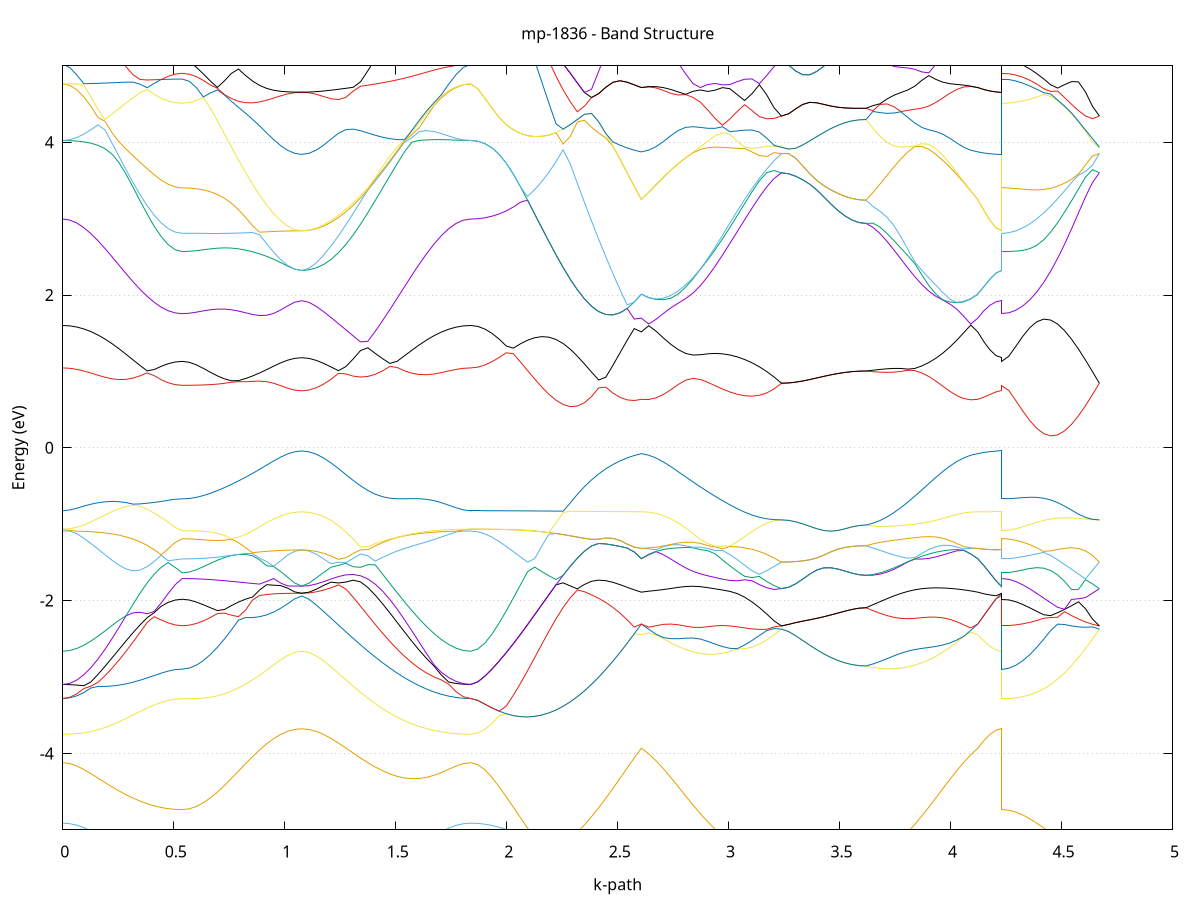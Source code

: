 set title 'mp-1836 - Band Structure'
set xlabel 'k-path'
set ylabel 'Energy (eV)'
set grid y
set yrange [-5:5]
set terminal png size 800,600
set output 'mp-1836_bands_gnuplot.png'
plot '-' using 1:2 with lines notitle, '-' using 1:2 with lines notitle, '-' using 1:2 with lines notitle, '-' using 1:2 with lines notitle, '-' using 1:2 with lines notitle, '-' using 1:2 with lines notitle, '-' using 1:2 with lines notitle, '-' using 1:2 with lines notitle, '-' using 1:2 with lines notitle, '-' using 1:2 with lines notitle, '-' using 1:2 with lines notitle, '-' using 1:2 with lines notitle, '-' using 1:2 with lines notitle, '-' using 1:2 with lines notitle, '-' using 1:2 with lines notitle, '-' using 1:2 with lines notitle, '-' using 1:2 with lines notitle, '-' using 1:2 with lines notitle, '-' using 1:2 with lines notitle, '-' using 1:2 with lines notitle, '-' using 1:2 with lines notitle, '-' using 1:2 with lines notitle, '-' using 1:2 with lines notitle, '-' using 1:2 with lines notitle, '-' using 1:2 with lines notitle, '-' using 1:2 with lines notitle, '-' using 1:2 with lines notitle, '-' using 1:2 with lines notitle, '-' using 1:2 with lines notitle, '-' using 1:2 with lines notitle, '-' using 1:2 with lines notitle, '-' using 1:2 with lines notitle, '-' using 1:2 with lines notitle, '-' using 1:2 with lines notitle, '-' using 1:2 with lines notitle, '-' using 1:2 with lines notitle, '-' using 1:2 with lines notitle, '-' using 1:2 with lines notitle, '-' using 1:2 with lines notitle, '-' using 1:2 with lines notitle, '-' using 1:2 with lines notitle, '-' using 1:2 with lines notitle, '-' using 1:2 with lines notitle, '-' using 1:2 with lines notitle, '-' using 1:2 with lines notitle, '-' using 1:2 with lines notitle, '-' using 1:2 with lines notitle, '-' using 1:2 with lines notitle, '-' using 1:2 with lines notitle, '-' using 1:2 with lines notitle, '-' using 1:2 with lines notitle, '-' using 1:2 with lines notitle, '-' using 1:2 with lines notitle, '-' using 1:2 with lines notitle, '-' using 1:2 with lines notitle, '-' using 1:2 with lines notitle, '-' using 1:2 with lines notitle, '-' using 1:2 with lines notitle, '-' using 1:2 with lines notitle, '-' using 1:2 with lines notitle, '-' using 1:2 with lines notitle, '-' using 1:2 with lines notitle, '-' using 1:2 with lines notitle, '-' using 1:2 with lines notitle, '-' using 1:2 with lines notitle, '-' using 1:2 with lines notitle, '-' using 1:2 with lines notitle, '-' using 1:2 with lines notitle, '-' using 1:2 with lines notitle, '-' using 1:2 with lines notitle
0.000000 -13.017615
0.031663 -13.016515
0.063327 -13.013215
0.094990 -13.007815
0.126653 -13.000315
0.158317 -12.990915
0.189980 -12.979815
0.221643 -12.967115
0.253307 -12.953215
0.284970 -12.938115
0.316633 -12.922215
0.348297 -12.905915
0.379960 -12.889315
0.411624 -12.872915
0.443287 -12.857015
0.474950 -12.842515
0.506614 -12.831015
0.538277 -12.826015
0.538277 -12.826015
0.569940 -12.825415
0.601604 -12.823615
0.633267 -12.820515
0.664930 -12.816515
0.696594 -12.811515
0.728257 -12.805715
0.759920 -12.799415
0.791584 -12.792815
0.823247 -12.786015
0.854910 -12.779415
0.886574 -12.773015
0.918237 -12.767215
0.949900 -12.762015
0.981564 -12.757915
1.013227 -12.754715
1.044891 -12.752815
1.076554 -12.752215
1.076554 -12.752215
1.109651 -12.753415
1.142749 -12.757015
1.175846 -12.763115
1.208943 -12.771415
1.242041 -12.781815
1.275138 -12.794315
1.308235 -12.808415
1.341332 -12.824015
1.374430 -12.840815
1.407527 -12.858415
1.440624 -12.876515
1.473722 -12.894815
1.506819 -12.912815
1.539916 -12.930315
1.573014 -12.946915
1.606111 -12.962315
1.639208 -12.976215
1.672306 -12.988415
1.705403 -12.998715
1.738500 -13.006915
1.771598 -13.012815
1.804695 -13.016415
1.837792 -13.017615
1.837792 -13.017615
1.869834 -13.015915
1.901875 -13.010815
1.933917 -13.002415
1.965958 -12.990915
1.998000 -12.976315
2.030041 -12.958915
2.062083 -12.939015
2.094124 -12.916815
2.126165 -12.892815
2.158207 -12.867215
2.190248 -12.840615
2.222290 -12.813215
2.254331 -12.785615
2.286373 -12.758215
2.318414 -12.731315
2.350455 -12.715215
2.382497 -12.719615
2.414538 -12.724215
2.446580 -12.728815
2.478621 -12.733315
2.510663 -12.737615
2.542704 -12.741515
2.574746 -12.744915
2.606787 -12.747715
2.606787 -12.747715
2.640018 -12.746715
2.673250 -12.746315
2.706481 -12.746315
2.739712 -12.746615
2.772943 -12.746915
2.806175 -12.747015
2.839406 -12.746715
2.872637 -12.745815
2.905869 -12.744115
2.939100 -12.741715
2.972331 -12.738215
3.005563 -12.733915
3.038794 -12.731415
3.072025 -12.728915
3.105256 -12.726115
3.138488 -12.723215
3.171719 -12.720115
3.204950 -12.716815
3.238182 -12.713615
3.238182 -12.713615
3.269900 -12.714115
3.301618 -12.715615
3.333336 -12.717815
3.365055 -12.720515
3.396773 -12.723315
3.428491 -12.726115
3.460210 -12.728815
3.491928 -12.731115
3.523646 -12.732915
3.555364 -12.734315
3.587083 -12.735215
3.618801 -12.735515
3.618801 -12.735515
3.650287 -12.739915
3.681773 -12.743715
3.713258 -12.746715
3.744744 -12.749015
3.776230 -12.750415
3.807716 -12.751215
3.839202 -12.751315
3.870688 -12.750815
3.902174 -12.750015
3.933660 -12.749015
3.965145 -12.747915
3.996631 -12.747015
4.028117 -12.746315
4.059603 -12.746115
4.091089 -12.746515
4.122575 -12.747715
4.122575 -12.747715
4.149810 -12.749715
4.177046 -12.751015
4.204282 -12.751915
4.231518 -12.752215
4.231518 -12.826015
4.262872 -12.824915
4.294227 -12.821615
4.325582 -12.816115
4.356937 -12.808615
4.388292 -12.799215
4.419647 -12.788215
4.451002 -12.775615
4.482357 -12.761815
4.513712 -12.747115
4.545067 -12.739415
4.576422 -12.732715
4.607776 -12.726115
4.639131 -12.719715
4.670486 -12.713615
e
0.000000 -12.690815
0.031663 -12.691015
0.063327 -12.691615
0.094990 -12.692715
0.126653 -12.694415
0.158317 -12.696715
0.189980 -12.699815
0.221643 -12.703715
0.253307 -12.708415
0.284970 -12.714115
0.316633 -12.720815
0.348297 -12.728515
0.379960 -12.737215
0.411624 -12.746815
0.443287 -12.757015
0.474950 -12.767315
0.506614 -12.776415
0.538277 -12.780415
0.538277 -12.780415
0.569940 -12.780215
0.601604 -12.779515
0.633267 -12.778315
0.664930 -12.776815
0.696594 -12.774815
0.728257 -12.772615
0.759920 -12.770215
0.791584 -12.767715
0.823247 -12.765015
0.854910 -12.762515
0.886574 -12.760015
0.918237 -12.757815
0.949900 -12.755915
0.981564 -12.754315
1.013227 -12.753115
1.044891 -12.752415
1.076554 -12.752115
1.076554 -12.752115
1.109651 -12.751915
1.142749 -12.751215
1.175846 -12.750015
1.208943 -12.748315
1.242041 -12.746215
1.275138 -12.743815
1.308235 -12.740915
1.341332 -12.737815
1.374430 -12.734415
1.407527 -12.730815
1.440624 -12.727015
1.473722 -12.723115
1.506819 -12.719115
1.539916 -12.715215
1.573014 -12.711215
1.606111 -12.707415
1.639208 -12.703715
1.672306 -12.700315
1.705403 -12.697215
1.738500 -12.694615
1.771598 -12.692515
1.804695 -12.691215
1.837792 -12.690815
1.837792 -12.690815
1.869834 -12.690815
1.901875 -12.690815
1.933917 -12.690815
1.965958 -12.690915
1.998000 -12.691115
2.030041 -12.691415
2.062083 -12.692015
2.094124 -12.692915
2.126165 -12.694215
2.158207 -12.695815
2.190248 -12.697915
2.222290 -12.700515
2.254331 -12.703615
2.286373 -12.707115
2.318414 -12.711015
2.350455 -12.715115
2.382497 -12.719615
2.414538 -12.724215
2.446580 -12.728815
2.478621 -12.733315
2.510663 -12.737615
2.542704 -12.741415
2.574746 -12.744915
2.606787 -12.747715
2.606787 -12.747715
2.640018 -12.746415
2.673250 -12.745315
2.706481 -12.744315
2.739712 -12.743415
2.772943 -12.742615
2.806175 -12.741715
2.839406 -12.740815
2.872637 -12.739815
2.905869 -12.738615
2.939100 -12.737115
2.972331 -12.735515
3.005563 -12.733615
3.038794 -12.728815
3.072025 -12.723115
3.105256 -12.717415
3.138488 -12.712815
3.171719 -12.710715
3.204950 -12.711215
3.238182 -12.713515
3.238182 -12.713515
3.269900 -12.714115
3.301618 -12.715615
3.333336 -12.717815
3.365055 -12.720415
3.396773 -12.723315
3.428491 -12.726115
3.460210 -12.728715
3.491928 -12.731015
3.523646 -12.732915
3.555364 -12.734315
3.587083 -12.735215
3.618801 -12.735515
3.618801 -12.735515
3.650287 -12.730615
3.681773 -12.725715
3.713258 -12.721415
3.744744 -12.718315
3.776230 -12.717015
3.807716 -12.717715
3.839202 -12.719815
3.870688 -12.722915
3.902174 -12.726515
3.933660 -12.730315
3.965145 -12.734015
3.996631 -12.737515
4.028117 -12.740715
4.059603 -12.743515
4.091089 -12.745815
4.122575 -12.747715
4.122575 -12.747715
4.149810 -12.749615
4.177046 -12.751015
4.204282 -12.751915
4.231518 -12.752115
4.231518 -12.780415
4.262872 -12.779915
4.294227 -12.778515
4.325582 -12.776015
4.356937 -12.772715
4.388292 -12.768615
4.419647 -12.763715
4.451002 -12.758215
4.482357 -12.752315
4.513712 -12.745915
4.545067 -12.731615
4.576422 -12.715815
4.607776 -12.702515
4.639131 -12.707815
4.670486 -12.713515
e
0.000000 -12.690815
0.031663 -12.690615
0.063327 -12.690315
0.094990 -12.689715
0.126653 -12.688915
0.158317 -12.688015
0.189980 -12.686815
0.221643 -12.685615
0.253307 -12.684315
0.284970 -12.683015
0.316633 -12.681715
0.348297 -12.680515
0.379960 -12.679415
0.411624 -12.678415
0.443287 -12.677615
0.474950 -12.677015
0.506614 -12.676615
0.538277 -12.676515
0.538277 -12.676515
0.569940 -12.675915
0.601604 -12.674115
0.633267 -12.671115
0.664930 -12.667115
0.696594 -12.662015
0.728257 -12.656215
0.759920 -12.649615
0.791584 -12.642715
0.823247 -12.635615
0.854910 -12.628715
0.886574 -12.622315
0.918237 -12.616815
0.949900 -12.612215
0.981564 -12.608815
1.013227 -12.606415
1.044891 -12.605115
1.076554 -12.604715
1.076554 -12.604715
1.109651 -12.605115
1.142749 -12.606515
1.175846 -12.608815
1.208943 -12.611915
1.242041 -12.615715
1.275138 -12.620115
1.308235 -12.625015
1.341332 -12.630315
1.374430 -12.635815
1.407527 -12.641615
1.440624 -12.647415
1.473722 -12.653215
1.506819 -12.658815
1.539916 -12.664215
1.573014 -12.669315
1.606111 -12.674015
1.639208 -12.678315
1.672306 -12.682015
1.705403 -12.685115
1.738500 -12.687515
1.771598 -12.689315
1.804695 -12.690415
1.837792 -12.690815
1.837792 -12.690815
1.869834 -12.690815
1.901875 -12.690815
1.933917 -12.690815
1.965958 -12.690915
1.998000 -12.691015
2.030041 -12.691415
2.062083 -12.692015
2.094124 -12.692915
2.126165 -12.694115
2.158207 -12.695815
2.190248 -12.697915
2.222290 -12.700515
2.254331 -12.703515
2.286373 -12.707015
2.318414 -12.710915
2.350455 -12.705415
2.382497 -12.680815
2.414538 -12.657815
2.446580 -12.636615
2.478621 -12.617515
2.510663 -12.600615
2.542704 -12.597715
2.574746 -12.599715
2.606787 -12.601515
2.606787 -12.601515
2.640018 -12.601015
2.673250 -12.601215
2.706481 -12.602515
2.739712 -12.605615
2.772943 -12.611315
2.806175 -12.619115
2.839406 -12.628015
2.872637 -12.637315
2.905869 -12.646515
2.939100 -12.655415
2.972331 -12.663515
3.005563 -12.670815
3.038794 -12.677015
3.072025 -12.682015
3.105256 -12.685115
3.138488 -12.685715
3.171719 -12.682615
3.204950 -12.676415
3.238182 -12.668415
3.238182 -12.668415
3.269900 -12.667915
3.301618 -12.666515
3.333336 -12.664515
3.365055 -12.662115
3.396773 -12.659515
3.428491 -12.657015
3.460210 -12.654615
3.491928 -12.652615
3.523646 -12.650915
3.555364 -12.649715
3.587083 -12.649015
3.618801 -12.648715
3.618801 -12.648715
3.650287 -12.653315
3.681773 -12.656915
3.713258 -12.659115
3.744744 -12.659115
3.776230 -12.656415
3.807716 -12.651015
3.839202 -12.643515
3.870688 -12.634615
3.902174 -12.624815
3.933660 -12.614715
3.965145 -12.604615
3.996631 -12.601115
4.028117 -12.600415
4.059603 -12.600215
4.091089 -12.600715
4.122575 -12.601515
4.122575 -12.601515
4.149810 -12.602815
4.177046 -12.603815
4.204282 -12.604515
4.231518 -12.604715
4.231518 -12.676515
4.262872 -12.676615
4.294227 -12.677015
4.325582 -12.677715
4.356937 -12.678715
4.388292 -12.680015
4.419647 -12.681715
4.451002 -12.683915
4.482357 -12.686615
4.513712 -12.689715
4.545067 -12.693415
4.576422 -12.697715
4.607776 -12.699815
4.639131 -12.683915
4.670486 -12.668415
e
0.000000 -12.630915
0.031663 -12.630415
0.063327 -12.628915
0.094990 -12.626315
0.126653 -12.622815
0.158317 -12.618415
0.189980 -12.613115
0.221643 -12.607115
0.253307 -12.600615
0.284970 -12.593715
0.316633 -12.586715
0.348297 -12.579915
0.379960 -12.573515
0.411624 -12.567815
0.443287 -12.563115
0.474950 -12.559515
0.506614 -12.557315
0.538277 -12.556515
0.538277 -12.556515
0.569940 -12.556515
0.601604 -12.556615
0.633267 -12.556615
0.664930 -12.556715
0.696594 -12.556715
0.728257 -12.556815
0.759920 -12.556815
0.791584 -12.556715
0.823247 -12.556515
0.854910 -12.556115
0.886574 -12.555415
0.918237 -12.554515
0.949900 -12.553315
0.981564 -12.552015
1.013227 -12.550815
1.044891 -12.550015
1.076554 -12.549715
1.076554 -12.549715
1.109651 -12.550015
1.142749 -12.551015
1.175846 -12.552615
1.208943 -12.554915
1.242041 -12.557715
1.275138 -12.561115
1.308235 -12.564915
1.341332 -12.569215
1.374430 -12.573815
1.407527 -12.578715
1.440624 -12.583815
1.473722 -12.589015
1.506819 -12.594315
1.539916 -12.599615
1.573014 -12.604815
1.606111 -12.609815
1.639208 -12.614615
1.672306 -12.619015
1.705403 -12.622915
1.738500 -12.626215
1.771598 -12.628715
1.804695 -12.630315
1.837792 -12.630915
1.837792 -12.630915
1.869834 -12.630615
1.901875 -12.629615
1.933917 -12.628115
1.965958 -12.626015
1.998000 -12.623415
2.030041 -12.620415
2.062083 -12.617115
2.094124 -12.613615
2.126165 -12.609915
2.158207 -12.606315
2.190248 -12.602815
2.222290 -12.599615
2.254331 -12.596815
2.286373 -12.594515
2.318414 -12.592815
2.350455 -12.591815
2.382497 -12.591415
2.414538 -12.591715
2.446580 -12.592615
2.478621 -12.594015
2.510663 -12.595815
2.542704 -12.586015
2.574746 -12.573815
2.606787 -12.564115
2.606787 -12.564115
2.640018 -12.569215
2.673250 -12.575215
2.706481 -12.581715
2.739712 -12.587715
2.772943 -12.592315
2.806175 -12.595715
2.839406 -12.598715
2.872637 -12.601615
2.905869 -12.604915
2.939100 -12.608615
2.972331 -12.612815
3.005563 -12.617615
3.038794 -12.623015
3.072025 -12.629015
3.105256 -12.635815
3.138488 -12.643215
3.171719 -12.651215
3.204950 -12.659815
3.238182 -12.668415
3.238182 -12.668415
3.269900 -12.667915
3.301618 -12.666515
3.333336 -12.664515
3.365055 -12.662015
3.396773 -12.659515
3.428491 -12.656915
3.460210 -12.654615
3.491928 -12.652615
3.523646 -12.650915
3.555364 -12.649715
3.587083 -12.649015
3.618801 -12.648715
3.618801 -12.648715
3.650287 -12.643715
3.681773 -12.638415
3.713258 -12.633015
3.744744 -12.627815
3.776230 -12.622815
3.807716 -12.618115
3.839202 -12.613915
3.870688 -12.610115
3.902174 -12.606915
3.933660 -12.604415
3.965145 -12.602415
3.996631 -12.594915
4.028117 -12.585815
4.059603 -12.577515
4.091089 -12.570215
4.122575 -12.564115
4.122575 -12.564115
4.149810 -12.557815
4.177046 -12.553315
4.204282 -12.550615
4.231518 -12.549715
4.231518 -12.556515
4.262872 -12.557115
4.294227 -12.558715
4.325582 -12.561515
4.356937 -12.565415
4.388292 -12.570515
4.419647 -12.576715
4.451002 -12.584215
4.482357 -12.592915
4.513712 -12.602815
4.545067 -12.613915
4.576422 -12.626115
4.607776 -12.639315
4.639131 -12.653515
4.670486 -12.668415
e
0.000000 -11.482515
0.031663 -11.482315
0.063327 -11.481615
0.094990 -11.480515
0.126653 -11.478915
0.158317 -11.476815
0.189980 -11.474415
0.221643 -11.471615
0.253307 -11.468415
0.284970 -11.464915
0.316633 -11.461315
0.348297 -11.457515
0.379960 -11.453915
0.411624 -11.450515
0.443287 -11.447615
0.474950 -11.445315
0.506614 -11.443915
0.538277 -11.443415
0.538277 -11.443415
0.569940 -11.443315
0.601604 -11.442915
0.633267 -11.442215
0.664930 -11.441215
0.696594 -11.439915
0.728257 -11.438515
0.759920 -11.436715
0.791584 -11.434815
0.823247 -11.432715
0.854910 -11.430515
0.886574 -11.428315
0.918237 -11.426115
0.949900 -11.424115
0.981564 -11.422415
1.013227 -11.421015
1.044891 -11.420215
1.076554 -11.419915
1.076554 -11.419915
1.109651 -11.420215
1.142749 -11.421215
1.175846 -11.422715
1.208943 -11.424915
1.242041 -11.427615
1.275138 -11.430815
1.308235 -11.434415
1.341332 -11.438415
1.374430 -11.442615
1.407527 -11.446915
1.440624 -11.451215
1.473722 -11.455515
1.506819 -11.459715
1.539916 -11.463715
1.573014 -11.467415
1.606111 -11.470815
1.639208 -11.473815
1.672306 -11.476415
1.705403 -11.478615
1.738500 -11.480315
1.771598 -11.481515
1.804695 -11.482315
1.837792 -11.482515
1.837792 -11.482515
1.869834 -11.481615
1.901875 -11.478815
1.933917 -11.474115
1.965958 -11.467515
1.998000 -11.459115
2.030041 -11.449015
2.062083 -11.437215
2.094124 -11.423715
2.126165 -11.408615
2.158207 -11.391915
2.190248 -11.382915
2.222290 -11.387515
2.254331 -11.390415
2.286373 -11.391615
2.318414 -11.390915
2.350455 -11.388415
2.382497 -11.386215
2.414538 -11.401815
2.446580 -11.414715
2.478621 -11.424715
2.510663 -11.431615
2.542704 -11.435515
2.574746 -11.436415
2.606787 -11.434615
2.606787 -11.434615
2.640018 -11.436015
2.673250 -11.436515
2.706481 -11.436315
2.739712 -11.435015
2.772943 -11.432715
2.806175 -11.429515
2.839406 -11.425215
2.872637 -11.419915
2.905869 -11.413815
2.939100 -11.406815
2.972331 -11.399015
3.005563 -11.390515
3.038794 -11.383015
3.072025 -11.385315
3.105256 -11.387215
3.138488 -11.388615
3.171719 -11.389615
3.204950 -11.390015
3.238182 -11.389915
3.238182 -11.389915
3.269900 -11.389915
3.301618 -11.390015
3.333336 -11.390015
3.365055 -11.390115
3.396773 -11.390215
3.428491 -11.390315
3.460210 -11.390415
3.491928 -11.390515
3.523646 -11.390615
3.555364 -11.390715
3.587083 -11.390715
3.618801 -11.390715
3.618801 -11.390715
3.650287 -11.390415
3.681773 -11.389515
3.713258 -11.388015
3.744744 -11.385815
3.776230 -11.384015
3.807716 -11.393315
3.839202 -11.403015
3.870688 -11.411615
3.902174 -11.419015
3.933660 -11.425215
3.965145 -11.430015
3.996631 -11.433515
4.028117 -11.435715
4.059603 -11.436515
4.091089 -11.436115
4.122575 -11.434615
4.122575 -11.434615
4.149810 -11.431215
4.177046 -11.426615
4.204282 -11.422015
4.231518 -11.419915
4.231518 -11.443415
4.262872 -11.443515
4.294227 -11.443615
4.325582 -11.443115
4.356937 -11.441615
4.388292 -11.438415
4.419647 -11.433315
4.451002 -11.426115
4.482357 -11.416615
4.513712 -11.404815
4.545067 -11.390815
4.576422 -11.384115
4.607776 -11.387715
4.639131 -11.389615
4.670486 -11.389915
e
0.000000 -11.360215
0.031663 -11.360215
0.063327 -11.360415
0.094990 -11.360815
0.126653 -11.361215
0.158317 -11.361815
0.189980 -11.362415
0.221643 -11.363215
0.253307 -11.363915
0.284970 -11.364715
0.316633 -11.365415
0.348297 -11.366115
0.379960 -11.366815
0.411624 -11.367315
0.443287 -11.367815
0.474950 -11.368115
0.506614 -11.368315
0.538277 -11.368415
0.538277 -11.368415
0.569940 -11.368515
0.601604 -11.368815
0.633267 -11.369415
0.664930 -11.370115
0.696594 -11.371015
0.728257 -11.372115
0.759920 -11.373215
0.791584 -11.374415
0.823247 -11.375615
0.854910 -11.376715
0.886574 -11.377915
0.918237 -11.378915
0.949900 -11.379815
0.981564 -11.380515
1.013227 -11.381015
1.044891 -11.381315
1.076554 -11.381415
1.076554 -11.381415
1.109651 -11.381315
1.142749 -11.381015
1.175846 -11.380415
1.208943 -11.379615
1.242041 -11.378615
1.275138 -11.377515
1.308235 -11.376215
1.341332 -11.374815
1.374430 -11.373415
1.407527 -11.371915
1.440624 -11.370415
1.473722 -11.369015
1.506819 -11.367615
1.539916 -11.366215
1.573014 -11.365015
1.606111 -11.363915
1.639208 -11.362915
1.672306 -11.362115
1.705403 -11.361415
1.738500 -11.360815
1.771598 -11.360515
1.804695 -11.360215
1.837792 -11.360215
1.837792 -11.360215
1.869834 -11.359315
1.901875 -11.356715
1.933917 -11.352315
1.965958 -11.346215
1.998000 -11.338315
2.030041 -11.344215
2.062083 -11.352915
2.094124 -11.361515
2.126165 -11.369615
2.158207 -11.376815
2.190248 -11.382915
2.222290 -11.387515
2.254331 -11.390415
2.286373 -11.391615
2.318414 -11.390915
2.350455 -11.388415
2.382497 -11.384115
2.414538 -11.378315
2.446580 -11.371115
2.478621 -11.362815
2.510663 -11.354015
2.542704 -11.344915
2.574746 -11.336215
2.606787 -11.340915
2.606787 -11.340915
2.640018 -11.333015
2.673250 -11.337115
2.706481 -11.341615
2.739712 -11.346315
2.772943 -11.351215
2.806175 -11.356015
2.839406 -11.360715
2.872637 -11.365215
2.905869 -11.369415
2.939100 -11.373415
2.972331 -11.377015
3.005563 -11.380215
3.038794 -11.381715
3.072025 -11.382815
3.105256 -11.385015
3.138488 -11.386815
3.171719 -11.388315
3.204950 -11.389315
3.238182 -11.389915
3.238182 -11.389915
3.269900 -11.389915
3.301618 -11.390015
3.333336 -11.390015
3.365055 -11.390115
3.396773 -11.390215
3.428491 -11.390315
3.460210 -11.390415
3.491928 -11.390515
3.523646 -11.390615
3.555364 -11.390715
3.587083 -11.390715
3.618801 -11.390715
3.618801 -11.390715
3.650287 -11.390415
3.681773 -11.389415
3.713258 -11.387915
3.744744 -11.385615
3.776230 -11.382815
3.807716 -11.379515
3.839202 -11.375615
3.870688 -11.371315
3.902174 -11.366415
3.933660 -11.361215
3.965145 -11.355715
3.996631 -11.350115
4.028117 -11.344415
4.059603 -11.338815
4.091089 -11.333515
4.122575 -11.340915
4.122575 -11.340915
4.149810 -11.355615
4.177046 -11.368315
4.204282 -11.377715
4.231518 -11.381415
4.231518 -11.368415
4.262872 -11.366315
4.294227 -11.360415
4.325582 -11.351115
4.356937 -11.339115
4.388292 -11.339515
4.419647 -11.348115
4.451002 -11.356715
4.482357 -11.365015
4.513712 -11.372515
4.545067 -11.378915
4.576422 -11.380715
4.607776 -11.385415
4.639131 -11.388515
4.670486 -11.389915
e
0.000000 -11.313215
0.031663 -11.313215
0.063327 -11.313215
0.094990 -11.313215
0.126653 -11.313315
0.158317 -11.313315
0.189980 -11.313415
0.221643 -11.313515
0.253307 -11.313615
0.284970 -11.313715
0.316633 -11.313815
0.348297 -11.313915
0.379960 -11.314015
0.411624 -11.314115
0.443287 -11.314115
0.474950 -11.314215
0.506614 -11.314215
0.538277 -11.314215
0.538277 -11.314215
0.569940 -11.314215
0.601604 -11.314315
0.633267 -11.314315
0.664930 -11.314415
0.696594 -11.314415
0.728257 -11.314515
0.759920 -11.314515
0.791584 -11.314615
0.823247 -11.314715
0.854910 -11.314815
0.886574 -11.314815
0.918237 -11.314915
0.949900 -11.315015
0.981564 -11.315015
1.013227 -11.315015
1.044891 -11.315115
1.076554 -11.315115
1.076554 -11.315115
1.109651 -11.315115
1.142749 -11.315015
1.175846 -11.315015
1.208943 -11.315015
1.242041 -11.314915
1.275138 -11.314915
1.308235 -11.314815
1.341332 -11.314715
1.374430 -11.314615
1.407527 -11.314515
1.440624 -11.314415
1.473722 -11.314215
1.506819 -11.314115
1.539916 -11.314015
1.573014 -11.313815
1.606111 -11.313715
1.639208 -11.313615
1.672306 -11.313415
1.705403 -11.313315
1.738500 -11.313315
1.771598 -11.313215
1.804695 -11.313215
1.837792 -11.313215
1.837792 -11.313215
1.869834 -11.314215
1.901875 -11.317215
1.933917 -11.322015
1.965958 -11.328415
1.998000 -11.335915
2.030041 -11.344215
2.062083 -11.352915
2.094124 -11.361515
2.126165 -11.369615
2.158207 -11.376815
2.190248 -11.373815
2.222290 -11.354415
2.254331 -11.333915
2.286373 -11.327215
2.318414 -11.348515
2.350455 -11.368315
2.382497 -11.384115
2.414538 -11.378315
2.446580 -11.371115
2.478621 -11.362815
2.510663 -11.354015
2.542704 -11.344915
2.574746 -11.336215
2.606787 -11.328415
2.606787 -11.328415
2.640018 -11.332515
2.673250 -11.336915
2.706481 -11.341615
2.739712 -11.346215
2.772943 -11.350715
2.806175 -11.355215
2.839406 -11.359415
2.872637 -11.363515
2.905869 -11.367315
2.939100 -11.370915
2.972331 -11.374315
3.005563 -11.377315
3.038794 -11.379815
3.072025 -11.371615
3.105256 -11.361315
3.138488 -11.350715
3.171719 -11.339615
3.204950 -11.328215
3.238182 -11.316615
3.238182 -11.316615
3.269900 -11.316615
3.301618 -11.316715
3.333336 -11.316815
3.365055 -11.316915
3.396773 -11.317115
3.428491 -11.317315
3.460210 -11.317515
3.491928 -11.317715
3.523646 -11.317915
3.555364 -11.318115
3.587083 -11.318215
3.618801 -11.318215
3.618801 -11.318215
3.650287 -11.332015
3.681773 -11.345515
3.713258 -11.358515
3.744744 -11.370815
3.776230 -11.381515
3.807716 -11.379415
3.839202 -11.375515
3.870688 -11.371115
3.902174 -11.366215
3.933660 -11.361015
3.965145 -11.355515
3.996631 -11.349915
4.028117 -11.344215
4.059603 -11.338615
4.091089 -11.333315
4.122575 -11.328415
4.122575 -11.328415
4.149810 -11.322815
4.177046 -11.318615
4.204282 -11.316015
4.231518 -11.315115
4.231518 -11.314215
4.262872 -11.315415
4.294227 -11.318915
4.325582 -11.324415
4.356937 -11.331415
4.388292 -11.335115
4.419647 -11.343115
4.451002 -11.351415
4.482357 -11.359815
4.513712 -11.367615
4.545067 -11.374715
4.576422 -11.374815
4.607776 -11.356815
4.639131 -11.337315
4.670486 -11.316615
e
0.000000 -11.313115
0.031663 -11.313115
0.063327 -11.313115
0.094990 -11.313115
0.126653 -11.313215
0.158317 -11.313115
0.189980 -11.313115
0.221643 -11.313115
0.253307 -11.313115
0.284970 -11.313115
0.316633 -11.313115
0.348297 -11.313115
0.379960 -11.313115
0.411624 -11.313115
0.443287 -11.313115
0.474950 -11.313215
0.506614 -11.313115
0.538277 -11.313215
0.538277 -11.313215
0.569940 -11.313215
0.601604 -11.313215
0.633267 -11.313315
0.664930 -11.313415
0.696594 -11.313515
0.728257 -11.313615
0.759920 -11.313815
0.791584 -11.314015
0.823247 -11.314115
0.854910 -11.314315
0.886574 -11.314515
0.918237 -11.314615
0.949900 -11.314815
0.981564 -11.314915
1.013227 -11.315015
1.044891 -11.315015
1.076554 -11.315115
1.076554 -11.315115
1.109651 -11.315015
1.142749 -11.315015
1.175846 -11.314915
1.208943 -11.314715
1.242041 -11.314615
1.275138 -11.314415
1.308235 -11.314215
1.341332 -11.314015
1.374430 -11.313815
1.407527 -11.313615
1.440624 -11.313515
1.473722 -11.313315
1.506819 -11.313215
1.539916 -11.313115
1.573014 -11.313115
1.606111 -11.313115
1.639208 -11.313115
1.672306 -11.313115
1.705403 -11.313115
1.738500 -11.313115
1.771598 -11.313115
1.804695 -11.313115
1.837792 -11.313115
1.837792 -11.313115
1.869834 -11.314215
1.901875 -11.317215
1.933917 -11.322015
1.965958 -11.328415
1.998000 -11.335915
2.030041 -11.328615
2.062083 -11.317115
2.094124 -11.304815
2.126165 -11.303015
2.158207 -11.301015
2.190248 -11.299015
2.222290 -11.296815
2.254331 -11.305015
2.286373 -11.312615
2.318414 -11.291215
2.350455 -11.293515
2.382497 -11.295715
2.414538 -11.297915
2.446580 -11.299915
2.478621 -11.301815
2.510663 -11.303515
2.542704 -11.305115
2.574746 -11.321615
2.606787 -11.328415
2.606787 -11.328415
2.640018 -11.330215
2.673250 -11.320215
2.706481 -11.309815
2.739712 -11.303615
2.772943 -11.302115
2.806175 -11.300515
2.839406 -11.298815
2.872637 -11.296915
2.905869 -11.295015
2.939100 -11.293115
2.972331 -11.291115
3.005563 -11.289215
3.038794 -11.287315
3.072025 -11.285515
3.105256 -11.283815
3.138488 -11.282215
3.171719 -11.292815
3.204950 -11.304815
3.238182 -11.316615
3.238182 -11.316615
3.269900 -11.316615
3.301618 -11.316715
3.333336 -11.316815
3.365055 -11.316915
3.396773 -11.317115
3.428491 -11.317315
3.460210 -11.317515
3.491928 -11.317715
3.523646 -11.317915
3.555364 -11.318115
3.587083 -11.318215
3.618801 -11.318215
3.618801 -11.318215
3.650287 -11.304215
3.681773 -11.290715
3.713258 -11.288715
3.744744 -11.290315
3.776230 -11.291915
3.807716 -11.293715
3.839202 -11.295415
3.870688 -11.297115
3.902174 -11.298815
3.933660 -11.300515
3.965145 -11.302015
3.996631 -11.303415
4.028117 -11.304915
4.059603 -11.316015
4.091089 -11.328615
4.122575 -11.328415
4.122575 -11.328415
4.149810 -11.322815
4.177046 -11.318615
4.204282 -11.316015
4.231518 -11.315115
4.231518 -11.313215
4.262872 -11.314115
4.294227 -11.317015
4.325582 -11.321715
4.356937 -11.327815
4.388292 -11.324815
4.419647 -11.308715
4.451002 -11.291115
4.482357 -11.289515
4.513712 -11.287915
4.545067 -11.286115
4.576422 -11.284215
4.607776 -11.282315
4.639131 -11.295115
4.670486 -11.316615
e
0.000000 -11.312515
0.031663 -11.312315
0.063327 -11.311915
0.094990 -11.311315
0.126653 -11.310415
0.158317 -11.309415
0.189980 -11.308115
0.221643 -11.306815
0.253307 -11.305315
0.284970 -11.303815
0.316633 -11.302315
0.348297 -11.300915
0.379960 -11.299615
0.411624 -11.298515
0.443287 -11.297515
0.474950 -11.296815
0.506614 -11.296415
0.538277 -11.296215
0.538277 -11.296215
0.569940 -11.296415
0.601604 -11.296715
0.633267 -11.297215
0.664930 -11.298015
0.696594 -11.298915
0.728257 -11.299915
0.759920 -11.301015
0.791584 -11.302215
0.823247 -11.303315
0.854910 -11.304515
0.886574 -11.305615
0.918237 -11.306515
0.949900 -11.307415
0.981564 -11.308115
1.013227 -11.308615
1.044891 -11.308915
1.076554 -11.309015
1.076554 -11.309015
1.109651 -11.308915
1.142749 -11.308515
1.175846 -11.308015
1.208943 -11.307315
1.242041 -11.306415
1.275138 -11.305515
1.308235 -11.304615
1.341332 -11.303815
1.374430 -11.303315
1.407527 -11.302915
1.440624 -11.302915
1.473722 -11.303215
1.506819 -11.303815
1.539916 -11.304715
1.573014 -11.305715
1.606111 -11.306915
1.639208 -11.308115
1.672306 -11.309315
1.705403 -11.310315
1.738500 -11.311215
1.771598 -11.311915
1.804695 -11.312315
1.837792 -11.312515
1.837792 -11.312515
1.869834 -11.312315
1.901875 -11.312015
1.933917 -11.311315
1.965958 -11.310415
1.998000 -11.309415
2.030041 -11.308015
2.062083 -11.306515
2.094124 -11.303815
2.126165 -11.288815
2.158207 -11.279715
2.190248 -11.281915
2.222290 -11.284115
2.254331 -11.294615
2.286373 -11.292415
2.318414 -11.290915
2.350455 -11.288015
2.382497 -11.285815
2.414538 -11.283815
2.446580 -11.281915
2.478621 -11.280115
2.510663 -11.278615
2.542704 -11.300715
2.574746 -11.306315
2.606787 -11.307415
2.606787 -11.307415
2.640018 -11.306815
2.673250 -11.305915
2.706481 -11.304815
2.739712 -11.299415
2.772943 -11.289115
2.806175 -11.279015
2.839406 -11.275715
2.872637 -11.275515
2.905869 -11.275315
2.939100 -11.275115
2.972331 -11.275015
3.005563 -11.274915
3.038794 -11.274915
3.072025 -11.275015
3.105256 -11.275315
3.138488 -11.280815
3.171719 -11.280715
3.204950 -11.279415
3.238182 -11.278215
3.238182 -11.278215
3.269900 -11.278315
3.301618 -11.278615
3.333336 -11.279115
3.365055 -11.279815
3.396773 -11.280615
3.428491 -11.281415
3.460210 -11.282215
3.491928 -11.282915
3.523646 -11.283515
3.555364 -11.284015
3.587083 -11.284315
3.618801 -11.284415
3.618801 -11.284415
3.650287 -11.285815
3.681773 -11.287215
3.713258 -11.282915
3.744744 -11.281315
3.776230 -11.280415
3.807716 -11.279815
3.839202 -11.279215
3.870688 -11.278715
3.902174 -11.278215
3.933660 -11.277815
3.965145 -11.277415
3.996631 -11.290015
4.028117 -11.302915
4.059603 -11.305815
4.091089 -11.306715
4.122575 -11.307415
4.122575 -11.307415
4.149810 -11.308115
4.177046 -11.308615
4.204282 -11.308915
4.231518 -11.309015
4.231518 -11.296215
4.262872 -11.296115
4.294227 -11.295815
4.325582 -11.295215
4.356937 -11.294515
4.388292 -11.293515
4.419647 -11.292315
4.451002 -11.291015
4.482357 -11.272315
4.513712 -11.268415
4.545067 -11.270215
4.576422 -11.272115
4.607776 -11.274115
4.639131 -11.280215
4.670486 -11.278215
e
0.000000 -11.267715
0.031663 -11.267615
0.063327 -11.267415
0.094990 -11.267115
0.126653 -11.266615
0.158317 -11.266115
0.189980 -11.265415
0.221643 -11.264715
0.253307 -11.264015
0.284970 -11.263315
0.316633 -11.262515
0.348297 -11.261815
0.379960 -11.261215
0.411624 -11.260615
0.443287 -11.260115
0.474950 -11.259815
0.506614 -11.259615
0.538277 -11.259515
0.538277 -11.259515
0.569940 -11.259615
0.601604 -11.260015
0.633267 -11.260615
0.664930 -11.261415
0.696594 -11.262415
0.728257 -11.263515
0.759920 -11.264715
0.791584 -11.266015
0.823247 -11.267315
0.854910 -11.268615
0.886574 -11.269715
0.918237 -11.270815
0.949900 -11.271815
0.981564 -11.272515
1.013227 -11.273115
1.044891 -11.273415
1.076554 -11.273515
1.076554 -11.273515
1.109651 -11.273415
1.142749 -11.273015
1.175846 -11.272415
1.208943 -11.271715
1.242041 -11.270815
1.275138 -11.269815
1.308235 -11.268815
1.341332 -11.267815
1.374430 -11.266915
1.407527 -11.266115
1.440624 -11.265515
1.473722 -11.265115
1.506819 -11.264915
1.539916 -11.264915
1.573014 -11.265015
1.606111 -11.265315
1.639208 -11.265715
1.672306 -11.266215
1.705403 -11.266615
1.738500 -11.267015
1.771598 -11.267415
1.804695 -11.267615
1.837792 -11.267715
1.837792 -11.267715
1.869834 -11.267815
1.901875 -11.268215
1.933917 -11.268915
1.965958 -11.269815
1.998000 -11.270915
2.030041 -11.272315
2.062083 -11.273915
2.094124 -11.275715
2.126165 -11.277615
2.158207 -11.272015
2.190248 -11.259915
2.222290 -11.282415
2.254331 -11.286515
2.286373 -11.288815
2.318414 -11.290115
2.350455 -11.269015
2.382497 -11.247515
2.414538 -11.226815
2.446580 -11.231415
2.478621 -11.255415
2.510663 -11.278515
2.542704 -11.277115
2.574746 -11.276015
2.606787 -11.275015
2.606787 -11.275015
2.640018 -11.275415
2.673250 -11.275715
2.706481 -11.275915
2.739712 -11.275915
2.772943 -11.275915
2.806175 -11.275815
2.839406 -11.269115
2.872637 -11.259215
2.905869 -11.249515
2.939100 -11.240015
2.972331 -11.231415
3.005563 -11.234815
3.038794 -11.245515
3.072025 -11.257015
3.105256 -11.268815
3.138488 -11.275715
3.171719 -11.276315
3.204950 -11.277215
3.238182 -11.278215
3.238182 -11.278215
3.269900 -11.278315
3.301618 -11.278615
3.333336 -11.279115
3.365055 -11.279815
3.396773 -11.280615
3.428491 -11.281415
3.460210 -11.282215
3.491928 -11.282915
3.523646 -11.283515
3.555364 -11.284015
3.587083 -11.284315
3.618801 -11.284415
3.618801 -11.284415
3.650287 -11.283115
3.681773 -11.281415
3.713258 -11.274015
3.744744 -11.260715
3.776230 -11.247115
3.807716 -11.233715
3.839202 -11.226515
3.870688 -11.238715
3.902174 -11.251215
3.933660 -11.264015
3.965145 -11.276915
3.996631 -11.276915
4.028117 -11.276515
4.059603 -11.276015
4.091089 -11.275515
4.122575 -11.275015
4.122575 -11.275015
4.149810 -11.274415
4.177046 -11.273915
4.204282 -11.273615
4.231518 -11.273515
4.231518 -11.259515
4.262872 -11.259615
4.294227 -11.260015
4.325582 -11.260615
4.356937 -11.261415
4.388292 -11.262415
4.419647 -11.263715
4.451002 -11.265115
4.482357 -11.266715
4.513712 -11.252815
4.545067 -11.236515
4.576422 -11.251915
4.607776 -11.273315
4.639131 -11.276215
4.670486 -11.278215
e
0.000000 -11.121415
0.031663 -11.121315
0.063327 -11.121115
0.094990 -11.120715
0.126653 -11.120215
0.158317 -11.119615
0.189980 -11.118915
0.221643 -11.118115
0.253307 -11.117315
0.284970 -11.116415
0.316633 -11.115615
0.348297 -11.114815
0.379960 -11.114115
0.411624 -11.113415
0.443287 -11.112915
0.474950 -11.112515
0.506614 -11.112215
0.538277 -11.112215
0.538277 -11.112215
0.569940 -11.112315
0.601604 -11.112515
0.633267 -11.112915
0.664930 -11.113515
0.696594 -11.114215
0.728257 -11.115015
0.759920 -11.115915
0.791584 -11.116915
0.823247 -11.117815
0.854910 -11.118815
0.886574 -11.119615
0.918237 -11.120515
0.949900 -11.121215
0.981564 -11.121715
1.013227 -11.122215
1.044891 -11.122415
1.076554 -11.122515
1.076554 -11.122515
1.109651 -11.122415
1.142749 -11.122115
1.175846 -11.121715
1.208943 -11.121115
1.242041 -11.120415
1.275138 -11.119615
1.308235 -11.118915
1.341332 -11.118215
1.374430 -11.117615
1.407527 -11.117215
1.440624 -11.116915
1.473722 -11.116815
1.506819 -11.117015
1.539916 -11.117315
1.573014 -11.117715
1.606111 -11.118315
1.639208 -11.118915
1.672306 -11.119615
1.705403 -11.120115
1.738500 -11.120615
1.771598 -11.121015
1.804695 -11.121315
1.837792 -11.121415
1.837792 -11.121415
1.869834 -11.122615
1.901875 -11.126315
1.933917 -11.132515
1.965958 -11.141115
1.998000 -11.152115
2.030041 -11.165415
2.062083 -11.180915
2.094124 -11.198315
2.126165 -11.217515
2.158207 -11.238215
2.190248 -11.253615
2.222290 -11.233515
2.254331 -11.211915
2.286373 -11.188615
2.318414 -11.164015
2.350455 -11.156615
2.382497 -11.181715
2.414538 -11.206715
2.446580 -11.207315
2.478621 -11.189315
2.510663 -11.173115
2.542704 -11.158915
2.574746 -11.146915
2.606787 -11.137115
2.606787 -11.137115
2.640018 -11.142015
2.673250 -11.147515
2.706481 -11.153615
2.739712 -11.160215
2.772943 -11.167415
2.806175 -11.175215
2.839406 -11.183615
2.872637 -11.192515
2.905869 -11.201915
2.939100 -11.211715
2.972331 -11.221115
3.005563 -11.218815
3.038794 -11.209415
3.072025 -11.199515
3.105256 -11.189215
3.138488 -11.178715
3.171719 -11.167915
3.204950 -11.156815
3.238182 -11.145515
3.238182 -11.145515
3.269900 -11.145515
3.301618 -11.145815
3.333336 -11.146215
3.365055 -11.146715
3.396773 -11.147315
3.428491 -11.147915
3.460210 -11.148415
3.491928 -11.149015
3.523646 -11.149415
3.555364 -11.149715
3.587083 -11.149915
3.618801 -11.150015
3.618801 -11.150015
3.650287 -11.160315
3.681773 -11.170615
3.713258 -11.181215
3.744744 -11.192015
3.776230 -11.203215
3.807716 -11.214715
3.839202 -11.220815
3.870688 -11.208415
3.902174 -11.196715
3.933660 -11.185815
3.965145 -11.175615
3.996631 -11.166215
4.028117 -11.157615
4.059603 -11.149915
4.091089 -11.143115
4.122575 -11.137115
4.122575 -11.137115
4.149810 -11.130815
4.177046 -11.126215
4.204282 -11.123415
4.231518 -11.122515
4.231518 -11.112215
4.262872 -11.113515
4.294227 -11.117315
4.325582 -11.123715
4.356937 -11.132515
4.388292 -11.143715
4.419647 -11.157115
4.451002 -11.172615
4.482357 -11.189915
4.513712 -11.208515
4.545067 -11.224415
4.576422 -11.209015
4.607776 -11.187915
4.639131 -11.166515
4.670486 -11.145515
e
0.000000 -11.098215
0.031663 -11.098215
0.063327 -11.098315
0.094990 -11.098315
0.126653 -11.098415
0.158317 -11.098515
0.189980 -11.098615
0.221643 -11.098715
0.253307 -11.098915
0.284970 -11.099015
0.316633 -11.099215
0.348297 -11.099315
0.379960 -11.099515
0.411624 -11.099715
0.443287 -11.099815
0.474950 -11.099915
0.506614 -11.100015
0.538277 -11.100015
0.538277 -11.100015
0.569940 -11.100015
0.601604 -11.099815
0.633267 -11.099515
0.664930 -11.099215
0.696594 -11.098715
0.728257 -11.098215
0.759920 -11.097615
0.791584 -11.097115
0.823247 -11.096515
0.854910 -11.096015
0.886574 -11.095515
0.918237 -11.095015
0.949900 -11.094615
0.981564 -11.094315
1.013227 -11.094115
1.044891 -11.093915
1.076554 -11.093915
1.076554 -11.093915
1.109651 -11.094015
1.142749 -11.094115
1.175846 -11.094415
1.208943 -11.094715
1.242041 -11.095115
1.275138 -11.095615
1.308235 -11.096015
1.341332 -11.096515
1.374430 -11.097015
1.407527 -11.097415
1.440624 -11.097815
1.473722 -11.098115
1.506819 -11.098315
1.539916 -11.098415
1.573014 -11.098515
1.606111 -11.098515
1.639208 -11.098515
1.672306 -11.098415
1.705403 -11.098415
1.738500 -11.098315
1.771598 -11.098315
1.804695 -11.098215
1.837792 -11.098215
1.837792 -11.098215
1.869834 -11.097015
1.901875 -11.093415
1.933917 -11.087315
1.965958 -11.079015
1.998000 -11.068515
2.030041 -11.055915
2.062083 -11.041415
2.094124 -11.025315
2.126165 -11.007715
2.158207 -11.019415
2.190248 -11.038715
2.222290 -11.060115
2.254331 -11.082915
2.286373 -11.106815
2.318414 -11.131515
2.350455 -11.137915
2.382497 -11.110615
2.414538 -11.082315
2.446580 -11.053515
2.478621 -11.031715
2.510663 -11.046615
2.542704 -11.059815
2.574746 -11.071015
2.606787 -11.080115
2.606787 -11.080115
2.640018 -11.075515
2.673250 -11.070315
2.706481 -11.064615
2.739712 -11.058415
2.772943 -11.051615
2.806175 -11.044515
2.839406 -11.036815
2.872637 -11.045615
2.905869 -11.055615
2.939100 -11.064915
2.972331 -11.073615
3.005563 -11.082015
3.038794 -11.090115
3.072025 -11.098215
3.105256 -11.106515
3.138488 -11.115215
3.171719 -11.124415
3.204950 -11.134515
3.238182 -11.145415
3.238182 -11.145415
3.269900 -11.145515
3.301618 -11.145815
3.333336 -11.146215
3.365055 -11.146715
3.396773 -11.147315
3.428491 -11.147915
3.460210 -11.148415
3.491928 -11.149015
3.523646 -11.149415
3.555364 -11.149715
3.587083 -11.149915
3.618801 -11.150015
3.618801 -11.150015
3.650287 -11.139715
3.681773 -11.129415
3.713258 -11.118815
3.744744 -11.107815
3.776230 -11.096515
3.807716 -11.084515
3.839202 -11.071915
3.870688 -11.058715
3.902174 -11.044815
3.933660 -11.034915
3.965145 -11.044215
3.996631 -11.052915
4.028117 -11.060915
4.059603 -11.068115
4.091089 -11.074515
4.122575 -11.080115
4.122575 -11.080115
4.149810 -11.086115
4.177046 -11.090415
4.204282 -11.093015
4.231518 -11.093915
4.231518 -11.100015
4.262872 -11.098915
4.294227 -11.095515
4.325582 -11.089815
4.356937 -11.082115
4.388292 -11.072215
4.419647 -11.060515
4.451002 -11.047115
4.482357 -11.052715
4.513712 -11.062315
4.545067 -11.074515
4.576422 -11.089315
4.607776 -11.106315
4.639131 -11.125215
4.670486 -11.145415
e
0.000000 -11.003715
0.031663 -11.004115
0.063327 -11.005415
0.094990 -11.007415
0.126653 -11.010115
0.158317 -11.013215
0.189980 -11.016615
0.221643 -11.020215
0.253307 -11.023715
0.284970 -11.027015
0.316633 -11.029815
0.348297 -11.032015
0.379960 -11.033515
0.411624 -11.034215
0.443287 -11.033915
0.474950 -11.033115
0.506614 -11.032015
0.538277 -11.031515
0.538277 -11.031515
0.569940 -11.031315
0.601604 -11.030715
0.633267 -11.029515
0.664930 -11.027915
0.696594 -11.025715
0.728257 -11.022915
0.759920 -11.019515
0.791584 -11.015315
0.823247 -11.010415
0.854910 -11.004715
0.886574 -10.998315
0.918237 -10.991115
0.949900 -10.983315
0.981564 -10.975315
1.013227 -10.967615
1.044891 -10.961715
1.076554 -10.959315
1.076554 -10.959315
1.109651 -10.961815
1.142749 -10.968115
1.175846 -10.976115
1.208943 -10.984215
1.242041 -10.991915
1.275138 -10.998815
1.308235 -11.004815
1.341332 -11.009715
1.374430 -11.013615
1.407527 -11.016415
1.440624 -11.018215
1.473722 -11.019115
1.506819 -11.019115
1.539916 -11.018315
1.573014 -11.016915
1.606111 -11.015015
1.639208 -11.012915
1.672306 -11.010615
1.705403 -11.008415
1.738500 -11.006515
1.771598 -11.005015
1.804695 -11.004015
1.837792 -11.003715
1.837792 -11.003715
1.869834 -11.003115
1.901875 -11.001515
1.933917 -10.998815
1.965958 -10.995115
1.998000 -10.990615
2.030041 -10.985215
2.062083 -10.979115
2.094124 -10.987815
2.126165 -11.002315
2.158207 -10.988815
2.190248 -10.969015
2.222290 -10.948515
2.254331 -10.932915
2.286373 -10.924715
2.318414 -10.938115
2.350455 -10.958515
2.382497 -10.978415
2.414538 -10.997315
2.446580 -11.015215
2.478621 -11.024815
2.510663 -10.996815
2.542704 -10.970315
2.574746 -10.950415
2.606787 -10.953915
2.606787 -10.953915
2.640018 -10.957815
2.673250 -10.969915
2.706481 -10.983815
2.739712 -10.997615
2.772943 -11.010915
2.806175 -11.023315
2.839406 -11.034915
2.872637 -11.028815
2.905869 -11.020415
2.939100 -11.011715
2.972331 -11.002615
3.005563 -10.993315
3.038794 -10.983715
3.072025 -10.973915
3.105256 -10.964015
3.138488 -10.953915
3.171719 -10.943815
3.204950 -10.933915
3.238182 -10.924615
3.238182 -10.924615
3.269900 -10.924615
3.301618 -10.924515
3.333336 -10.924415
3.365055 -10.924215
3.396773 -10.924015
3.428491 -10.923915
3.460210 -10.923715
3.491928 -10.923715
3.523646 -10.923615
3.555364 -10.923615
3.587083 -10.923615
3.618801 -10.923615
3.618801 -10.923615
3.650287 -10.931715
3.681773 -10.943315
3.713258 -10.955615
3.744744 -10.967915
3.776230 -10.980015
3.807716 -10.991915
3.839202 -11.003415
3.870688 -11.014415
3.902174 -11.024915
3.933660 -11.030215
3.965145 -11.015015
3.996631 -10.999415
4.028117 -10.983615
4.059603 -10.968515
4.091089 -10.956515
4.122575 -10.953915
4.122575 -10.953915
4.149810 -10.956315
4.177046 -10.957915
4.204282 -10.959015
4.231518 -10.959315
4.231518 -11.031515
4.262872 -11.031715
4.294227 -11.032115
4.325582 -11.033015
4.356937 -11.034415
4.388292 -11.036815
4.419647 -11.040315
4.451002 -11.045515
4.482357 -11.032015
4.513712 -11.015615
4.545067 -10.998115
4.576422 -10.979815
4.607776 -10.961015
4.639131 -10.942115
4.670486 -10.924615
e
0.000000 -11.003715
0.031663 -11.003415
0.063327 -11.002615
0.094990 -11.001315
0.126653 -10.999515
0.158317 -10.997215
0.189980 -10.994515
0.221643 -10.991415
0.253307 -10.988015
0.284970 -10.984215
0.316633 -10.980315
0.348297 -10.976315
0.379960 -10.972315
0.411624 -10.978315
0.443287 -10.984915
0.474950 -10.990915
0.506614 -10.995315
0.538277 -10.996915
0.538277 -10.996915
0.569940 -10.996315
0.601604 -10.994615
0.633267 -10.991715
0.664930 -10.987815
0.696594 -10.982915
0.728257 -10.977215
0.759920 -10.971115
0.791584 -10.965915
0.823247 -10.962915
0.854910 -10.961515
0.886574 -10.960715
0.918237 -10.960215
0.949900 -10.959915
0.981564 -10.959615
1.013227 -10.959415
1.044891 -10.959315
1.076554 -10.959315
1.076554 -10.959315
1.109651 -10.959415
1.142749 -10.959715
1.175846 -10.960215
1.208943 -10.961115
1.242041 -10.962515
1.275138 -10.964615
1.308235 -10.967315
1.341332 -10.970515
1.374430 -10.974115
1.407527 -10.977915
1.440624 -10.981615
1.473722 -10.985115
1.506819 -10.988315
1.539916 -10.991315
1.573014 -10.993915
1.606111 -10.996215
1.639208 -10.998215
1.672306 -10.999915
1.705403 -11.001315
1.738500 -11.002315
1.771598 -11.003115
1.804695 -11.003515
1.837792 -11.003715
1.837792 -11.003715
1.869834 -11.003115
1.901875 -11.001515
1.933917 -10.998815
1.965958 -10.995115
1.998000 -10.990615
2.030041 -10.985215
2.062083 -10.979115
2.094124 -10.972415
2.126165 -10.965115
2.158207 -10.957515
2.190248 -10.949415
2.222290 -10.941215
2.254331 -10.932915
2.286373 -10.924715
2.318414 -10.917315
2.350455 -10.912915
2.382497 -10.915915
2.414538 -10.922215
2.446580 -10.928815
2.478621 -10.935115
2.510663 -10.940915
2.542704 -10.946015
2.574746 -10.950415
2.606787 -10.953915
2.606787 -10.953915
2.640018 -10.952115
2.673250 -10.950115
2.706481 -10.947915
2.739712 -10.945515
2.772943 -10.942915
2.806175 -10.940215
2.839406 -10.937315
2.872637 -10.934415
2.905869 -10.931415
2.939100 -10.928615
2.972331 -10.926315
3.005563 -10.924515
3.038794 -10.923015
3.072025 -10.921215
3.105256 -10.918915
3.138488 -10.916215
3.171719 -10.913015
3.204950 -10.916715
3.238182 -10.924615
3.238182 -10.924615
3.269900 -10.924615
3.301618 -10.924515
3.333336 -10.924315
3.365055 -10.924215
3.396773 -10.924015
3.428491 -10.923915
3.460210 -10.923715
3.491928 -10.923715
3.523646 -10.923615
3.555364 -10.923615
3.587083 -10.923615
3.618801 -10.923615
3.618801 -10.923615
3.650287 -10.920515
3.681773 -10.921015
3.713258 -10.922415
3.744744 -10.923815
3.776230 -10.925315
3.807716 -10.927215
3.839202 -10.929415
3.870688 -10.932015
3.902174 -10.934815
3.933660 -10.937815
3.965145 -10.940815
3.996631 -10.943815
4.028117 -10.946715
4.059603 -10.949315
4.091089 -10.951815
4.122575 -10.953915
4.122575 -10.953915
4.149810 -10.956215
4.177046 -10.957915
4.204282 -10.959015
4.231518 -10.959315
4.231518 -10.996915
4.262872 -10.995715
4.294227 -10.992515
4.325582 -10.987315
4.356937 -10.980715
4.388292 -10.973115
4.419647 -10.965015
4.451002 -10.956615
4.482357 -10.948215
4.513712 -10.940215
4.545067 -10.932615
4.576422 -10.925415
4.607776 -10.918715
4.639131 -10.912215
4.670486 -10.924615
e
0.000000 -10.946315
0.031663 -10.946315
0.063327 -10.946315
0.094990 -10.946415
0.126653 -10.946715
0.158317 -10.947315
0.189980 -10.948415
0.221643 -10.950215
0.253307 -10.952715
0.284970 -10.956015
0.316633 -10.960315
0.348297 -10.965615
0.379960 -10.971715
0.411624 -10.968515
0.443287 -10.965215
0.474950 -10.962415
0.506614 -10.960615
0.538277 -10.960015
0.538277 -10.960015
0.569940 -10.960015
0.601604 -10.959815
0.633267 -10.959615
0.664930 -10.959315
0.696594 -10.958815
0.728257 -10.958015
0.759920 -10.956515
0.791584 -10.953215
0.823247 -10.946715
0.854910 -10.937915
0.886574 -10.927815
0.918237 -10.916915
0.949900 -10.905415
0.981564 -10.893815
1.013227 -10.882515
1.044891 -10.889115
1.076554 -10.892415
1.076554 -10.892415
1.109651 -10.888815
1.142749 -10.882515
1.175846 -10.892615
1.208943 -10.902215
1.242041 -10.910815
1.275138 -10.918315
1.308235 -10.924815
1.341332 -10.930215
1.374430 -10.934615
1.407527 -10.938115
1.440624 -10.940715
1.473722 -10.942715
1.506819 -10.944115
1.539916 -10.945015
1.573014 -10.945615
1.606111 -10.945915
1.639208 -10.946115
1.672306 -10.946115
1.705403 -10.946215
1.738500 -10.946215
1.771598 -10.946215
1.804695 -10.946315
1.837792 -10.946315
1.837792 -10.946315
1.869834 -10.946715
1.901875 -10.948115
1.933917 -10.950515
1.965958 -10.954215
1.998000 -10.959415
2.030041 -10.966615
2.062083 -10.975915
2.094124 -10.972415
2.126165 -10.965115
2.158207 -10.957515
2.190248 -10.949415
2.222290 -10.941215
2.254331 -10.927615
2.286373 -10.917415
2.318414 -10.917215
2.350455 -10.912915
2.382497 -10.915915
2.414538 -10.922215
2.446580 -10.928815
2.478621 -10.935115
2.510663 -10.940915
2.542704 -10.946015
2.574746 -10.946415
2.606787 -10.925815
2.606787 -10.925815
2.640018 -10.930015
2.673250 -10.925415
2.706481 -10.918115
2.739712 -10.910315
2.772943 -10.902415
2.806175 -10.903915
2.839406 -10.908515
2.872637 -10.912115
2.905869 -10.914615
2.939100 -10.915815
2.972331 -10.915515
3.005563 -10.913715
3.038794 -10.910815
3.072025 -10.907115
3.105256 -10.904715
3.138488 -10.907515
3.171719 -10.911215
3.204950 -10.909315
3.238182 -10.905015
3.238182 -10.905015
3.269900 -10.905115
3.301618 -10.905715
3.333336 -10.906415
3.365055 -10.907415
3.396773 -10.908415
3.428491 -10.909515
3.460210 -10.910615
3.491928 -10.911515
3.523646 -10.912215
3.555364 -10.912815
3.587083 -10.913115
3.618801 -10.913215
3.618801 -10.913215
3.650287 -10.918915
3.681773 -10.918615
3.713258 -10.916815
3.744744 -10.914915
3.776230 -10.912715
3.807716 -10.910415
3.839202 -10.907815
3.870688 -10.905415
3.902174 -10.904915
3.933660 -10.908815
3.965145 -10.914515
3.996631 -10.920415
4.028117 -10.926315
4.059603 -10.931415
4.091089 -10.933315
4.122575 -10.925815
4.122575 -10.925815
4.149810 -10.911715
4.177046 -10.901115
4.204282 -10.894615
4.231518 -10.892415
4.231518 -10.960015
4.262872 -10.959515
4.294227 -10.958115
4.325582 -10.955815
4.356937 -10.952615
4.388292 -10.948615
4.419647 -10.943815
4.451002 -10.938215
4.482357 -10.932015
4.513712 -10.925115
4.545067 -10.917815
4.576422 -10.910015
4.607776 -10.905615
4.639131 -10.912015
4.670486 -10.905015
e
0.000000 -10.846915
0.031663 -10.847315
0.063327 -10.848415
0.094990 -10.850215
0.126653 -10.852815
0.158317 -10.855915
0.189980 -10.859615
0.221643 -10.863715
0.253307 -10.868215
0.284970 -10.873015
0.316633 -10.877815
0.348297 -10.882715
0.379960 -10.887415
0.411624 -10.891915
0.443287 -10.895715
0.474950 -10.898815
0.506614 -10.900815
0.538277 -10.901515
0.538277 -10.901515
0.569940 -10.901315
0.601604 -10.900715
0.633267 -10.899615
0.664930 -10.898215
0.696594 -10.896315
0.728257 -10.894015
0.759920 -10.891315
0.791584 -10.888215
0.823247 -10.884715
0.854910 -10.880615
0.886574 -10.875915
0.918237 -10.870515
0.949900 -10.864415
0.981564 -10.867715
1.013227 -10.880115
1.044891 -10.872715
1.076554 -10.868215
1.076554 -10.868215
1.109651 -10.872915
1.142749 -10.879015
1.175846 -10.865615
1.208943 -10.871815
1.242041 -10.879415
1.275138 -10.885015
1.308235 -10.888615
1.341332 -10.890215
1.374430 -10.890115
1.407527 -10.888515
1.440624 -10.885815
1.473722 -10.882315
1.506819 -10.878215
1.539916 -10.873815
1.573014 -10.869215
1.606111 -10.864715
1.639208 -10.860515
1.672306 -10.856615
1.705403 -10.853315
1.738500 -10.850515
1.771598 -10.848515
1.804695 -10.847315
1.837792 -10.846915
1.837792 -10.846915
1.869834 -10.846915
1.901875 -10.846815
1.933917 -10.846715
1.965958 -10.848315
1.998000 -10.850915
2.030041 -10.853815
2.062083 -10.856515
2.094124 -10.859015
2.126165 -10.861015
2.158207 -10.862415
2.190248 -10.863315
2.222290 -10.876115
2.254331 -10.896615
2.286373 -10.906615
2.318414 -10.893815
2.350455 -10.897915
2.382497 -10.894615
2.414538 -10.887915
2.446580 -10.880815
2.478621 -10.873715
2.510663 -10.867115
2.542704 -10.866015
2.574746 -10.866715
2.606787 -10.867315
2.606787 -10.867315
2.640018 -10.870615
2.673250 -10.877615
2.706481 -10.885115
2.739712 -10.892115
2.772943 -10.898415
2.806175 -10.894715
2.839406 -10.887415
2.872637 -10.885415
2.905869 -10.888815
2.939100 -10.892015
2.972331 -10.894915
3.005563 -10.897615
3.038794 -10.900015
3.072025 -10.902315
3.105256 -10.903115
3.138488 -10.898815
3.171719 -10.894315
3.204950 -10.899515
3.238182 -10.905015
3.238182 -10.905015
3.269900 -10.905115
3.301618 -10.905715
3.333336 -10.906415
3.365055 -10.907415
3.396773 -10.908415
3.428491 -10.909515
3.460210 -10.910615
3.491928 -10.911515
3.523646 -10.912215
3.555364 -10.912815
3.587083 -10.913115
3.618801 -10.913215
3.618801 -10.913215
3.650287 -10.902815
3.681773 -10.891815
3.713258 -10.883115
3.744744 -10.884915
3.776230 -10.886015
3.807716 -10.886215
3.839202 -10.888815
3.870688 -10.893615
3.902174 -10.896415
3.933660 -10.894715
3.965145 -10.890815
3.996631 -10.886015
4.028117 -10.880615
4.059603 -10.874915
4.091089 -10.869615
4.122575 -10.867315
4.122575 -10.867315
4.149810 -10.867615
4.177046 -10.867915
4.204282 -10.868115
4.231518 -10.868215
4.231518 -10.901515
4.262872 -10.901415
4.294227 -10.901015
4.325582 -10.900415
4.356937 -10.899815
4.388292 -10.899015
4.419647 -10.898415
4.451002 -10.898015
4.482357 -10.897915
4.513712 -10.898515
4.545067 -10.899715
4.576422 -10.902015
4.607776 -10.901815
4.639131 -10.893615
4.670486 -10.905015
e
0.000000 -10.844315
0.031663 -10.844415
0.063327 -10.844515
0.094990 -10.844815
0.126653 -10.845115
0.158317 -10.845515
0.189980 -10.845915
0.221643 -10.846415
0.253307 -10.846915
0.284970 -10.847515
0.316633 -10.848015
0.348297 -10.848515
0.379960 -10.849015
0.411624 -10.849515
0.443287 -10.850015
0.474950 -10.850315
0.506614 -10.850515
0.538277 -10.850615
0.538277 -10.850615
0.569940 -10.850415
0.601604 -10.850115
0.633267 -10.850115
0.664930 -10.850015
0.696594 -10.849915
0.728257 -10.849815
0.759920 -10.849715
0.791584 -10.849615
0.823247 -10.849515
0.854910 -10.849415
0.886574 -10.849315
0.918237 -10.849215
0.949900 -10.852315
0.981564 -10.856615
1.013227 -10.849115
1.044891 -10.849115
1.076554 -10.849115
1.076554 -10.849115
1.109651 -10.849115
1.142749 -10.852115
1.175846 -10.862615
1.208943 -10.849815
1.242041 -10.849215
1.275138 -10.849215
1.308235 -10.849115
1.341332 -10.849015
1.374430 -10.848915
1.407527 -10.848715
1.440624 -10.848515
1.473722 -10.848215
1.506819 -10.847815
1.539916 -10.847415
1.573014 -10.846915
1.606111 -10.846415
1.639208 -10.846015
1.672306 -10.845515
1.705403 -10.845115
1.738500 -10.844815
1.771598 -10.844515
1.804695 -10.844415
1.837792 -10.844315
1.837792 -10.844315
1.869834 -10.844415
1.901875 -10.844615
1.933917 -10.846015
1.965958 -10.846715
1.998000 -10.847015
2.030041 -10.847615
2.062083 -10.848415
2.094124 -10.849415
2.126165 -10.850515
2.158207 -10.853815
2.190248 -10.861815
2.222290 -10.870115
2.254331 -10.878415
2.286373 -10.886515
2.318414 -10.893815
2.350455 -10.897915
2.382497 -10.894615
2.414538 -10.887915
2.446580 -10.880815
2.478621 -10.873715
2.510663 -10.867115
2.542704 -10.860815
2.574746 -10.854915
2.606787 -10.850915
2.606787 -10.850915
2.640018 -10.853215
2.673250 -10.858115
2.706481 -10.863315
2.739712 -10.868315
2.772943 -10.873115
2.806175 -10.877515
2.839406 -10.881615
2.872637 -10.880615
2.905869 -10.874715
2.939100 -10.870015
2.972331 -10.867115
3.005563 -10.865815
3.038794 -10.865915
3.072025 -10.868415
3.105256 -10.875015
3.138488 -10.883615
3.171719 -10.892215
3.204950 -10.889715
3.238182 -10.885015
3.238182 -10.885015
3.269900 -10.884815
3.301618 -10.884315
3.333336 -10.883415
3.365055 -10.882415
3.396773 -10.881115
3.428491 -10.879915
3.460210 -10.878615
3.491928 -10.877515
3.523646 -10.876515
3.555364 -10.875715
3.587083 -10.875315
3.618801 -10.875115
3.618801 -10.875115
3.650287 -10.878015
3.681773 -10.880715
3.713258 -10.882815
3.744744 -10.879015
3.776230 -10.880315
3.807716 -10.884115
3.839202 -10.885415
3.870688 -10.883815
3.902174 -10.881215
3.933660 -10.877915
3.965145 -10.873915
3.996631 -10.869215
4.028117 -10.864215
4.059603 -10.858815
4.091089 -10.853615
4.122575 -10.850915
4.122575 -10.850915
4.149810 -10.850115
4.177046 -10.849615
4.204282 -10.849215
4.231518 -10.849115
4.231518 -10.850615
4.262872 -10.850615
4.294227 -10.850915
4.325582 -10.851615
4.356937 -10.852615
4.388292 -10.853915
4.419647 -10.855315
4.451002 -10.856715
4.482357 -10.858115
4.513712 -10.859415
4.545067 -10.860615
4.576422 -10.863015
4.607776 -10.877415
4.639131 -10.893515
4.670486 -10.885015
e
0.000000 -10.842815
0.031663 -10.842915
0.063327 -10.843115
0.094990 -10.843415
0.126653 -10.843815
0.158317 -10.844315
0.189980 -10.844915
0.221643 -10.845615
0.253307 -10.846315
0.284970 -10.847015
0.316633 -10.847715
0.348297 -10.848415
0.379960 -10.849015
0.411624 -10.849415
0.443287 -10.849715
0.474950 -10.850015
0.506614 -10.850115
0.538277 -10.850215
0.538277 -10.850215
0.569940 -10.850215
0.601604 -10.849915
0.633267 -10.849015
0.664930 -10.847915
0.696594 -10.846415
0.728257 -10.844815
0.759920 -10.843115
0.791584 -10.841315
0.823247 -10.839415
0.854910 -10.837615
0.886574 -10.835915
0.918237 -10.836315
0.949900 -10.849215
0.981564 -10.849115
1.013227 -10.848715
1.044891 -10.840415
1.076554 -10.835815
1.076554 -10.835815
1.109651 -10.841615
1.142749 -10.849115
1.175846 -10.849115
1.208943 -10.849215
1.242041 -10.834515
1.275138 -10.836115
1.308235 -10.837715
1.341332 -10.839315
1.374430 -10.840815
1.407527 -10.842215
1.440624 -10.843315
1.473722 -10.844115
1.506819 -10.844715
1.539916 -10.845015
1.573014 -10.845015
1.606111 -10.844915
1.639208 -10.844615
1.672306 -10.844215
1.705403 -10.843815
1.738500 -10.843415
1.771598 -10.843115
1.804695 -10.842915
1.837792 -10.842815
1.837792 -10.842815
1.869834 -10.843215
1.901875 -10.844315
1.933917 -10.844815
1.965958 -10.844915
1.998000 -10.844815
2.030041 -10.844515
2.062083 -10.843915
2.094124 -10.843315
2.126165 -10.846015
2.158207 -10.853815
2.190248 -10.861815
2.222290 -10.870115
2.254331 -10.878415
2.286373 -10.886515
2.318414 -10.885715
2.350455 -10.865415
2.382497 -10.860715
2.414538 -10.861915
2.446580 -10.863115
2.478621 -10.864115
2.510663 -10.865115
2.542704 -10.860815
2.574746 -10.854915
2.606787 -10.849315
2.606787 -10.849315
2.640018 -10.851515
2.673250 -10.852115
2.706481 -10.852815
2.739712 -10.853515
2.772943 -10.854215
2.806175 -10.854815
2.839406 -10.855415
2.872637 -10.855815
2.905869 -10.855815
2.939100 -10.855315
2.972331 -10.854315
3.005563 -10.855115
3.038794 -10.858315
3.072025 -10.861915
3.105256 -10.866015
3.138488 -10.870515
3.171719 -10.875215
3.204950 -10.880115
3.238182 -10.885015
3.238182 -10.885015
3.269900 -10.884815
3.301618 -10.884315
3.333336 -10.883415
3.365055 -10.882315
3.396773 -10.881115
3.428491 -10.879915
3.460210 -10.878615
3.491928 -10.877515
3.523646 -10.876515
3.555364 -10.875715
3.587083 -10.875315
3.618801 -10.875115
3.618801 -10.875115
3.650287 -10.872115
3.681773 -10.869015
3.713258 -10.865615
3.744744 -10.862415
3.776230 -10.859915
3.807716 -10.858615
3.839202 -10.858015
3.870688 -10.857315
3.902174 -10.856615
3.933660 -10.855715
3.965145 -10.854915
3.996631 -10.854015
4.028117 -10.853215
4.059603 -10.852315
4.091089 -10.851615
4.122575 -10.849315
4.122575 -10.849315
4.149810 -10.844815
4.177046 -10.840615
4.204282 -10.837215
4.231518 -10.835815
4.231518 -10.850215
4.262872 -10.850315
4.294227 -10.850815
4.325582 -10.851215
4.356937 -10.851715
4.388292 -10.852315
4.419647 -10.853015
4.451002 -10.853915
4.482357 -10.854815
4.513712 -10.855715
4.545067 -10.856715
4.576422 -10.859915
4.607776 -10.868115
4.639131 -10.876515
4.670486 -10.885015
e
0.000000 -10.807715
0.031663 -10.807715
0.063327 -10.807815
0.094990 -10.807915
0.126653 -10.808015
0.158317 -10.808115
0.189980 -10.808315
0.221643 -10.808515
0.253307 -10.808715
0.284970 -10.808915
0.316633 -10.809215
0.348297 -10.809415
0.379960 -10.809615
0.411624 -10.809715
0.443287 -10.809915
0.474950 -10.810015
0.506614 -10.810015
0.538277 -10.810015
0.538277 -10.810015
0.569940 -10.810015
0.601604 -10.810015
0.633267 -10.809915
0.664930 -10.809915
0.696594 -10.809815
0.728257 -10.809715
0.759920 -10.809615
0.791584 -10.809415
0.823247 -10.809315
0.854910 -10.809215
0.886574 -10.819215
0.918237 -10.834315
0.949900 -10.833015
0.981564 -10.831915
1.013227 -10.831115
1.044891 -10.831315
1.076554 -10.835815
1.076554 -10.835815
1.109651 -10.830615
1.142749 -10.831115
1.175846 -10.832015
1.208943 -10.833115
1.242041 -10.832515
1.275138 -10.814415
1.308235 -10.809115
1.341332 -10.809115
1.374430 -10.809115
1.407527 -10.809115
1.440624 -10.809115
1.473722 -10.809015
1.506819 -10.808915
1.539916 -10.808815
1.573014 -10.808615
1.606111 -10.808515
1.639208 -10.808315
1.672306 -10.808115
1.705403 -10.808015
1.738500 -10.807915
1.771598 -10.807815
1.804695 -10.807715
1.837792 -10.807715
1.837792 -10.807715
1.869834 -10.808215
1.901875 -10.809815
1.933917 -10.812415
1.965958 -10.816015
1.998000 -10.820515
2.030041 -10.825915
2.062083 -10.832015
2.094124 -10.838715
2.126165 -10.846015
2.158207 -10.851615
2.190248 -10.856115
2.222290 -10.863715
2.254331 -10.863715
2.286373 -10.863215
2.318414 -10.862415
2.350455 -10.861415
2.382497 -10.860215
2.414538 -10.858915
2.446580 -10.857515
2.478621 -10.856015
2.510663 -10.854615
2.542704 -10.853215
2.574746 -10.852015
2.606787 -10.849315
2.606787 -10.849315
2.640018 -10.849215
2.673250 -10.846815
2.706481 -10.844815
2.739712 -10.843715
2.772943 -10.843415
2.806175 -10.843815
2.839406 -10.844815
2.872637 -10.846215
2.905869 -10.847915
2.939100 -10.849915
2.972331 -10.852315
3.005563 -10.853615
3.038794 -10.855415
3.072025 -10.858915
3.105256 -10.860715
3.138488 -10.860915
3.171719 -10.860715
3.204950 -10.860415
3.238182 -10.860015
3.238182 -10.860015
3.269900 -10.860015
3.301618 -10.860015
3.333336 -10.859915
3.365055 -10.859915
3.396773 -10.859815
3.428491 -10.859815
3.460210 -10.859815
3.491928 -10.859715
3.523646 -10.859815
3.555364 -10.859815
3.587083 -10.859815
3.618801 -10.859815
3.618801 -10.859815
3.650287 -10.860115
3.681773 -10.860615
3.713258 -10.860615
3.744744 -10.859415
3.776230 -10.859015
3.807716 -10.857615
3.839202 -10.855315
3.870688 -10.853215
3.902174 -10.851315
3.933660 -10.849815
3.965145 -10.848815
3.996631 -10.848215
4.028117 -10.848415
4.059603 -10.849315
4.091089 -10.850415
4.122575 -10.849315
4.122575 -10.849315
4.149810 -10.844815
4.177046 -10.840615
4.204282 -10.837215
4.231518 -10.835815
4.231518 -10.810015
4.262872 -10.810415
4.294227 -10.811515
4.325582 -10.813315
4.356937 -10.815915
4.388292 -10.820115
4.419647 -10.825115
4.451002 -10.830915
4.482357 -10.837315
4.513712 -10.844415
4.545067 -10.851915
4.576422 -10.857715
4.607776 -10.860215
4.639131 -10.860415
4.670486 -10.860015
e
0.000000 -10.807715
0.031663 -10.807715
0.063327 -10.807715
0.094990 -10.807715
0.126653 -10.807815
0.158317 -10.807815
0.189980 -10.807815
0.221643 -10.807915
0.253307 -10.807915
0.284970 -10.807915
0.316633 -10.808015
0.348297 -10.808015
0.379960 -10.808015
0.411624 -10.808115
0.443287 -10.808115
0.474950 -10.808115
0.506614 -10.808115
0.538277 -10.808115
0.538277 -10.808115
0.569940 -10.808115
0.601604 -10.808115
0.633267 -10.808215
0.664930 -10.808215
0.696594 -10.808215
0.728257 -10.808315
0.759920 -10.808315
0.791584 -10.808415
0.823247 -10.808415
0.854910 -10.808515
0.886574 -10.809115
0.918237 -10.809015
0.949900 -10.808915
0.981564 -10.811015
1.013227 -10.821815
1.044891 -10.830615
1.076554 -10.830415
1.076554 -10.830415
1.109651 -10.830015
1.142749 -10.817615
1.175846 -10.808815
1.208943 -10.808915
1.242041 -10.808915
1.275138 -10.809015
1.308235 -10.808515
1.341332 -10.808515
1.374430 -10.808415
1.407527 -10.808315
1.440624 -10.808315
1.473722 -10.808215
1.506819 -10.808115
1.539916 -10.808115
1.573014 -10.808015
1.606111 -10.807915
1.639208 -10.807915
1.672306 -10.807815
1.705403 -10.807815
1.738500 -10.807715
1.771598 -10.807715
1.804695 -10.807715
1.837792 -10.807715
1.837792 -10.807715
1.869834 -10.808215
1.901875 -10.809815
1.933917 -10.812415
1.965958 -10.816015
1.998000 -10.820515
2.030041 -10.825915
2.062083 -10.832015
2.094124 -10.838715
2.126165 -10.842615
2.158207 -10.841815
2.190248 -10.852915
2.222290 -10.854115
2.254331 -10.855515
2.286373 -10.856815
2.318414 -10.858115
2.350455 -10.859515
2.382497 -10.845815
2.414538 -10.834715
2.446580 -10.833915
2.478621 -10.833115
2.510663 -10.832515
2.542704 -10.831915
2.574746 -10.831415
2.606787 -10.831015
2.606787 -10.831015
2.640018 -10.831315
2.673250 -10.831915
2.706481 -10.832815
2.739712 -10.833915
2.772943 -10.835215
2.806175 -10.836815
2.839406 -10.838615
2.872637 -10.840615
2.905869 -10.842815
2.939100 -10.845215
2.972331 -10.847715
3.005563 -10.850215
3.038794 -10.852415
3.072025 -10.854415
3.105256 -10.856215
3.138488 -10.857615
3.171719 -10.858815
3.204950 -10.859615
3.238182 -10.860015
3.238182 -10.860015
3.269900 -10.860015
3.301618 -10.860015
3.333336 -10.859915
3.365055 -10.859915
3.396773 -10.859815
3.428491 -10.859815
3.460210 -10.859815
3.491928 -10.859715
3.523646 -10.859815
3.555364 -10.859815
3.587083 -10.859815
3.618801 -10.859815
3.618801 -10.859815
3.650287 -10.859715
3.681773 -10.859615
3.713258 -10.859615
3.744744 -10.857015
3.776230 -10.850215
3.807716 -10.845015
3.839202 -10.841915
3.870688 -10.839715
3.902174 -10.837815
3.933660 -10.836215
3.965145 -10.834815
3.996631 -10.833615
4.028117 -10.832615
4.059603 -10.831915
4.091089 -10.831315
4.122575 -10.831015
4.122575 -10.831015
4.149810 -10.830715
4.177046 -10.830615
4.204282 -10.830415
4.231518 -10.830415
4.231518 -10.808115
4.262872 -10.808615
4.294227 -10.810115
4.325582 -10.812515
4.356937 -10.815815
4.388292 -10.818815
4.419647 -10.822215
4.451002 -10.825815
4.482357 -10.829415
4.513712 -10.832615
4.545067 -10.840515
4.576422 -10.856415
4.607776 -10.858615
4.639131 -10.859415
4.670486 -10.860015
e
0.000000 -10.731915
0.031663 -10.732015
0.063327 -10.732315
0.094990 -10.732715
0.126653 -10.733215
0.158317 -10.733915
0.189980 -10.734615
0.221643 -10.735515
0.253307 -10.736315
0.284970 -10.737215
0.316633 -10.738115
0.348297 -10.738915
0.379960 -10.739715
0.411624 -10.740415
0.443287 -10.740915
0.474950 -10.741315
0.506614 -10.741515
0.538277 -10.741615
0.538277 -10.741615
0.569940 -10.741615
0.601604 -10.741615
0.633267 -10.741615
0.664930 -10.741615
0.696594 -10.741615
0.728257 -10.741615
0.759920 -10.750415
0.791584 -10.766915
0.823247 -10.784115
0.854910 -10.801715
0.886574 -10.808515
0.918237 -10.808615
0.949900 -10.808615
0.981564 -10.808815
1.013227 -10.808815
1.044891 -10.808715
1.076554 -10.809015
1.076554 -10.809015
1.109651 -10.808715
1.142749 -10.808815
1.175846 -10.808715
1.208943 -10.808715
1.242041 -10.808615
1.275138 -10.808615
1.308235 -10.795815
1.341332 -10.777115
1.374430 -10.758715
1.407527 -10.741015
1.440624 -10.739415
1.473722 -10.738715
1.506819 -10.738015
1.539916 -10.737215
1.573014 -10.736415
1.606111 -10.735515
1.639208 -10.734715
1.672306 -10.734015
1.705403 -10.733315
1.738500 -10.732715
1.771598 -10.732315
1.804695 -10.732015
1.837792 -10.731915
1.837792 -10.731915
1.869834 -10.733115
1.901875 -10.736615
1.933917 -10.742315
1.965958 -10.750215
1.998000 -10.760315
2.030041 -10.772315
2.062083 -10.786215
2.094124 -10.801715
2.126165 -10.818615
2.158207 -10.836815
2.190248 -10.840915
2.222290 -10.840115
2.254331 -10.839215
2.286373 -10.838215
2.318414 -10.837315
2.350455 -10.836415
2.382497 -10.835515
2.414538 -10.827415
2.446580 -10.810215
2.478621 -10.794815
2.510663 -10.798215
2.542704 -10.801215
2.574746 -10.803815
2.606787 -10.805815
2.606787 -10.805815
2.640018 -10.805615
2.673250 -10.806415
2.706481 -10.807515
2.739712 -10.808715
2.772943 -10.810115
2.806175 -10.811715
2.839406 -10.813315
2.872637 -10.815015
2.905869 -10.817015
2.939100 -10.819515
2.972331 -10.824515
3.005563 -10.830815
3.038794 -10.834715
3.072025 -10.835615
3.105256 -10.835115
3.138488 -10.834415
3.171719 -10.833615
3.204950 -10.832515
3.238182 -10.830615
3.238182 -10.830615
3.269900 -10.830715
3.301618 -10.831115
3.333336 -10.831715
3.365055 -10.832415
3.396773 -10.833215
3.428491 -10.834015
3.460210 -10.834715
3.491928 -10.835315
3.523646 -10.835815
3.555364 -10.836215
3.587083 -10.836515
3.618801 -10.836515
3.618801 -10.836515
3.650287 -10.839215
3.681773 -10.841015
3.713258 -10.841515
3.744744 -10.840615
3.776230 -10.837415
3.807716 -10.830615
3.839202 -10.821215
3.870688 -10.812615
3.902174 -10.810715
3.933660 -10.809015
3.965145 -10.807715
3.996631 -10.806615
4.028117 -10.805815
4.059603 -10.805315
4.091089 -10.805215
4.122575 -10.805815
4.122575 -10.805815
4.149810 -10.807215
4.177046 -10.808215
4.204282 -10.808815
4.231518 -10.809015
4.231518 -10.741615
4.262872 -10.742715
4.294227 -10.746115
4.325582 -10.751615
4.356937 -10.759215
4.388292 -10.768715
4.419647 -10.780115
4.451002 -10.793215
4.482357 -10.807815
4.513712 -10.823715
4.545067 -10.834915
4.576422 -10.836215
4.607776 -10.835915
4.639131 -10.834115
4.670486 -10.830615
e
0.000000 -10.629615
0.031663 -10.630115
0.063327 -10.631815
0.094990 -10.634415
0.126653 -10.638015
0.158317 -10.642315
0.189980 -10.647315
0.221643 -10.652815
0.253307 -10.658615
0.284970 -10.664715
0.316633 -10.671115
0.348297 -10.678415
0.379960 -10.687515
0.411624 -10.698115
0.443287 -10.707815
0.474950 -10.715215
0.506614 -10.719715
0.538277 -10.721315
0.538277 -10.721315
0.569940 -10.721715
0.601604 -10.723215
0.633267 -10.725715
0.664930 -10.729115
0.696594 -10.733515
0.728257 -10.738815
0.759920 -10.745115
0.791584 -10.752315
0.823247 -10.760415
0.854910 -10.769315
0.886574 -10.778915
0.918237 -10.789215
0.949900 -10.799915
0.981564 -10.808715
1.013227 -10.808715
1.044891 -10.808715
1.076554 -10.808715
1.076554 -10.808715
1.109651 -10.808715
1.142749 -10.808715
1.175846 -10.802715
1.208943 -10.786615
1.242041 -10.769615
1.275138 -10.752015
1.308235 -10.741015
1.341332 -10.740715
1.374430 -10.740415
1.407527 -10.739915
1.440624 -10.724215
1.473722 -10.708615
1.506819 -10.694415
1.539916 -10.681615
1.573014 -10.670315
1.606111 -10.660415
1.639208 -10.652015
1.672306 -10.645015
1.705403 -10.639415
1.738500 -10.635115
1.771598 -10.632015
1.804695 -10.630215
1.837792 -10.629615
1.837792 -10.629615
1.869834 -10.631115
1.901875 -10.635415
1.933917 -10.642415
1.965958 -10.651615
1.998000 -10.662715
2.030041 -10.675015
2.062083 -10.687915
2.094124 -10.701015
2.126165 -10.713615
2.158207 -10.725415
2.190248 -10.736315
2.222290 -10.746215
2.254331 -10.755015
2.286373 -10.762815
2.318414 -10.769815
2.350455 -10.776015
2.382497 -10.781515
2.414538 -10.786515
2.446580 -10.790815
2.478621 -10.794715
2.510663 -10.780915
2.542704 -10.769215
2.574746 -10.763015
2.606787 -10.778615
2.606787 -10.778615
2.640018 -10.769815
2.673250 -10.760215
2.706481 -10.765215
2.739712 -10.770815
2.772943 -10.777015
2.806175 -10.783715
2.839406 -10.790915
2.872637 -10.798515
2.905869 -10.806415
2.939100 -10.813915
2.972331 -10.818615
3.005563 -10.820915
3.038794 -10.822615
3.072025 -10.823915
3.105256 -10.824915
3.138488 -10.825815
3.171719 -10.826915
3.204950 -10.828415
3.238182 -10.830615
3.238182 -10.830615
3.269900 -10.830715
3.301618 -10.831115
3.333336 -10.831715
3.365055 -10.832415
3.396773 -10.833215
3.428491 -10.833915
3.460210 -10.834715
3.491928 -10.835315
3.523646 -10.835815
3.555364 -10.836215
3.587083 -10.836515
3.618801 -10.836515
3.618801 -10.836515
3.650287 -10.833315
3.681773 -10.829915
3.713258 -10.826515
3.744744 -10.823215
3.776230 -10.820215
3.807716 -10.817415
3.839202 -10.814815
3.870688 -10.811315
3.902174 -10.801515
3.933660 -10.792215
3.965145 -10.783515
3.996631 -10.775515
4.028117 -10.768415
4.059603 -10.762015
4.091089 -10.768015
4.122575 -10.778615
4.122575 -10.778615
4.149810 -10.790115
4.177046 -10.799515
4.204282 -10.806215
4.231518 -10.808715
4.231518 -10.721315
4.262872 -10.720515
4.294227 -10.718015
4.325582 -10.714115
4.356937 -10.714015
4.388292 -10.727615
4.419647 -10.742615
4.451002 -10.758015
4.482357 -10.773015
4.513712 -10.786915
4.545067 -10.799215
4.576422 -10.809715
4.607776 -10.818415
4.639131 -10.825315
4.670486 -10.830615
e
0.000000 -10.507515
0.031663 -10.509315
0.063327 -10.514615
0.094990 -10.523215
0.126653 -10.535015
0.158317 -10.549515
0.189980 -10.566215
0.221643 -10.584515
0.253307 -10.603715
0.284970 -10.623015
0.316633 -10.641415
0.348297 -10.657415
0.379960 -10.669215
0.411624 -10.676515
0.443287 -10.681115
0.474950 -10.684115
0.506614 -10.685915
0.538277 -10.686515
0.538277 -10.686515
0.569940 -10.687915
0.601604 -10.692315
0.633267 -10.699515
0.664930 -10.709215
0.696594 -10.721215
0.728257 -10.735015
0.759920 -10.741515
0.791584 -10.741515
0.823247 -10.741515
0.854910 -10.741515
0.886574 -10.741415
0.918237 -10.741415
0.949900 -10.753115
0.981564 -10.771915
1.013227 -10.788815
1.044891 -10.802615
1.076554 -10.808715
1.076554 -10.808715
1.109651 -10.802215
1.142749 -10.788815
1.175846 -10.773415
1.208943 -10.757015
1.242041 -10.741315
1.275138 -10.741215
1.308235 -10.734015
1.341332 -10.715615
1.374430 -10.696815
1.407527 -10.677815
1.440624 -10.658615
1.473722 -10.639415
1.506819 -10.620515
1.539916 -10.602015
1.573014 -10.584415
1.606111 -10.567915
1.639208 -10.552915
1.672306 -10.539615
1.705403 -10.528415
1.738500 -10.519415
1.771598 -10.512815
1.804695 -10.508815
1.837792 -10.507515
1.837792 -10.507515
1.869834 -10.507615
1.901875 -10.507915
1.933917 -10.508615
1.965958 -10.509815
1.998000 -10.511715
2.030041 -10.514615
2.062083 -10.518615
2.094124 -10.524115
2.126165 -10.531015
2.158207 -10.539715
2.190248 -10.550115
2.222290 -10.562315
2.254331 -10.576215
2.286373 -10.591715
2.318414 -10.608715
2.350455 -10.626915
2.382497 -10.646215
2.414538 -10.666115
2.446580 -10.686515
2.478621 -10.706715
2.510663 -10.726515
2.542704 -10.745415
2.574746 -10.762915
2.606787 -10.778615
2.606787 -10.778615
2.640018 -10.767315
2.673250 -10.759515
2.706481 -10.748115
2.739712 -10.736015
2.772943 -10.723815
2.806175 -10.711715
2.839406 -10.699915
2.872637 -10.688815
2.905869 -10.678215
2.939100 -10.668415
2.972331 -10.659315
3.005563 -10.651015
3.038794 -10.643315
3.072025 -10.636115
3.105256 -10.629515
3.138488 -10.623315
3.171719 -10.617415
3.204950 -10.611715
3.238182 -10.606115
3.238182 -10.606115
3.269900 -10.605615
3.301618 -10.604015
3.333336 -10.601615
3.365055 -10.598515
3.396773 -10.594915
3.428491 -10.591115
3.460210 -10.587315
3.491928 -10.583815
3.523646 -10.580915
3.555364 -10.578615
3.587083 -10.577215
3.618801 -10.576815
3.618801 -10.576815
3.650287 -10.578915
3.681773 -10.583615
3.713258 -10.590715
3.744744 -10.600215
3.776230 -10.611715
3.807716 -10.625015
3.839202 -10.639915
3.870688 -10.655915
3.902174 -10.672715
3.933660 -10.690015
3.965145 -10.707415
3.996631 -10.724415
4.028117 -10.740515
4.059603 -10.755215
4.091089 -10.767015
4.122575 -10.778615
4.122575 -10.778615
4.149810 -10.790115
4.177046 -10.799515
4.204282 -10.806215
4.231518 -10.808715
4.231518 -10.686515
4.262872 -10.688315
4.294227 -10.693715
4.325582 -10.702515
4.356937 -10.708615
4.388292 -10.701615
4.419647 -10.693415
4.451002 -10.684015
4.482357 -10.673615
4.513712 -10.662515
4.545067 -10.651015
4.576422 -10.639315
4.607776 -10.627715
4.639131 -10.616615
4.670486 -10.606115
e
0.000000 -10.507515
0.031663 -10.507915
0.063327 -10.509215
0.094990 -10.511315
0.126653 -10.514115
0.158317 -10.517615
0.189980 -10.521715
0.221643 -10.526215
0.253307 -10.531015
0.284970 -10.535915
0.316633 -10.540815
0.348297 -10.545515
0.379960 -10.549915
0.411624 -10.553715
0.443287 -10.556915
0.474950 -10.559215
0.506614 -10.560715
0.538277 -10.561215
0.538277 -10.561215
0.569940 -10.562715
0.601604 -10.567215
0.633267 -10.574615
0.664930 -10.584815
0.696594 -10.597615
0.728257 -10.612915
0.759920 -10.630215
0.791584 -10.649215
0.823247 -10.669515
0.854910 -10.690515
0.886574 -10.711815
0.918237 -10.732915
0.949900 -10.741415
0.981564 -10.741415
1.013227 -10.741415
1.044891 -10.741415
1.076554 -10.741415
1.076554 -10.741415
1.109651 -10.741415
1.142749 -10.741415
1.175846 -10.741415
1.208943 -10.741315
1.242041 -10.740015
1.275138 -10.722615
1.308235 -10.705015
1.341332 -10.687215
1.374430 -10.669515
1.407527 -10.651815
1.440624 -10.634415
1.473722 -10.617415
1.506819 -10.600915
1.539916 -10.585215
1.573014 -10.570415
1.606111 -10.556715
1.639208 -10.544415
1.672306 -10.533515
1.705403 -10.524415
1.738500 -10.517115
1.771598 -10.511815
1.804695 -10.508615
1.837792 -10.507515
1.837792 -10.507515
1.869834 -10.507615
1.901875 -10.507915
1.933917 -10.508615
1.965958 -10.509815
1.998000 -10.511715
2.030041 -10.514615
2.062083 -10.518615
2.094124 -10.524015
2.126165 -10.531015
2.158207 -10.539715
2.190248 -10.550115
2.222290 -10.562315
2.254331 -10.576215
2.286373 -10.591715
2.318414 -10.608715
2.350455 -10.626915
2.382497 -10.646215
2.414538 -10.666115
2.446580 -10.686415
2.478621 -10.706715
2.510663 -10.726515
2.542704 -10.745415
2.574746 -10.759515
2.606787 -10.751915
2.606787 -10.751915
2.640018 -10.755815
2.673250 -10.751015
2.706481 -10.731815
2.739712 -10.710815
2.772943 -10.689215
2.806175 -10.667715
2.839406 -10.647215
2.872637 -10.628415
2.905869 -10.612115
2.939100 -10.598715
2.972331 -10.588715
3.005563 -10.582215
3.038794 -10.579215
3.072025 -10.579415
3.105256 -10.582315
3.138488 -10.587315
3.171719 -10.593515
3.204950 -10.600015
3.238182 -10.606115
3.238182 -10.606115
3.269900 -10.605615
3.301618 -10.604015
3.333336 -10.601615
3.365055 -10.598515
3.396773 -10.594915
3.428491 -10.591015
3.460210 -10.587315
3.491928 -10.583815
3.523646 -10.580915
3.555364 -10.578615
3.587083 -10.577215
3.618801 -10.576715
3.618801 -10.576715
3.650287 -10.577215
3.681773 -10.580415
3.713258 -10.586115
3.744744 -10.594215
3.776230 -10.604615
3.807716 -10.617015
3.839202 -10.631215
3.870688 -10.646915
3.902174 -10.663815
3.933660 -10.681415
3.965145 -10.699515
3.996631 -10.717615
4.028117 -10.735415
4.059603 -10.752115
4.091089 -10.756515
4.122575 -10.751915
4.122575 -10.751915
4.149810 -10.747215
4.177046 -10.743915
4.204282 -10.742015
4.231518 -10.741415
4.231518 -10.561215
4.262872 -10.561115
4.294227 -10.560915
4.325582 -10.560615
4.356937 -10.560515
4.388292 -10.560815
4.419647 -10.561615
4.451002 -10.563215
4.482357 -10.565715
4.513712 -10.569415
4.545067 -10.574315
4.576422 -10.580515
4.607776 -10.587915
4.639131 -10.596515
4.670486 -10.606115
e
0.000000 -5.932915
0.031663 -5.935415
0.063327 -5.942715
0.094990 -5.953815
0.126653 -5.967715
0.158317 -5.982715
0.189980 -5.997415
0.221643 -6.010315
0.253307 -6.020015
0.284970 -6.028715
0.316633 -6.053515
0.348297 -6.076215
0.379960 -6.096415
0.411624 -6.113415
0.443287 -6.127015
0.474950 -6.137015
0.506614 -6.143015
0.538277 -6.145015
0.538277 -6.145015
0.569940 -6.150715
0.601604 -6.167315
0.633267 -6.193015
0.664930 -6.225615
0.696594 -6.262715
0.728257 -6.302315
0.759920 -6.342515
0.791584 -6.381815
0.823247 -6.419115
0.854910 -6.453515
0.886574 -6.484315
0.918237 -6.511115
0.949900 -6.533415
0.981564 -6.551115
1.013227 -6.563815
1.044891 -6.571415
1.076554 -6.574015
1.076554 -6.574015
1.109651 -6.571215
1.142749 -6.562815
1.175846 -6.548915
1.208943 -6.529515
1.242041 -6.504915
1.275138 -6.475215
1.308235 -6.440815
1.341332 -6.402015
1.374430 -6.359215
1.407527 -6.313115
1.440624 -6.264515
1.473722 -6.214215
1.506819 -6.163215
1.539916 -6.112715
1.573014 -6.064015
1.606111 -6.040015
1.639208 -6.016315
1.672306 -5.994015
1.705403 -5.973815
1.738500 -5.956715
1.771598 -5.943815
1.804695 -5.935615
1.837792 -5.932915
1.837792 -5.932915
1.869834 -5.929715
1.901875 -5.920315
1.933917 -5.909715
1.965958 -5.944515
1.998000 -5.983115
2.030041 -6.023015
2.062083 -6.061915
2.094124 -6.098115
2.126165 -6.130415
2.158207 -6.158015
2.190248 -6.180615
2.222290 -6.197915
2.254331 -6.210115
2.286373 -6.217415
2.318414 -6.220315
2.350455 -6.219115
2.382497 -6.214415
2.414538 -6.207015
2.446580 -6.197515
2.478621 -6.251415
2.510663 -6.326215
2.542704 -6.393515
2.574746 -6.451815
2.606787 -6.499915
2.606787 -6.499915
2.640018 -6.473415
2.673250 -6.440515
2.706481 -6.402015
2.739712 -6.359115
2.772943 -6.313015
2.806175 -6.265615
2.839406 -6.219115
2.872637 -6.176315
2.905869 -6.140415
2.939100 -6.112215
2.972331 -6.090015
3.005563 -6.071515
3.038794 -6.055515
3.072025 -6.041215
3.105256 -6.028015
3.138488 -6.015515
3.171719 -6.003015
3.204950 -5.989915
3.238182 -5.975915
3.238182 -5.975915
3.269900 -5.976215
3.301618 -5.977315
3.333336 -5.979015
3.365055 -5.981115
3.396773 -5.983515
3.428491 -5.986115
3.460210 -5.988515
3.491928 -5.990715
3.523646 -5.992615
3.555364 -5.994015
3.587083 -5.994915
3.618801 -5.995215
3.618801 -5.995215
3.650287 -6.016915
3.681773 -6.040715
3.713258 -6.064415
3.744744 -6.086515
3.776230 -6.106115
3.807716 -6.122915
3.839202 -6.136715
3.870688 -6.147715
3.902174 -6.180915
3.933660 -6.234715
3.965145 -6.288315
3.996631 -6.339915
4.028117 -6.388015
4.059603 -6.431315
4.091089 -6.468915
4.122575 -6.499915
4.122575 -6.499915
4.149810 -6.531915
4.177046 -6.555215
4.204282 -6.569315
4.231518 -6.574015
4.231518 -6.145015
4.262872 -6.144915
4.294227 -6.144315
4.325582 -6.142915
4.356937 -6.140115
4.388292 -6.135415
4.419647 -6.128315
4.451002 -6.118515
4.482357 -6.105715
4.513712 -6.089915
4.545067 -6.071315
4.576422 -6.050215
4.607776 -6.026815
4.639131 -6.001915
4.670486 -5.975915
e
0.000000 -5.857515
0.031663 -5.860515
0.063327 -5.869415
0.094990 -5.883715
0.126653 -5.902515
0.158317 -5.924915
0.189980 -5.949715
0.221643 -5.976015
0.253307 -6.002615
0.284970 -6.025515
0.316633 -6.025915
0.348297 -6.020615
0.379960 -6.009115
0.411624 -5.991315
0.443287 -5.967215
0.474950 -5.937315
0.506614 -5.903915
0.538277 -5.882015
0.538277 -5.882015
0.569940 -5.886615
0.601604 -5.900415
0.633267 -5.922415
0.664930 -5.951615
0.696594 -5.986515
0.728257 -6.025615
0.759920 -6.067215
0.791584 -6.109715
0.823247 -6.151615
0.854910 -6.191715
0.886574 -6.228715
0.918237 -6.261715
0.949900 -6.289815
0.981564 -6.312315
1.013227 -6.328815
1.044891 -6.338815
1.076554 -6.342115
1.076554 -6.342115
1.109651 -6.338515
1.142749 -6.327915
1.175846 -6.311715
1.208943 -6.291615
1.242041 -6.270115
1.275138 -6.248915
1.308235 -6.229015
1.341332 -6.210215
1.374430 -6.191715
1.407527 -6.172915
1.440624 -6.153415
1.473722 -6.132615
1.506819 -6.110715
1.539916 -6.087715
1.573014 -6.064015
1.606111 -6.018415
1.639208 -5.977115
1.672306 -5.941115
1.705403 -5.911115
1.738500 -5.887615
1.771598 -5.870815
1.804695 -5.860815
1.837792 -5.857515
1.837792 -5.857515
1.869834 -5.863815
1.901875 -5.881915
1.933917 -5.904615
1.965958 -5.882915
1.998000 -5.855415
2.030041 -5.822515
2.062083 -5.785015
2.094124 -5.744415
2.126165 -5.703615
2.158207 -5.668215
2.190248 -5.648315
2.222290 -5.655515
2.254331 -5.693515
2.286373 -5.754815
2.318414 -5.830115
2.350455 -5.913115
2.382497 -5.999415
2.414538 -6.086115
2.446580 -6.170715
2.478621 -6.186615
2.510663 -6.193415
2.542704 -6.236315
2.574746 -6.272015
2.606787 -6.300315
2.606787 -6.300315
2.640018 -6.283215
2.673250 -6.259115
2.706481 -6.228115
2.739712 -6.190915
2.772943 -6.148115
2.806175 -6.118015
2.839406 -6.102615
2.872637 -6.082815
2.905869 -6.057915
2.939100 -6.029315
2.972331 -6.000815
3.005563 -5.976315
3.038794 -5.958215
3.072025 -5.947315
3.105256 -5.943215
3.138488 -5.945115
3.171719 -5.951915
3.204950 -5.962415
3.238182 -5.975815
3.238182 -5.975815
3.269900 -5.976215
3.301618 -5.977315
3.333336 -5.978915
3.365055 -5.981115
3.396773 -5.983515
3.428491 -5.986015
3.460210 -5.988515
3.491928 -5.990715
3.523646 -5.992615
3.555364 -5.994015
3.587083 -5.994815
3.618801 -5.995115
3.618801 -5.995115
3.650287 -5.978015
3.681773 -5.968515
3.713258 -5.969015
3.744744 -5.981015
3.776230 -6.004415
3.807716 -6.038215
3.839202 -6.080415
3.870688 -6.128815
3.902174 -6.156315
3.933660 -6.163715
3.965145 -6.173015
3.996631 -6.193415
4.028117 -6.224815
4.059603 -6.255515
4.091089 -6.281115
4.122575 -6.300315
4.122575 -6.300315
4.149810 -6.318615
4.177046 -6.331715
4.204282 -6.339515
4.231518 -6.342115
4.231518 -5.882015
4.262872 -5.879915
4.294227 -5.873815
4.325582 -5.863615
4.356937 -5.849315
4.388292 -5.830915
4.419647 -5.820615
4.451002 -5.829015
4.482357 -5.841215
4.513712 -5.857215
4.545067 -5.876815
4.576422 -5.899215
4.607776 -5.923715
4.639131 -5.949515
4.670486 -5.975815
e
0.000000 -4.913615
0.031663 -4.920315
0.063327 -4.940115
0.094990 -4.972115
0.126653 -5.015015
0.158317 -5.067215
0.189980 -5.127015
0.221643 -5.192415
0.253307 -5.261815
0.284970 -5.333515
0.316633 -5.406015
0.348297 -5.478115
0.379960 -5.548415
0.411624 -5.616015
0.443287 -5.679815
0.474950 -5.738515
0.506614 -5.789515
0.538277 -5.817315
0.538277 -5.817315
0.569940 -5.820615
0.601604 -5.830415
0.633267 -5.845915
0.664930 -5.866515
0.696594 -5.890815
0.728257 -5.917915
0.759920 -5.946315
0.791584 -5.975215
0.823247 -6.003415
0.854910 -6.030015
0.886574 -6.054515
0.918237 -6.076115
0.949900 -6.094415
0.981564 -6.109015
1.013227 -6.119615
1.044891 -6.126015
1.076554 -6.128215
1.076554 -6.128215
1.109651 -6.125815
1.142749 -6.118315
1.175846 -6.104615
1.208943 -6.083215
1.242041 -6.052115
1.275138 -6.010115
1.308235 -5.956815
1.341332 -5.893415
1.374430 -5.821415
1.407527 -5.742615
1.440624 -5.658915
1.473722 -5.572115
1.506819 -5.483815
1.539916 -5.396015
1.573014 -5.310315
1.606111 -5.228615
1.639208 -5.152815
1.672306 -5.084615
1.705403 -5.025715
1.738500 -4.978015
1.771598 -4.942615
1.804695 -4.921015
1.837792 -4.913615
1.837792 -4.913615
1.869834 -4.917015
1.901875 -4.927015
1.933917 -4.943715
1.965958 -4.967015
1.998000 -4.996715
2.030041 -5.032515
2.062083 -5.073615
2.094124 -5.118215
2.126165 -5.163415
2.158207 -5.237015
2.190248 -5.358815
2.222290 -5.474315
2.254331 -5.583115
2.286373 -5.685115
2.318414 -5.779815
2.350455 -5.867315
2.382497 -5.947415
2.414538 -6.020015
2.446580 -6.085215
2.478621 -6.143015
2.510663 -6.175015
2.542704 -6.163615
2.574746 -6.152815
2.606787 -6.143515
2.606787 -6.143515
2.640018 -6.146615
2.673250 -6.146815
2.706481 -6.144115
2.739712 -6.138415
2.772943 -6.129815
2.806175 -6.100515
2.839406 -6.049015
2.872637 -5.994715
2.905869 -5.938815
2.939100 -5.882315
2.972331 -5.826515
3.005563 -5.772515
3.038794 -5.721315
3.072025 -5.673415
3.105256 -5.629215
3.138488 -5.589015
3.171719 -5.552415
3.204950 -5.518815
3.238182 -5.487515
3.238182 -5.487515
3.269900 -5.487115
3.301618 -5.486015
3.333336 -5.484315
3.365055 -5.482115
3.396773 -5.479615
3.428491 -5.477115
3.460210 -5.474815
3.491928 -5.472715
3.523646 -5.470915
3.555364 -5.469715
3.587083 -5.468915
3.618801 -5.468715
3.618801 -5.468715
3.650287 -5.525115
3.681773 -5.582715
3.713258 -5.642515
3.744744 -5.704615
3.776230 -5.768415
3.807716 -5.832815
3.839202 -5.896715
3.870688 -5.958715
3.902174 -6.017515
3.933660 -6.071315
3.965145 -6.116215
3.996631 -6.142715
4.028117 -6.150415
4.059603 -6.150715
4.091089 -6.148115
4.122575 -6.143515
4.122575 -6.143515
4.149810 -6.137015
4.177046 -6.132215
4.204282 -6.129215
4.231518 -6.128215
4.231518 -5.817315
4.262872 -5.816815
4.294227 -5.815615
4.325582 -5.814315
4.356937 -5.814115
4.388292 -5.815915
4.419647 -5.808515
4.451002 -5.782115
4.482357 -5.751615
4.513712 -5.717215
4.545067 -5.678815
4.576422 -5.636615
4.607776 -5.590515
4.639131 -5.540815
4.670486 -5.487515
e
0.000000 -4.122015
0.031663 -4.133415
0.063327 -4.164915
0.094990 -4.210915
0.126653 -4.265215
0.158317 -4.323215
0.189980 -4.381615
0.221643 -4.438215
0.253307 -4.491715
0.284970 -4.541015
0.316633 -4.585615
0.348297 -4.624815
0.379960 -4.658415
0.411624 -4.686215
0.443287 -4.708015
0.474950 -4.723615
0.506614 -4.733015
0.538277 -4.736215
0.538277 -4.736215
0.569940 -4.725815
0.601604 -4.695315
0.633267 -4.646615
0.664930 -4.582415
0.696594 -4.505915
0.728257 -4.420015
0.759920 -4.327715
0.791584 -4.232115
0.823247 -4.136115
0.854910 -4.042615
0.886574 -3.954615
0.918237 -3.875115
0.949900 -3.806515
0.981564 -3.751315
1.013227 -3.710815
1.044891 -3.686215
1.076554 -3.678015
1.076554 -3.678015
1.109651 -3.686915
1.142749 -3.712915
1.175846 -3.753515
1.208943 -3.805415
1.242041 -3.865215
1.275138 -3.929515
1.308235 -3.995315
1.341332 -4.060015
1.374430 -4.121515
1.407527 -4.177915
1.440624 -4.227515
1.473722 -4.269015
1.506819 -4.300915
1.539916 -4.322215
1.573014 -4.331815
1.606111 -4.329115
1.639208 -4.313915
1.672306 -4.287115
1.705403 -4.250515
1.738500 -4.208115
1.771598 -4.166315
1.804695 -4.134215
1.837792 -4.122015
1.837792 -4.122015
1.869834 -4.146715
1.901875 -4.215415
1.933917 -4.316115
1.965958 -4.436815
1.998000 -4.568415
2.030041 -4.704815
2.062083 -4.842115
2.094124 -4.977715
2.126165 -5.109715
2.158207 -5.203015
2.190248 -5.226415
2.222290 -5.221115
2.254331 -5.182615
2.286373 -5.117215
2.318414 -5.033115
2.350455 -4.935515
2.382497 -4.827615
2.414538 -4.711215
2.446580 -4.588015
2.478621 -4.459215
2.510663 -4.326515
2.542704 -4.192115
2.574746 -4.059015
2.606787 -3.931915
2.606787 -3.931915
2.640018 -4.006715
2.673250 -4.097815
2.706481 -4.202215
2.739712 -4.316215
2.772943 -4.435515
2.806175 -4.556415
2.839406 -4.675115
2.872637 -4.788915
2.905869 -4.895415
2.939100 -4.992815
2.972331 -5.080215
3.005563 -5.157115
3.038794 -5.224115
3.072025 -5.282215
3.105256 -5.332915
3.138488 -5.377815
3.171719 -5.418315
3.204950 -5.454815
3.238182 -5.487515
3.238182 -5.487515
3.269900 -5.487115
3.301618 -5.486015
3.333336 -5.484215
3.365055 -5.482115
3.396773 -5.479615
3.428491 -5.477115
3.460210 -5.474715
3.491928 -5.472715
3.523646 -5.470915
3.555364 -5.469715
3.587083 -5.468915
3.618801 -5.468715
3.618801 -5.468715
3.650287 -5.411615
3.681773 -5.351215
3.713258 -5.284615
3.744744 -5.209815
3.776230 -5.125515
3.807716 -5.031715
3.839202 -4.929115
3.870688 -4.819015
3.902174 -4.703015
3.933660 -4.583215
3.965145 -4.461815
3.996631 -4.341615
4.028117 -4.225515
4.059603 -4.116515
4.091089 -4.017715
4.122575 -3.931915
4.122575 -3.931915
4.149810 -3.834115
4.177046 -3.752915
4.204282 -3.697815
4.231518 -3.678015
4.231518 -4.736215
4.262872 -4.744515
4.294227 -4.768615
4.325582 -4.806515
4.356937 -4.855515
4.388292 -4.912715
4.419647 -4.975415
4.451002 -5.041515
4.482357 -5.109015
4.513712 -5.176715
4.545067 -5.243415
4.576422 -5.308415
4.607776 -5.371015
4.639131 -5.430815
4.670486 -5.487515
e
0.000000 -3.749515
0.031663 -3.747715
0.063327 -3.741915
0.094990 -3.731015
0.126653 -3.714315
0.158317 -3.691215
0.189980 -3.661815
0.221643 -3.626615
0.253307 -3.586615
0.284970 -3.543015
0.316633 -3.497415
0.348297 -3.451615
0.379960 -3.407415
0.411624 -3.367115
0.443287 -3.332815
0.474950 -3.306515
0.506614 -3.290015
0.538277 -3.284315
0.538277 -3.284315
0.569940 -3.283915
0.601604 -3.281815
0.633267 -3.276015
0.664930 -3.264515
0.696594 -3.246015
0.728257 -3.219815
0.759920 -3.185615
0.791584 -3.143615
0.823247 -3.094215
0.854910 -3.037915
0.886574 -2.976015
0.918237 -2.909915
0.949900 -2.842115
0.981564 -2.776415
1.013227 -2.718915
1.044891 -2.678015
1.076554 -2.663015
1.076554 -2.663015
1.109651 -2.679515
1.142749 -2.725015
1.175846 -2.790715
1.208943 -2.868115
1.242041 -2.951315
1.275138 -3.036015
1.308235 -3.119715
1.341332 -3.200515
1.374430 -3.277115
1.407527 -3.348515
1.440624 -3.414215
1.473722 -3.473615
1.506819 -3.526615
1.539916 -3.573215
1.573014 -3.613515
1.606111 -3.647715
1.639208 -3.676215
1.672306 -3.699415
1.705403 -3.717915
1.738500 -3.731915
1.771598 -3.741715
1.804695 -3.747615
1.837792 -3.749515
1.837792 -3.749515
1.869834 -3.733315
1.901875 -3.685415
1.933917 -3.608415
1.965958 -3.505715
1.998000 -3.480915
2.030041 -3.505015
2.062083 -3.519015
2.094124 -3.522615
2.126165 -3.515615
2.158207 -3.498115
2.190248 -3.470215
2.222290 -3.431915
2.254331 -3.383515
2.286373 -3.325415
2.318414 -3.257715
2.350455 -3.181015
2.382497 -3.095615
2.414538 -3.002115
2.446580 -2.901015
2.478621 -2.793015
2.510663 -2.678815
2.542704 -2.559015
2.574746 -2.434715
2.606787 -2.445915
2.606787 -2.445915
2.640018 -2.421315
2.673250 -2.454715
2.706481 -2.499515
2.739712 -2.553315
2.772943 -2.600315
2.806175 -2.639715
2.839406 -2.670515
2.872637 -2.691815
2.905869 -2.702715
2.939100 -2.702515
2.972331 -2.690415
3.005563 -2.665915
3.038794 -2.635115
3.072025 -2.629915
3.105256 -2.608115
3.138488 -2.569715
3.171719 -2.515815
3.204950 -2.448515
3.238182 -2.373315
3.238182 -2.373315
3.269900 -2.404915
3.301618 -2.459815
3.333336 -2.521215
3.365055 -2.583215
3.396773 -2.642415
3.428491 -2.696415
3.460210 -2.743715
3.491928 -2.783315
3.523646 -2.814615
3.555364 -2.837215
3.587083 -2.850915
3.618801 -2.855515
3.618801 -2.855515
3.650287 -2.875115
3.681773 -2.887715
3.713258 -2.893215
3.744744 -2.891715
3.776230 -2.883315
3.807716 -2.867715
3.839202 -2.844815
3.870688 -2.814415
3.902174 -2.776115
3.933660 -2.730015
3.965145 -2.676015
3.996631 -2.614315
4.028117 -2.545415
4.059603 -2.470215
4.091089 -2.413715
4.122575 -2.445915
4.122575 -2.445915
4.149810 -2.526915
4.177046 -2.596715
4.204282 -2.645315
4.231518 -2.663015
4.231518 -3.284315
4.262872 -3.281615
4.294227 -3.273015
4.325582 -3.257515
4.356937 -3.233715
4.388292 -3.200115
4.419647 -3.155215
4.451002 -3.098015
4.482357 -3.028115
4.513712 -2.945315
4.545067 -2.850315
4.576422 -2.744015
4.607776 -2.627915
4.639131 -2.503515
4.670486 -2.373315
e
0.000000 -3.281615
0.031663 -3.272715
0.063327 -3.246315
0.094990 -3.203215
0.126653 -3.144215
0.158317 -3.123915
0.189980 -3.123215
0.221643 -3.117515
0.253307 -3.106415
0.284970 -3.089815
0.316633 -3.068115
0.348297 -3.041915
0.379960 -3.012215
0.411624 -2.980715
0.443287 -2.949715
0.474950 -2.922515
0.506614 -2.903515
0.538277 -2.896615
0.538277 -2.896615
0.569940 -2.883515
0.601604 -2.845415
0.633267 -2.785115
0.664930 -2.705915
0.696594 -2.610715
0.728257 -2.502415
0.759920 -2.383615
0.791584 -2.256915
0.823247 -2.221415
0.854910 -2.221915
0.886574 -2.210715
0.918237 -2.186915
0.949900 -2.150015
0.981564 -2.100715
1.013227 -2.041115
1.044891 -1.977515
1.076554 -1.939315
1.076554 -1.939315
1.109651 -1.982115
1.142749 -2.059615
1.175846 -2.144515
1.208943 -2.231815
1.242041 -2.319815
1.275138 -2.407415
1.308235 -2.493715
1.341332 -2.578115
1.374430 -2.659815
1.407527 -2.738315
1.440624 -2.813015
1.473722 -2.883515
1.506819 -2.949315
1.539916 -3.010115
1.573014 -3.065415
1.606111 -3.114915
1.639208 -3.158415
1.672306 -3.195615
1.705403 -3.226315
1.738500 -3.250415
1.771598 -3.267715
1.804695 -3.278115
1.837792 -3.281615
1.837792 -3.281615
1.869834 -3.306915
1.901875 -3.355715
1.933917 -3.404715
1.965958 -3.447215
1.998000 -3.480915
2.030041 -3.505015
2.062083 -3.519015
2.094124 -3.522615
2.126165 -3.515615
2.158207 -3.498115
2.190248 -3.470215
2.222290 -3.431915
2.254331 -3.383515
2.286373 -3.325315
2.318414 -3.257715
2.350455 -3.180915
2.382497 -3.095615
2.414538 -3.002115
2.446580 -2.901015
2.478621 -2.793015
2.510663 -2.678815
2.542704 -2.559015
2.574746 -2.434715
2.606787 -2.306915
2.606787 -2.306915
2.640018 -2.375315
2.673250 -2.439815
2.706481 -2.484315
2.739712 -2.498015
2.772943 -2.498615
2.806175 -2.492115
2.839406 -2.489615
2.872637 -2.503415
2.905869 -2.533415
2.939100 -2.569015
2.972331 -2.601415
3.005563 -2.624715
3.038794 -2.629115
3.072025 -2.580515
3.105256 -2.521915
3.138488 -2.456815
3.171719 -2.392815
3.204950 -2.366115
3.238182 -2.373315
3.238182 -2.373315
3.269900 -2.404915
3.301618 -2.459815
3.333336 -2.521115
3.365055 -2.583215
3.396773 -2.642315
3.428491 -2.696315
3.460210 -2.743615
3.491928 -2.783315
3.523646 -2.814615
3.555364 -2.837215
3.587083 -2.850915
3.618801 -2.855415
3.618801 -2.855415
3.650287 -2.829015
3.681773 -2.796815
3.713258 -2.760715
3.744744 -2.723615
3.776230 -2.689315
3.807716 -2.661115
3.839202 -2.640315
3.870688 -2.625615
3.902174 -2.613615
3.933660 -2.600115
3.965145 -2.581415
3.996631 -2.554415
4.028117 -2.516415
4.059603 -2.466315
4.091089 -2.389915
4.122575 -2.306915
4.122575 -2.306915
4.149810 -2.196515
4.177046 -2.085915
4.204282 -1.978115
4.231518 -1.939315
4.231518 -2.896615
4.262872 -2.883915
4.294227 -2.846515
4.325582 -2.786715
4.356937 -2.707515
4.388292 -2.612615
4.419647 -2.505715
4.451002 -2.392815
4.482357 -2.308115
4.513712 -2.313015
4.545067 -2.331415
4.576422 -2.344115
4.607776 -2.348715
4.639131 -2.344415
4.670486 -2.373315
e
0.000000 -3.281515
0.031663 -3.265515
0.063327 -3.219815
0.094990 -3.150715
0.126653 -3.120315
0.158317 -3.070715
0.189980 -2.984315
0.221643 -2.886415
0.253307 -2.778915
0.284970 -2.663315
0.316633 -2.541615
0.348297 -2.415415
0.379960 -2.286815
0.411624 -2.209915
0.443287 -2.252915
0.474950 -2.291715
0.506614 -2.318915
0.538277 -2.328715
0.538277 -2.328715
0.569940 -2.321315
0.601604 -2.299715
0.633267 -2.265515
0.664930 -2.221215
0.696594 -2.170315
0.728257 -2.163215
0.759920 -2.190615
0.791584 -2.210515
0.823247 -2.125215
0.854910 -1.992015
0.886574 -1.932915
0.918237 -1.919915
0.949900 -1.912015
0.981564 -1.907515
1.013227 -1.905215
1.044891 -1.904115
1.076554 -1.903815
1.076554 -1.903815
1.109651 -1.899115
1.142749 -1.884915
1.175846 -1.862015
1.208943 -1.831415
1.242041 -1.795015
1.275138 -1.847715
1.308235 -1.955515
1.341332 -2.072915
1.374430 -2.192715
1.407527 -2.311215
1.440624 -2.425815
1.473722 -2.534815
1.506819 -2.636515
1.539916 -2.729715
1.573014 -2.813415
1.606111 -2.886515
1.639208 -2.948415
1.672306 -2.998815
1.705403 -3.037815
1.738500 -3.093715
1.771598 -3.191915
1.804695 -3.257915
1.837792 -3.281515
1.837792 -3.281515
1.869834 -3.306915
1.901875 -3.355715
1.933917 -3.404715
1.965958 -3.447115
1.998000 -3.381415
2.030041 -3.239415
2.062083 -3.083615
2.094124 -2.917915
2.126165 -2.746215
2.158207 -2.572615
2.190248 -2.401715
2.222290 -2.238915
2.254331 -2.090315
2.286373 -1.962215
2.318414 -1.860315
2.350455 -1.884015
2.382497 -1.924515
2.414538 -1.970415
2.446580 -2.024315
2.478621 -2.088515
2.510663 -2.164215
2.542704 -2.251115
2.574746 -2.346715
2.606787 -2.306915
2.606787 -2.306915
2.640018 -2.347915
2.673250 -2.328615
2.706481 -2.310715
2.739712 -2.307015
2.772943 -2.316515
2.806175 -2.333815
2.839406 -2.349215
2.872637 -2.351515
2.905869 -2.341815
2.939100 -2.330815
2.972331 -2.326415
3.005563 -2.331115
3.038794 -2.342715
3.072025 -2.357115
3.105256 -2.369715
3.138488 -2.376715
3.171719 -2.375815
3.204950 -2.344315
3.238182 -2.331315
3.238182 -2.331315
3.269900 -2.311715
3.301618 -2.288515
3.333336 -2.269315
3.365055 -2.251315
3.396773 -2.232415
3.428491 -2.211515
3.460210 -2.188315
3.491928 -2.163515
3.523646 -2.138415
3.555364 -2.115815
3.587083 -2.099515
3.618801 -2.093415
3.618801 -2.093415
3.650287 -2.131115
3.681773 -2.165915
3.713258 -2.195815
3.744744 -2.218915
3.776230 -2.232815
3.807716 -2.236815
3.839202 -2.232215
3.870688 -2.223515
3.902174 -2.216415
3.933660 -2.216115
3.965145 -2.225515
3.996631 -2.245715
4.028117 -2.276715
4.059603 -2.317415
4.091089 -2.356815
4.122575 -2.306915
4.122575 -2.306915
4.149810 -2.196515
4.177046 -2.085915
4.204282 -1.978115
4.231518 -1.903815
4.231518 -2.328715
4.262872 -2.325915
4.294227 -2.317715
4.325582 -2.304015
4.356937 -2.285015
4.388292 -2.260715
4.419647 -2.231415
4.451002 -2.221715
4.482357 -2.218015
4.513712 -2.144415
4.545067 -2.195715
4.576422 -2.240915
4.607776 -2.279015
4.639131 -2.309315
4.670486 -2.331315
e
0.000000 -3.097915
0.031663 -3.100215
0.063327 -3.106315
0.094990 -3.113815
0.126653 -3.064515
0.158317 -2.966615
0.189980 -2.861015
0.221643 -2.750815
0.253307 -2.638815
0.284970 -2.527615
0.316633 -2.419615
0.348297 -2.317515
0.379960 -2.224015
0.411624 -2.157715
0.443287 -2.074415
0.474950 -2.023915
0.506614 -1.992615
0.538277 -1.982015
0.538277 -1.982015
0.569940 -1.992215
0.601604 -2.018915
0.633267 -2.054515
0.664930 -2.092815
0.696594 -2.129915
0.728257 -2.116715
0.759920 -2.065015
0.791584 -2.019015
0.823247 -1.981315
0.854910 -1.952915
0.886574 -1.862515
0.918237 -1.791515
0.949900 -1.798215
0.981564 -1.803615
1.013227 -1.837215
1.044891 -1.885915
1.076554 -1.903815
1.076554 -1.903815
1.109651 -1.889315
1.142749 -1.850615
1.175846 -1.799915
1.208943 -1.758415
1.242041 -1.769315
1.275138 -1.757415
1.308235 -1.732615
1.341332 -1.754515
1.374430 -1.828215
1.407527 -1.927615
1.440624 -2.040415
1.473722 -2.161115
1.506819 -2.285715
1.539916 -2.410815
1.573014 -2.533215
1.606111 -2.649915
1.639208 -2.758115
1.672306 -2.855315
1.705403 -2.973315
1.738500 -3.066015
1.771598 -3.084515
1.804695 -3.094715
1.837792 -3.097915
1.837792 -3.097915
1.869834 -3.063815
1.901875 -2.988715
1.933917 -2.896115
1.965958 -2.792915
1.998000 -2.681815
2.030041 -2.564215
2.062083 -2.441515
2.094124 -2.314615
2.126165 -2.184915
2.158207 -2.053715
2.190248 -1.922615
2.222290 -1.793715
2.254331 -1.767615
2.286373 -1.807915
2.318414 -1.845915
2.350455 -1.788415
2.382497 -1.746715
2.414538 -1.732115
2.446580 -1.738915
2.478621 -1.760615
2.510663 -1.791215
2.542704 -1.825415
2.574746 -1.859215
2.606787 -1.889415
2.606787 -1.889415
2.640018 -1.876815
2.673250 -1.866615
2.706481 -1.855215
2.739712 -1.841415
2.772943 -1.826915
2.806175 -1.815715
2.839406 -1.811915
2.872637 -1.817615
2.905869 -1.830515
2.939100 -1.845915
2.972331 -1.861315
3.005563 -1.879115
3.038794 -1.908115
3.072025 -1.954315
3.105256 -2.016615
3.138488 -2.091315
3.171719 -2.175315
3.204950 -2.265615
3.238182 -2.331315
3.238182 -2.331315
3.269900 -2.311715
3.301618 -2.288515
3.333336 -2.269215
3.365055 -2.251215
3.396773 -2.232415
3.428491 -2.211515
3.460210 -2.188315
3.491928 -2.163515
3.523646 -2.138415
3.555364 -2.115815
3.587083 -2.099415
3.618801 -2.093415
3.618801 -2.093415
3.650287 -2.054115
3.681773 -2.014315
3.713258 -1.975415
3.744744 -1.938815
3.776230 -1.906215
3.807716 -1.879115
3.839202 -1.858315
3.870688 -1.844015
3.902174 -1.835815
3.933660 -1.832915
3.965145 -1.834515
3.996631 -1.839815
4.028117 -1.848215
4.059603 -1.859215
4.091089 -1.872915
4.122575 -1.889415
4.122575 -1.889415
4.149810 -1.910515
4.177046 -1.926215
4.204282 -1.936015
4.231518 -1.903815
4.231518 -1.982015
4.262872 -1.990615
4.294227 -2.014915
4.325582 -2.051115
4.356937 -2.094415
4.388292 -2.140415
4.419647 -2.184715
4.451002 -2.197115
4.482357 -2.158115
4.513712 -2.114715
4.545067 -2.067115
4.576422 -2.015715
4.607776 -2.105815
4.639131 -2.239615
4.670486 -2.331315
e
0.000000 -3.097915
0.031663 -3.083115
0.063327 -3.039715
0.094990 -2.970215
0.126653 -2.877815
0.158317 -2.766115
0.189980 -2.638615
0.221643 -2.499015
0.253307 -2.351015
0.284970 -2.198915
0.316633 -2.160515
0.348297 -2.152215
0.379960 -2.172315
0.411624 -2.142015
0.443287 -2.030315
0.474950 -1.907015
0.506614 -1.791415
0.538277 -1.711315
0.538277 -1.711315
0.569940 -1.712215
0.601604 -1.714715
0.633267 -1.718915
0.664930 -1.724615
0.696594 -1.731515
0.728257 -1.739515
0.759920 -1.748115
0.791584 -1.757215
0.823247 -1.766415
0.854910 -1.775315
0.886574 -1.783815
0.918237 -1.748815
0.949900 -1.711015
0.981564 -1.770115
1.013227 -1.807615
1.044891 -1.810015
1.076554 -1.810815
1.076554 -1.810815
1.109651 -1.803415
1.142749 -1.782315
1.175846 -1.751615
1.208943 -1.716915
1.242041 -1.685115
1.275138 -1.663215
1.308235 -1.658015
1.341332 -1.674815
1.374430 -1.716515
1.407527 -1.783715
1.440624 -1.874615
1.473722 -1.985715
1.506819 -2.112715
1.539916 -2.251215
1.573014 -2.397015
1.606111 -2.546015
1.639208 -2.694515
1.672306 -2.838415
1.705403 -2.938915
1.738500 -3.006715
1.771598 -3.056815
1.804695 -3.087515
1.837792 -3.097915
1.837792 -3.097915
1.869834 -3.063715
1.901875 -2.988615
1.933917 -2.896015
1.965958 -2.792915
1.998000 -2.681815
2.030041 -2.564215
2.062083 -2.441415
2.094124 -2.314615
2.126165 -2.184815
2.158207 -2.053715
2.190248 -1.922615
2.222290 -1.793615
2.254331 -1.669015
2.286373 -1.551715
2.318414 -1.445015
2.350455 -1.353515
2.382497 -1.284015
2.414538 -1.252415
2.446580 -1.258015
2.478621 -1.273315
2.510663 -1.290715
2.542704 -1.312615
2.574746 -1.363015
2.606787 -1.451315
2.606787 -1.451315
2.640018 -1.400815
2.673250 -1.359115
2.706481 -1.399715
2.739712 -1.456415
2.772943 -1.515915
2.806175 -1.571015
2.839406 -1.616315
2.872637 -1.650015
2.905869 -1.675315
2.939100 -1.697415
2.972331 -1.718715
3.005563 -1.735815
3.038794 -1.740515
3.072025 -1.727315
3.105256 -1.739715
3.138488 -1.790215
3.171719 -1.831115
3.204950 -1.854415
3.238182 -1.842815
3.238182 -1.842815
3.269900 -1.826215
3.301618 -1.781515
3.333336 -1.719815
3.365055 -1.654215
3.396773 -1.599915
3.428491 -1.571515
3.460210 -1.570015
3.491928 -1.586615
3.523646 -1.612815
3.555364 -1.640215
3.587083 -1.661015
3.618801 -1.668815
3.618801 -1.668815
3.650287 -1.667215
3.681773 -1.653315
3.713258 -1.627415
3.744744 -1.590615
3.776230 -1.544715
3.807716 -1.492315
3.839202 -1.455215
3.870688 -1.456215
3.902174 -1.446915
3.933660 -1.428215
3.965145 -1.402615
3.996631 -1.374415
4.028117 -1.348215
4.059603 -1.342215
4.091089 -1.390215
4.122575 -1.451315
4.122575 -1.451315
4.149810 -1.541015
4.177046 -1.638515
4.204282 -1.739015
4.231518 -1.810815
4.231518 -1.711315
4.262872 -1.721615
4.294227 -1.750615
4.325582 -1.793815
4.356937 -1.846615
4.388292 -1.905315
4.419647 -1.966715
4.451002 -2.028315
4.482357 -2.088115
4.513712 -2.112915
4.545067 -1.984315
4.576422 -1.975815
4.607776 -1.960915
4.639131 -1.903115
4.670486 -1.842815
e
0.000000 -2.662715
0.031663 -2.653315
0.063327 -2.626115
0.094990 -2.583915
0.126653 -2.529615
0.158317 -2.466415
0.189980 -2.397415
0.221643 -2.326015
0.253307 -2.257215
0.284970 -2.198515
0.316633 -2.047315
0.348297 -1.901815
0.379960 -1.768615
0.411624 -1.654315
0.443287 -1.564415
0.474950 -1.501815
0.506614 -1.566315
0.538277 -1.637015
0.538277 -1.637015
0.569940 -1.625715
0.601604 -1.596115
0.633267 -1.556315
0.664930 -1.513215
0.696594 -1.471915
0.728257 -1.436615
0.759920 -1.410515
0.791584 -1.396315
0.823247 -1.396315
0.854910 -1.411915
0.886574 -1.466515
0.918237 -1.543115
0.949900 -1.554015
0.981564 -1.619315
1.013227 -1.695115
1.044891 -1.769015
1.076554 -1.810815
1.076554 -1.810815
1.109651 -1.770815
1.142749 -1.701615
1.175846 -1.630415
1.208943 -1.561915
1.242041 -1.539115
1.275138 -1.511215
1.308235 -1.556315
1.341332 -1.563815
1.374430 -1.530215
1.407527 -1.530715
1.440624 -1.652615
1.473722 -1.775715
1.506819 -1.897815
1.539916 -2.017115
1.573014 -2.131715
1.606111 -2.239915
1.639208 -2.340015
1.672306 -2.430215
1.705403 -2.508715
1.738500 -2.573415
1.771598 -2.622115
1.804695 -2.652415
1.837792 -2.662715
1.837792 -2.662715
1.869834 -2.634515
1.901875 -2.555515
1.933917 -2.438115
1.965958 -2.294715
1.998000 -2.135215
2.030041 -1.966615
2.062083 -1.794015
2.094124 -1.621315
2.126165 -1.560515
2.158207 -1.620315
2.190248 -1.674615
2.222290 -1.723615
2.254331 -1.669015
2.286373 -1.551615
2.318414 -1.445015
2.350455 -1.353515
2.382497 -1.284015
2.414538 -1.252315
2.446580 -1.258015
2.478621 -1.273315
2.510663 -1.290715
2.542704 -1.312615
2.574746 -1.363015
2.606787 -1.451315
2.606787 -1.451315
2.640018 -1.393815
2.673250 -1.355615
2.706481 -1.330915
2.739712 -1.316715
2.772943 -1.309315
2.806175 -1.304515
2.839406 -1.307715
2.872637 -1.332015
2.905869 -1.347015
2.939100 -1.387515
2.972331 -1.467015
3.005563 -1.544215
3.038794 -1.616115
3.072025 -1.681515
3.105256 -1.698215
3.138488 -1.683715
3.171719 -1.749815
3.204950 -1.803115
3.238182 -1.842815
3.238182 -1.842815
3.269900 -1.826215
3.301618 -1.781515
3.333336 -1.719815
3.365055 -1.654215
3.396773 -1.599915
3.428491 -1.571515
3.460210 -1.570015
3.491928 -1.586615
3.523646 -1.612815
3.555364 -1.640215
3.587083 -1.661015
3.618801 -1.668815
3.618801 -1.668815
3.650287 -1.658415
3.681773 -1.637515
3.713258 -1.608015
3.744744 -1.572215
3.776230 -1.532615
3.807716 -1.492215
3.839202 -1.453615
3.870688 -1.419015
3.902174 -1.389815
3.933660 -1.366415
3.965145 -1.348615
3.996631 -1.336515
4.028117 -1.331215
4.059603 -1.340515
4.091089 -1.388815
4.122575 -1.451315
4.122575 -1.451315
4.149810 -1.541015
4.177046 -1.638515
4.204282 -1.738915
4.231518 -1.810815
4.231518 -1.637015
4.262872 -1.631915
4.294227 -1.618015
4.325582 -1.598615
4.356937 -1.579615
4.388292 -1.568915
4.419647 -1.575115
4.451002 -1.605615
4.482357 -1.663915
4.513712 -1.748715
4.545067 -1.854815
4.576422 -1.853215
4.607776 -1.725015
4.639131 -1.780615
4.670486 -1.842815
e
0.000000 -1.088815
0.031663 -1.089315
0.063327 -1.124815
0.094990 -1.183815
0.126653 -1.251815
0.158317 -1.324615
0.189980 -1.398815
0.221643 -1.470915
0.253307 -1.535815
0.284970 -1.585915
0.316633 -1.610415
0.348297 -1.600015
0.379960 -1.555515
0.411624 -1.487315
0.443287 -1.406415
0.474950 -1.478515
0.506614 -1.465915
0.538277 -1.454315
0.538277 -1.454315
0.569940 -1.453415
0.601604 -1.450615
0.633267 -1.445915
0.664930 -1.439215
0.696594 -1.430415
0.728257 -1.419615
0.759920 -1.407315
0.791584 -1.394715
0.823247 -1.382815
0.854910 -1.383815
0.886574 -1.443315
0.918237 -1.489715
0.949900 -1.549415
0.981564 -1.478115
1.013227 -1.403615
1.044891 -1.353815
1.076554 -1.336415
1.076554 -1.336415
1.109651 -1.351315
1.142749 -1.393415
1.175846 -1.454915
1.208943 -1.517715
1.242041 -1.497715
1.275138 -1.503315
1.308235 -1.447415
1.341332 -1.390015
1.374430 -1.412915
1.407527 -1.483115
1.440624 -1.434715
1.473722 -1.390015
1.506819 -1.350815
1.539916 -1.316915
1.573014 -1.286915
1.606111 -1.258815
1.639208 -1.230415
1.672306 -1.200315
1.705403 -1.168115
1.738500 -1.134415
1.771598 -1.101615
1.804695 -1.089315
1.837792 -1.088815
1.837792 -1.088815
1.869834 -1.098415
1.901875 -1.126515
1.933917 -1.170215
1.965958 -1.226115
1.998000 -1.290115
2.030041 -1.358515
2.062083 -1.427915
2.094124 -1.495915
2.126165 -1.451515
2.158207 -1.287315
2.190248 -1.130715
2.222290 -1.121815
2.254331 -1.136015
2.286373 -1.151615
2.318414 -1.168015
2.350455 -1.184315
2.382497 -1.197515
2.414538 -1.195315
2.446580 -1.181315
2.478621 -1.184815
2.510663 -1.212815
2.542704 -1.260415
2.574746 -1.299915
2.606787 -1.317015
2.606787 -1.317015
2.640018 -1.322715
2.673250 -1.333415
2.706481 -1.292715
2.739712 -1.269915
2.772943 -1.268115
2.806175 -1.283215
2.839406 -1.301215
2.872637 -1.300215
2.905869 -1.317815
2.939100 -1.345615
2.972331 -1.342515
3.005563 -1.399215
3.038794 -1.464415
3.072025 -1.535815
3.105256 -1.610415
3.138488 -1.657215
3.171719 -1.607515
3.204950 -1.552515
3.238182 -1.496315
3.238182 -1.496315
3.269900 -1.494515
3.301618 -1.489215
3.333336 -1.480215
3.365055 -1.466215
3.396773 -1.442715
3.428491 -1.405415
3.460210 -1.362315
3.491928 -1.327215
3.523646 -1.304315
3.555364 -1.291215
3.587083 -1.284315
3.618801 -1.282115
3.618801 -1.282115
3.650287 -1.311015
3.681773 -1.342015
3.713258 -1.372915
3.744744 -1.401615
3.776230 -1.426215
3.807716 -1.444715
3.839202 -1.436415
3.870688 -1.381415
3.902174 -1.332315
3.933660 -1.295415
3.965145 -1.276015
3.996631 -1.276815
4.028117 -1.297315
4.059603 -1.323315
4.091089 -1.315415
4.122575 -1.317015
4.122575 -1.317015
4.149810 -1.325815
4.177046 -1.331815
4.204282 -1.335315
4.231518 -1.336415
4.231518 -1.454315
4.262872 -1.450415
4.294227 -1.439715
4.325582 -1.424815
4.356937 -1.407415
4.388292 -1.388415
4.419647 -1.368515
4.451002 -1.409115
4.482357 -1.466315
4.513712 -1.526815
4.545067 -1.589415
4.576422 -1.653115
4.607776 -1.717215
4.639131 -1.604215
4.670486 -1.496315
e
0.000000 -1.064915
0.031663 -1.081615
0.063327 -1.090815
0.094990 -1.093715
0.126653 -1.098115
0.158317 -1.104615
0.189980 -1.113715
0.221643 -1.126215
0.253307 -1.143115
0.284970 -1.165415
0.316633 -1.194315
0.348297 -1.231015
0.379960 -1.276915
0.411624 -1.333115
0.443287 -1.400315
0.474950 -1.321015
0.506614 -1.239215
0.538277 -1.190315
0.538277 -1.190315
0.569940 -1.192215
0.601604 -1.197415
0.633267 -1.204115
0.664930 -1.210115
0.696594 -1.212615
0.728257 -1.208615
0.759920 -1.195415
0.791584 -1.240915
0.823247 -1.307115
0.854910 -1.372215
0.886574 -1.363015
0.918237 -1.355215
0.949900 -1.348615
0.981564 -1.343415
1.013227 -1.339615
1.044891 -1.337215
1.076554 -1.336415
1.076554 -1.336415
1.109651 -1.341415
1.142749 -1.356515
1.175846 -1.381515
1.208943 -1.416515
1.242041 -1.460615
1.275138 -1.438415
1.308235 -1.384415
1.341332 -1.335915
1.374430 -1.332715
1.407527 -1.284315
1.440624 -1.241215
1.473722 -1.204115
1.506819 -1.172815
1.539916 -1.151315
1.573014 -1.135315
1.606111 -1.122415
1.639208 -1.112115
1.672306 -1.104215
1.705403 -1.098215
1.738500 -1.093915
1.771598 -1.091015
1.804695 -1.075515
1.837792 -1.064915
1.837792 -1.064915
1.869834 -1.065115
1.901875 -1.065515
1.933917 -1.066315
1.965958 -1.067615
1.998000 -1.069615
2.030041 -1.072615
2.062083 -1.076815
2.094124 -1.082315
2.126165 -1.089615
2.158207 -1.098515
2.190248 -1.109315
2.222290 -1.121815
2.254331 -1.136015
2.286373 -1.151615
2.318414 -1.168015
2.350455 -1.184315
2.382497 -1.197515
2.414538 -1.195315
2.446580 -1.181315
2.478621 -1.184815
2.510663 -1.212815
2.542704 -1.260415
2.574746 -1.299915
2.606787 -1.317015
2.606787 -1.317015
2.640018 -1.309815
2.673250 -1.300315
2.706481 -1.284715
2.739712 -1.263815
2.772943 -1.245615
2.806175 -1.235615
2.839406 -1.236315
2.872637 -1.250715
2.905869 -1.280315
2.939100 -1.295515
2.972331 -1.324415
3.005563 -1.291015
3.038794 -1.297115
3.072025 -1.308715
3.105256 -1.327915
3.138488 -1.356715
3.171719 -1.395415
3.204950 -1.442915
3.238182 -1.496215
3.238182 -1.496215
3.269900 -1.494415
3.301618 -1.489115
3.333336 -1.480115
3.365055 -1.466115
3.396773 -1.442715
3.428491 -1.405415
3.460210 -1.362315
3.491928 -1.327115
3.523646 -1.304315
3.555364 -1.291115
3.587083 -1.284315
3.618801 -1.282115
3.618801 -1.282115
3.650287 -1.257415
3.681773 -1.237915
3.713258 -1.222715
3.744744 -1.210215
3.776230 -1.198615
3.807716 -1.186915
3.839202 -1.175615
3.870688 -1.166515
3.902174 -1.162615
3.933660 -1.167315
3.965145 -1.183715
3.996631 -1.212915
4.028117 -1.253215
4.059603 -1.293015
4.091089 -1.309315
4.122575 -1.317015
4.122575 -1.317015
4.149810 -1.325815
4.177046 -1.331815
4.204282 -1.335315
4.231518 -1.336415
4.231518 -1.190315
4.262872 -1.195315
4.294227 -1.210315
4.325582 -1.234715
4.356937 -1.267815
4.388292 -1.308615
4.419647 -1.356115
4.451002 -1.348715
4.482357 -1.330415
4.513712 -1.315815
4.545067 -1.309215
4.576422 -1.317115
4.607776 -1.348315
4.639131 -1.408515
4.670486 -1.496215
e
0.000000 -1.064915
0.031663 -1.058315
0.063327 -1.039015
0.094990 -1.008615
0.126653 -0.969515
0.158317 -0.924915
0.189980 -0.878815
0.221643 -0.835015
0.253307 -0.797215
0.284970 -0.767815
0.316633 -0.747415
0.348297 -0.766415
0.379960 -0.805115
0.411624 -0.852915
0.443287 -0.909515
0.474950 -0.973715
0.506614 -1.041515
0.538277 -1.085515
0.538277 -1.085515
0.569940 -1.085915
0.601604 -1.087815
0.633267 -1.092515
0.664930 -1.102215
0.696594 -1.119615
0.728257 -1.147315
0.759920 -1.187415
0.791584 -1.170615
0.823247 -1.133715
0.854910 -1.086615
0.886574 -1.033915
0.918237 -0.980715
0.949900 -0.932215
0.981564 -0.891815
1.013227 -0.862115
1.044891 -0.843915
1.076554 -0.837815
1.076554 -0.837815
1.109651 -0.844515
1.142749 -0.865115
1.175846 -0.900615
1.208943 -0.951715
1.242041 -1.018315
1.275138 -1.099415
1.308235 -1.193415
1.341332 -1.297415
1.374430 -1.292815
1.407527 -1.255015
1.440624 -1.222315
1.473722 -1.194415
1.506819 -1.170915
1.539916 -1.146815
1.573014 -1.125515
1.606111 -1.108515
1.639208 -1.095115
1.672306 -1.084815
1.705403 -1.077115
1.738500 -1.071515
1.771598 -1.067815
1.804695 -1.065615
1.837792 -1.064915
1.837792 -1.064915
1.869834 -1.065115
1.901875 -1.065515
1.933917 -1.066215
1.965958 -1.067615
1.998000 -1.069615
2.030041 -1.072615
2.062083 -1.076815
2.094124 -1.082315
2.126165 -1.089615
2.158207 -1.098515
2.190248 -1.109315
2.222290 -0.983515
2.254331 -0.846915
2.286373 -0.830115
2.318414 -0.830915
2.350455 -0.831715
2.382497 -0.832615
2.414538 -0.833415
2.446580 -0.834215
2.478621 -0.834915
2.510663 -0.835615
2.542704 -0.836215
2.574746 -0.836815
2.606787 -0.837215
2.606787 -0.837215
2.640018 -0.842415
2.673250 -0.859115
2.706481 -0.887915
2.739712 -0.929515
2.772943 -0.983415
2.806175 -1.048415
2.839406 -1.121615
2.872637 -1.196915
2.905869 -1.254215
2.939100 -1.286815
2.972331 -1.288315
3.005563 -1.284015
3.038794 -1.228315
3.072025 -1.163215
3.105256 -1.096015
3.138488 -1.034215
3.171719 -0.985115
3.204950 -0.954115
3.238182 -0.943415
3.238182 -0.943415
3.269900 -0.949715
3.301618 -0.967615
3.333336 -0.994715
3.365055 -1.026815
3.396773 -1.058215
3.428491 -1.082115
3.460210 -1.091215
3.491928 -1.082415
3.523646 -1.060415
3.555364 -1.035615
3.587083 -1.017315
3.618801 -1.010615
3.618801 -1.010615
3.650287 -1.023615
3.681773 -1.028715
3.713258 -1.028215
3.744744 -1.024015
3.776230 -1.017315
3.807716 -1.008615
3.839202 -0.998315
3.870688 -0.985715
3.902174 -0.969915
3.933660 -0.949615
3.965145 -0.924615
3.996631 -0.897315
4.028117 -0.871915
4.059603 -0.852415
4.091089 -0.840815
4.122575 -0.837215
4.122575 -0.837215
4.149810 -0.837515
4.177046 -0.837715
4.204282 -0.837815
4.231518 -0.837815
4.231518 -1.085515
4.262872 -1.078715
4.294227 -1.060015
4.325582 -1.033315
4.356937 -1.003415
4.388292 -0.974615
4.419647 -0.950015
4.451002 -0.931615
4.482357 -0.920315
4.513712 -0.915815
4.545067 -0.917515
4.576422 -0.923815
4.607776 -0.932415
4.639131 -0.940515
4.670486 -0.943415
e
0.000000 -0.823515
0.031663 -0.813415
0.063327 -0.789715
0.094990 -0.762615
0.126653 -0.738115
0.158317 -0.719015
0.189980 -0.706615
0.221643 -0.701715
0.253307 -0.704915
0.284970 -0.716515
0.316633 -0.737015
0.348297 -0.734315
0.379960 -0.725015
0.411624 -0.715115
0.443287 -0.702015
0.474950 -0.686515
0.506614 -0.673315
0.538277 -0.668115
0.538277 -0.668115
0.569940 -0.663015
0.601604 -0.648315
0.633267 -0.625215
0.664930 -0.595315
0.696594 -0.560115
0.728257 -0.520915
0.759920 -0.478415
0.791584 -0.433215
0.823247 -0.385315
0.854910 -0.334715
0.886574 -0.281615
0.918237 -0.226815
0.949900 -0.172315
0.981564 -0.121515
1.013227 -0.079515
1.044891 -0.051415
1.076554 -0.041515
1.076554 -0.041515
1.109651 -0.052415
1.142749 -0.084115
1.175846 -0.134015
1.208943 -0.198215
1.242041 -0.271715
1.275138 -0.349515
1.308235 -0.426215
1.341332 -0.497015
1.374430 -0.557915
1.407527 -0.606015
1.440624 -0.639715
1.473722 -0.659415
1.506819 -0.667215
1.539916 -0.667315
1.573014 -0.665215
1.606111 -0.666115
1.639208 -0.674215
1.672306 -0.691615
1.705403 -0.717815
1.738500 -0.750415
1.771598 -0.784415
1.804695 -0.812215
1.837792 -0.823515
1.837792 -0.823515
1.869834 -0.823515
1.901875 -0.823615
1.933917 -0.823815
1.965958 -0.824115
1.998000 -0.824415
2.030041 -0.824815
2.062083 -0.825215
2.094124 -0.825815
2.126165 -0.826415
2.158207 -0.827015
2.190248 -0.827715
2.222290 -0.828515
2.254331 -0.829215
2.286373 -0.722015
2.318414 -0.609115
2.350455 -0.508315
2.382497 -0.419415
2.414538 -0.342015
2.446580 -0.275215
2.478621 -0.218515
2.510663 -0.171015
2.542704 -0.131915
2.574746 -0.100515
2.606787 -0.076215
2.606787 -0.076215
2.640018 -0.096615
2.673250 -0.134015
2.706481 -0.185415
2.739712 -0.246415
2.772943 -0.312415
2.806175 -0.379915
2.839406 -0.446615
2.872637 -0.511315
2.905869 -0.573815
2.939100 -0.633915
2.972331 -0.691415
3.005563 -0.745915
3.038794 -0.796515
3.072025 -0.841815
3.105256 -0.880015
3.138488 -0.909315
3.171719 -0.929015
3.204950 -0.939815
3.238182 -0.943415
3.238182 -0.943415
3.269900 -0.949715
3.301618 -0.967615
3.333336 -0.994715
3.365055 -1.026815
3.396773 -1.058215
3.428491 -1.082115
3.460210 -1.091215
3.491928 -1.082415
3.523646 -1.060415
3.555364 -1.035615
3.587083 -1.017315
3.618801 -1.010615
3.618801 -1.010615
3.650287 -0.987315
3.681773 -0.952115
3.713258 -0.905415
3.744744 -0.848315
3.776230 -0.782715
3.807716 -0.710115
3.839202 -0.632315
3.870688 -0.551115
3.902174 -0.468515
3.933660 -0.387215
3.965145 -0.310015
3.996631 -0.239915
4.028117 -0.179715
4.059603 -0.131515
4.091089 -0.096815
4.122575 -0.076215
4.122575 -0.076215
4.149810 -0.060915
4.177046 -0.050115
4.204282 -0.043615
4.231518 -0.041515
4.231518 -0.668115
4.262872 -0.665715
4.294227 -0.659415
4.325582 -0.652015
4.356937 -0.647115
4.388292 -0.648515
4.419647 -0.659515
4.451002 -0.682115
4.482357 -0.717015
4.513712 -0.762815
4.545067 -0.815515
4.576422 -0.867915
4.607776 -0.910215
4.639131 -0.935315
4.670486 -0.943415
e
0.000000 1.046085
0.031663 1.041285
0.063327 1.027385
0.094990 1.005885
0.126653 0.979185
0.158317 0.950585
0.189980 0.924085
0.221643 0.903685
0.253307 0.893485
0.284970 0.896185
0.316633 0.912885
0.348297 0.942385
0.379960 0.981285
0.411624 0.944785
0.443287 0.891985
0.474950 0.851985
0.506614 0.827085
0.538277 0.818585
0.538277 0.818585
0.569940 0.818985
0.601604 0.820385
0.633267 0.822885
0.664930 0.827285
0.696594 0.834085
0.728257 0.844485
0.759920 0.859385
0.791584 0.865985
0.823247 0.865385
0.854910 0.870485
0.886574 0.873385
0.918237 0.866285
0.949900 0.845485
0.981564 0.814085
1.013227 0.780785
1.044891 0.755485
1.076554 0.746085
1.076554 0.746085
1.109651 0.756585
1.142749 0.786985
1.175846 0.835185
1.208943 0.898485
1.242041 0.974885
1.275138 0.968285
1.308235 0.938885
1.341332 0.926685
1.374430 0.934385
1.407527 0.961985
1.440624 1.007185
1.473722 1.065885
1.506819 1.051285
1.539916 1.007785
1.573014 0.976885
1.606111 0.959885
1.639208 0.956985
1.672306 0.966185
1.705403 0.984085
1.738500 1.005985
1.771598 1.026485
1.804695 1.040885
1.837792 1.046085
1.837792 1.046085
1.869834 1.055985
1.901875 1.084385
1.933917 1.128285
1.965958 1.183085
1.998000 1.243885
2.030041 1.231985
2.062083 1.123385
2.094124 1.011585
2.126165 0.900885
2.158207 0.795785
2.190248 0.701285
2.222290 0.622985
2.254331 0.566985
2.286373 0.539685
2.318414 0.546385
2.350455 0.590485
2.382497 0.671485
2.414538 0.784985
2.446580 0.794385
2.478621 0.716985
2.510663 0.660385
2.542704 0.627685
2.574746 0.619485
2.606787 0.634585
2.606787 0.634585
2.640018 0.632385
2.673250 0.654385
2.706481 0.698985
2.739712 0.760785
2.772943 0.828685
2.806175 0.885185
2.839406 0.909285
2.872637 0.894985
2.905869 0.857785
2.939100 0.813285
2.972331 0.769585
3.005563 0.731185
3.038794 0.701185
3.072025 0.681985
3.105256 0.676585
3.138488 0.687785
3.171719 0.718685
3.204950 0.771385
3.238182 0.845885
3.238182 0.845885
3.269900 0.849285
3.301618 0.859285
3.333336 0.874585
3.365055 0.893585
3.396773 0.914385
3.428491 0.935385
3.460210 0.955085
3.491928 0.972485
3.523646 0.986585
3.555364 0.997085
3.587083 1.003485
3.618801 1.005585
3.618801 1.005585
3.650287 0.996685
3.681773 0.990485
3.713258 0.988185
3.744744 0.990785
3.776230 0.999485
3.807716 1.015285
3.839202 1.011085
3.870688 0.979285
3.902174 0.933385
3.933660 0.874385
3.965145 0.807285
3.996631 0.740485
4.028117 0.683685
4.059603 0.644985
4.091089 0.628585
4.122575 0.634585
4.122575 0.634585
4.149810 0.662285
4.177046 0.698185
4.204282 0.731585
4.231518 0.746085
4.231518 0.818585
4.262872 0.748885
4.294227 0.617385
4.325582 0.480685
4.356937 0.356285
4.388292 0.254985
4.419647 0.186085
4.451002 0.156485
4.482357 0.169085
4.513712 0.221385
4.545067 0.307485
4.576422 0.419685
4.607776 0.550985
4.639131 0.694885
4.670486 0.845885
e
0.000000 1.601385
0.031663 1.596385
0.063327 1.581285
0.094990 1.556285
0.126653 1.521585
0.158317 1.477385
0.189980 1.424585
0.221643 1.363785
0.253307 1.296685
0.284970 1.224985
0.316633 1.150985
0.348297 1.077485
0.379960 1.007685
0.411624 1.024585
0.443287 1.066385
0.474950 1.100985
0.506614 1.123785
0.538277 1.131685
0.538277 1.131685
0.569940 1.119585
0.601604 1.086485
0.633267 1.040185
0.664930 0.989385
0.696594 0.941885
0.728257 0.903485
0.759920 0.877885
0.791584 0.879885
0.823247 0.906785
0.854910 0.940385
0.886574 0.979885
0.918237 1.023685
0.949900 1.068985
0.981564 1.111785
1.013227 1.147485
1.044891 1.171285
1.076554 1.179685
1.076554 1.179685
1.109651 1.170485
1.142749 1.144285
1.175846 1.104885
1.208943 1.057985
1.242041 1.010085
1.275138 1.063085
1.308235 1.162685
1.341332 1.273285
1.374430 1.309785
1.407527 1.236385
1.440624 1.167585
1.473722 1.105285
1.506819 1.133585
1.539916 1.205585
1.573014 1.277985
1.606111 1.347385
1.639208 1.411185
1.672306 1.467385
1.705403 1.514785
1.738500 1.552385
1.771598 1.579485
1.804695 1.595885
1.837792 1.601385
1.837792 1.601385
1.869834 1.589485
1.901875 1.554485
1.933917 1.498185
1.965958 1.423285
1.998000 1.333285
2.030041 1.305185
2.062083 1.361785
2.094124 1.408685
2.126165 1.441385
2.158207 1.455685
2.190248 1.448685
2.222290 1.418585
2.254331 1.365385
2.286373 1.291185
2.318414 1.200085
2.350455 1.097885
2.382497 0.991385
2.414538 0.887885
2.446580 0.923985
2.478621 1.079885
2.510663 1.243785
2.542704 1.406985
2.574746 1.560985
2.606787 1.517585
2.606787 1.517585
2.640018 1.598485
2.673250 1.526485
2.706481 1.437185
2.739712 1.355285
2.772943 1.285885
2.806175 1.235885
2.839406 1.214385
2.872637 1.218885
2.905869 1.230585
2.939100 1.235785
2.972331 1.230685
3.005563 1.215385
3.038794 1.190385
3.072025 1.156385
3.105256 1.113285
3.138488 1.060885
3.171719 0.998685
3.204950 0.926685
3.238182 0.845885
3.238182 0.845885
3.269900 0.849385
3.301618 0.859285
3.333336 0.874585
3.365055 0.893585
3.396773 0.914385
3.428491 0.935385
3.460210 0.955185
3.491928 0.972485
3.523646 0.986685
3.555364 0.997085
3.587083 1.003485
3.618801 1.005585
3.618801 1.005585
3.650287 1.015885
3.681773 1.026085
3.713258 1.034585
3.744744 1.039585
3.776230 1.038785
3.807716 1.030185
3.839202 1.039385
3.870688 1.072685
3.902174 1.116585
3.933660 1.171985
3.965145 1.239485
3.996631 1.318985
4.028117 1.409385
4.059603 1.507485
4.091089 1.607285
4.122575 1.517585
4.122575 1.517585
4.149810 1.390485
4.177046 1.283985
4.204282 1.208285
4.231518 1.179685
4.231518 1.131685
4.262872 1.200785
4.294227 1.329785
4.325582 1.460485
4.356937 1.572185
4.388292 1.650285
4.419647 1.684785
4.451002 1.672985
4.482357 1.619885
4.513712 1.533685
4.545067 1.422185
4.576422 1.292085
4.607776 1.149285
4.639131 0.998985
4.670486 0.845885
e
0.000000 2.994685
0.031663 2.981285
0.063327 2.942585
0.094990 2.881785
0.126653 2.803385
0.158317 2.711385
0.189980 2.609585
0.221643 2.501685
0.253307 2.390885
0.284970 2.280585
0.316633 2.173885
0.348297 2.073785
0.379960 1.983285
0.411624 1.905185
0.443287 1.841685
0.474950 1.794785
0.506614 1.766085
0.538277 1.756385
0.538277 1.756385
0.569940 1.761885
0.601604 1.775785
0.633267 1.792785
0.664930 1.807385
0.696594 1.815985
0.728257 1.816285
0.759920 1.807485
0.791584 1.790385
0.823247 1.767885
0.854910 1.745685
0.886574 1.731685
0.918237 1.734685
0.949900 1.759585
0.981564 1.803985
1.013227 1.858285
1.044891 1.906185
1.076554 1.926285
1.076554 1.926285
1.109651 1.904285
1.142749 1.850285
1.175846 1.780885
1.208943 1.704785
1.242041 1.625685
1.275138 1.545485
1.308235 1.465385
1.341332 1.386485
1.374430 1.394385
1.407527 1.525185
1.440624 1.664185
1.473722 1.809485
1.506819 1.959085
1.539916 2.109985
1.573014 2.259585
1.606111 2.404485
1.639208 2.541285
1.672306 2.666585
1.705403 2.776785
1.738500 2.868085
1.771598 2.936985
1.804695 2.979985
1.837792 2.994685
1.837792 2.994685
1.869834 2.998785
1.901875 3.011085
1.933917 3.031985
1.965958 3.062085
1.998000 3.101985
2.030041 3.152685
2.062083 3.215185
2.094124 3.241985
2.126165 3.061285
2.158207 2.879685
2.190248 2.700585
2.222290 2.526885
2.254331 2.361585
2.286373 2.207685
2.318414 2.068885
2.350455 1.949185
2.382497 1.852685
2.414538 1.783685
2.446580 1.745585
2.478621 1.740285
2.510663 1.767585
2.542704 1.824985
2.574746 1.686385
2.606787 1.697385
2.606787 1.697385
2.640018 1.621485
2.673250 1.683085
2.706481 1.760185
2.739712 1.832385
2.772943 1.894085
2.806175 1.952985
2.839406 2.026585
2.872637 2.122885
2.905869 2.241485
2.939100 2.377085
2.972331 2.523385
3.005563 2.675485
3.038794 2.830085
3.072025 2.984685
3.105256 3.136785
3.138488 3.282485
3.171719 3.415485
3.204950 3.526485
3.238182 3.600085
3.238182 3.600085
3.269900 3.587885
3.301618 3.555885
3.333336 3.510285
3.365055 3.451985
3.396773 3.376685
3.428491 3.286485
3.460210 3.193685
3.491928 3.108385
3.523646 3.036785
3.555364 2.982685
3.587083 2.949085
3.618801 2.937685
3.618801 2.937685
3.650287 2.887085
3.681773 2.805685
3.713258 2.704185
3.744744 2.590585
3.776230 2.471385
3.807716 2.352685
3.839202 2.239885
3.870688 2.138085
3.902174 2.051385
3.933660 1.983185
3.965145 1.935185
3.996631 1.882685
4.028117 1.815585
4.059603 1.720685
4.091089 1.619985
4.122575 1.697385
4.122575 1.697385
4.149810 1.793185
4.177046 1.865685
4.204282 1.910885
4.231518 1.926285
4.231518 1.756385
4.262872 1.767585
4.294227 1.801385
4.325582 1.857785
4.356937 1.937285
4.388292 2.039785
4.419647 2.164985
4.451002 2.312085
4.482357 2.479485
4.513712 2.665085
4.545067 2.865285
4.576422 3.074885
4.607776 3.283785
4.639131 3.471485
4.670486 3.600085
e
0.000000 4.023285
0.031663 4.021485
0.063327 4.015785
0.094990 4.005185
0.126653 3.987685
0.158317 3.960085
0.189980 3.916385
0.221643 3.845285
0.253307 3.732985
0.284970 3.581985
0.316633 3.410685
0.348297 3.233685
0.379960 3.061285
0.411624 2.902285
0.443287 2.765585
0.474950 2.659785
0.506614 2.592785
0.538277 2.569785
0.538277 2.569785
0.569940 2.572785
0.601604 2.580985
0.633267 2.592485
0.664930 2.604385
0.696594 2.613585
0.728257 2.617585
0.759920 2.614785
0.791584 2.604885
0.823247 2.588585
0.854910 2.566685
0.886574 2.539685
0.918237 2.507285
0.949900 2.468985
0.981564 2.425085
1.013227 2.378585
1.044891 2.338785
1.076554 2.321985
1.076554 2.321985
1.109651 2.330385
1.142749 2.356285
1.175846 2.401185
1.208943 2.466885
1.242041 2.553885
1.275138 2.661185
1.308235 2.786485
1.341332 2.926585
1.374430 3.077685
1.407527 3.235985
1.440624 3.398085
1.473722 3.560685
1.506819 3.721085
1.539916 3.876285
1.573014 4.001985
1.606111 4.024285
1.639208 4.030485
1.672306 4.033985
1.705403 4.034585
1.738500 4.032385
1.771598 4.028385
1.804695 4.024785
1.837792 4.023285
1.837792 4.023285
1.869834 4.013085
1.901875 3.981785
1.933917 3.926685
1.965958 3.842785
1.998000 3.726685
2.030041 3.582085
2.062083 3.417585
2.094124 3.241985
2.126165 3.061285
2.158207 2.879685
2.190248 2.700585
2.222290 2.526885
2.254331 2.361585
2.286373 2.207685
2.318414 2.068885
2.350455 1.949185
2.382497 1.852685
2.414538 1.783685
2.446580 1.745585
2.478621 1.740285
2.510663 1.767585
2.542704 1.824985
2.574746 1.908185
2.606787 2.011285
2.606787 2.011285
2.640018 1.965485
2.673250 1.942785
2.706481 1.938985
2.739712 1.958885
2.772943 2.013885
2.806175 2.102385
2.839406 2.212685
2.872637 2.337885
2.905869 2.460285
2.939100 2.593485
2.972331 2.735585
3.005563 2.884985
3.038794 3.039485
3.072025 3.196285
3.105256 3.350985
3.138488 3.494785
3.171719 3.601785
3.204950 3.629585
3.238182 3.600085
3.238182 3.600085
3.269900 3.587885
3.301618 3.555885
3.333336 3.510285
3.365055 3.451985
3.396773 3.376785
3.428491 3.286485
3.460210 3.193685
3.491928 3.108385
3.523646 3.036785
3.555364 2.982685
3.587083 2.949085
3.618801 2.937685
3.618801 2.937685
3.650287 2.941385
3.681773 2.890685
3.713258 2.807085
3.744744 2.711985
3.776230 2.613785
3.807716 2.514785
3.839202 2.410885
3.870688 2.263385
3.902174 2.124585
3.933660 2.013985
3.965145 1.935585
3.996631 1.909385
4.028117 1.900185
4.059603 1.910185
4.091089 1.949685
4.122575 2.011285
4.122575 2.011285
4.149810 2.108485
4.177046 2.205885
4.204282 2.287385
4.231518 2.321985
4.231518 2.569785
4.262872 2.570685
4.294227 2.574485
4.325582 2.584585
4.356937 2.607385
4.388292 2.651185
4.419647 2.722985
4.451002 2.823385
4.482357 2.946685
4.513712 3.085585
4.545067 3.233685
4.576422 3.386885
4.607776 3.542385
4.639131 3.641285
4.670486 3.600085
e
0.000000 4.023285
0.031663 4.033385
0.063327 4.062385
0.094990 4.106985
0.126653 4.163285
0.158317 4.227685
0.189980 4.162885
0.221643 3.990885
0.253307 3.814785
0.284970 3.639885
0.316633 3.471185
0.348297 3.313185
0.379960 3.170185
0.411624 3.046285
0.443287 2.945185
0.474950 2.870285
0.506614 2.824185
0.538277 2.808585
0.538277 2.808585
0.569940 2.808385
0.601604 2.807985
0.633267 2.807385
0.664930 2.806885
0.696594 2.806885
0.728257 2.807585
0.759920 2.809085
0.791584 2.811485
0.823247 2.814685
0.854910 2.818685
0.886574 2.790285
0.918237 2.672485
0.949900 2.561385
0.981564 2.464085
1.013227 2.387785
1.044891 2.338885
1.076554 2.321985
1.076554 2.321985
1.109651 2.350485
1.142749 2.423885
1.175846 2.524785
1.208943 2.643785
1.242041 2.775985
1.275138 2.918285
1.308235 3.067885
1.341332 3.222185
1.374430 3.377285
1.407527 3.491985
1.440624 3.613785
1.473722 3.740785
1.506819 3.871185
1.539916 4.002785
1.573014 4.060285
1.606111 4.140385
1.639208 4.151985
1.672306 4.140785
1.705403 4.114585
1.738500 4.082185
1.771598 4.051985
1.804695 4.030785
1.837792 4.023285
1.837792 4.023285
1.869834 4.013085
1.901875 3.981885
1.933917 3.926685
1.965958 3.842785
1.998000 3.726785
2.030041 3.582085
2.062083 3.417585
2.094124 3.290785
2.126165 3.380485
2.158207 3.485585
2.190248 3.607085
2.222290 3.745585
2.254331 3.901585
2.286373 3.717485
2.318414 3.462485
2.350455 3.212685
2.382497 2.968685
2.414538 2.731385
2.446580 2.501785
2.478621 2.281085
2.510663 2.070485
2.542704 1.871585
2.574746 1.908185
2.606787 2.011285
2.606787 2.011285
2.640018 1.965585
2.673250 1.948385
2.706481 1.959185
2.739712 1.995485
2.772943 2.054285
2.806175 2.132785
2.839406 2.228085
2.872637 2.338485
2.905869 2.477085
2.939100 2.626085
2.972331 2.782085
3.005563 2.941185
3.038794 3.098885
3.072025 3.250985
3.105256 3.394485
3.138488 3.527685
3.171719 3.649785
3.204950 3.759085
3.238182 3.852285
3.238182 3.852285
3.269900 3.852485
3.301618 3.792985
3.333336 3.692485
3.365055 3.589785
3.396773 3.501385
3.428491 3.432685
3.460210 3.377285
3.491928 3.330885
3.523646 3.293185
3.555364 3.264985
3.587083 3.247485
3.618801 3.241585
3.618801 3.241585
3.650287 3.159985
3.681773 3.096185
3.713258 3.019885
3.744744 2.908085
3.776230 2.762285
3.807716 2.597085
3.839202 2.433185
3.870688 2.323185
3.902174 2.225785
3.933660 2.129385
3.965145 2.033885
3.996631 1.944785
4.028117 1.904185
4.059603 1.918985
4.091089 1.953685
4.122575 2.011285
4.122575 2.011285
4.149810 2.108485
4.177046 2.205885
4.204282 2.287385
4.231518 2.321985
4.231518 2.808585
4.262872 2.816585
4.294227 2.840185
4.325582 2.878885
4.356937 2.931785
4.388292 2.997785
4.419647 3.075385
4.451002 3.163285
4.482357 3.259885
4.513712 3.363485
4.545067 3.472685
4.576422 3.569085
4.607776 3.618485
4.639131 3.698185
4.670486 3.852285
e
0.000000 4.764285
0.031663 4.744485
0.063327 4.686185
0.094990 4.593085
0.126653 4.470585
0.158317 4.324885
0.189980 4.274485
0.221643 4.127585
0.253307 4.006585
0.284970 3.910085
0.316633 3.823285
0.348297 3.738085
0.379960 3.654085
0.411624 3.574785
0.443287 3.504985
0.474950 3.450185
0.506614 3.414985
0.538277 3.402785
0.538277 3.402785
0.569940 3.400185
0.601604 3.391785
0.633267 3.376385
0.664930 3.352285
0.696594 3.316785
0.728257 3.267185
0.759920 3.201085
0.791584 3.117785
0.823247 3.018785
0.854910 2.907885
0.886574 2.823085
0.918237 2.827585
0.949900 2.831885
0.981564 2.835685
1.013227 2.838685
1.044891 2.840585
1.076554 2.841185
1.076554 2.841185
1.109651 2.848285
1.142749 2.869385
1.175846 2.904385
1.208943 2.952885
1.242041 3.014485
1.275138 3.088585
1.308235 3.174385
1.341332 3.270985
1.374430 3.377985
1.407527 3.515985
1.440624 3.633685
1.473722 3.758085
1.506819 3.888085
1.539916 4.021785
1.573014 4.100585
1.606111 4.190785
1.639208 4.335285
1.672306 4.479385
1.705403 4.581185
1.738500 4.658885
1.771598 4.716685
1.804695 4.752285
1.837792 4.764285
1.837792 4.764285
1.869834 4.700085
1.901875 4.576985
1.933917 4.446085
1.965958 4.327085
1.998000 4.231685
2.030041 4.162485
2.062083 4.115785
2.094124 4.087385
2.126165 4.074985
2.158207 4.077485
2.190248 4.094685
2.222290 4.126285
2.254331 3.977385
2.286373 4.075185
2.318414 4.265885
2.350455 4.288885
2.382497 4.197085
2.414538 4.120885
2.446580 4.057585
2.478621 3.949585
2.510663 3.777085
2.542704 3.600985
2.574746 3.424185
2.606787 3.250385
2.606787 3.250385
2.640018 3.345085
2.673250 3.442585
2.706481 3.540285
2.739712 3.635085
2.772943 3.719185
2.806175 3.795785
2.839406 3.861985
2.872637 3.904985
2.905869 3.928685
2.939100 3.936385
2.972331 3.933885
3.005563 3.927185
3.038794 3.920885
3.072025 3.918185
3.105256 3.873485
3.138488 3.826285
3.171719 3.813785
3.204950 3.864085
3.238182 3.852285
3.238182 3.852285
3.269900 3.852485
3.301618 3.792985
3.333336 3.692485
3.365055 3.589785
3.396773 3.501385
3.428491 3.432685
3.460210 3.377285
3.491928 3.330985
3.523646 3.293185
3.555364 3.264985
3.587083 3.247485
3.618801 3.241585
3.618801 3.241585
3.650287 3.342085
3.681773 3.451885
3.713258 3.564685
3.744744 3.676285
3.776230 3.781685
3.807716 3.874685
3.839202 3.945885
3.870688 3.945585
3.902174 3.907085
3.933660 3.841885
3.965145 3.762785
3.996631 3.675185
4.028117 3.578985
4.059603 3.473785
4.091089 3.362385
4.122575 3.250385
4.122575 3.250385
4.149810 3.109085
4.177046 2.981185
4.204282 2.881785
4.231518 2.841185
4.231518 3.402785
4.262872 3.400485
4.294227 3.394085
4.325582 3.385685
4.356937 3.378485
4.388292 3.375885
4.419647 3.381185
4.451002 3.396985
4.482357 3.424885
4.513712 3.464685
4.545067 3.514385
4.576422 3.585885
4.607776 3.701585
4.639131 3.818285
4.670486 3.852285
e
0.000000 4.764285
0.031663 4.764585
0.063327 4.765385
0.094990 4.744585
0.126653 4.592685
0.158317 4.433285
0.189980 4.297185
0.221643 4.369185
0.253307 4.441985
0.284970 4.513985
0.316633 4.583885
0.348297 4.650685
0.379960 4.691085
0.411624 4.627185
0.443287 4.576585
0.474950 4.540385
0.506614 4.518585
0.538277 4.511385
0.538277 4.511385
0.569940 4.519985
0.601604 4.545585
0.633267 4.587785
0.664930 4.444785
0.696594 4.280485
0.728257 4.109285
0.759920 3.937085
0.791584 3.768185
0.823247 3.605885
0.854910 3.452485
0.886574 3.310085
0.918237 3.180985
0.949900 3.067585
0.981564 2.973285
1.013227 2.901685
1.044891 2.856585
1.076554 2.841185
1.076554 2.841185
1.109651 2.850285
1.142749 2.876985
1.175846 2.919585
1.208943 2.975785
1.242041 3.043685
1.275138 3.121485
1.308235 3.208185
1.341332 3.303085
1.374430 3.405685
1.407527 3.531785
1.440624 3.679185
1.473722 3.815385
1.506819 3.934585
1.539916 4.031285
1.573014 4.132985
1.606111 4.259085
1.639208 4.378085
1.672306 4.486585
1.705403 4.607485
1.738500 4.677285
1.771598 4.726185
1.804695 4.754885
1.837792 4.764285
1.837792 4.764285
1.869834 4.700085
1.901875 4.576985
1.933917 4.446085
1.965958 4.327085
1.998000 4.231685
2.030041 4.162485
2.062083 4.115785
2.094124 4.087385
2.126165 4.074985
2.158207 4.077585
2.190248 4.094785
2.222290 4.126285
2.254331 4.171785
2.286373 4.230185
2.318414 4.298385
2.350455 4.365985
2.382497 4.376785
2.414538 4.267685
2.446580 4.115285
2.478621 3.949585
2.510663 3.777085
2.542704 3.600985
2.574746 3.424185
2.606787 3.250385
2.606787 3.250385
2.640018 3.348085
2.673250 3.449685
2.706481 3.547285
2.739712 3.637085
2.772943 3.723185
2.806175 3.800285
2.839406 3.869485
2.872637 3.942285
2.905869 4.015485
2.939100 4.084685
2.972331 4.125985
3.005563 4.103785
3.038794 4.014985
3.072025 3.937885
3.105256 3.921385
3.138488 3.930885
3.171719 3.946285
3.204950 3.949085
3.238182 3.934685
3.238182 3.934685
3.269900 3.911485
3.301618 3.920085
3.333336 3.963885
3.365055 4.016885
3.396773 4.072685
3.428491 4.127485
3.460210 4.178085
3.491928 4.221585
3.523646 4.255885
3.555364 4.279785
3.587083 4.293385
3.618801 4.297685
3.618801 4.297685
3.650287 4.184085
3.681773 4.078385
3.713258 3.997185
3.744744 3.950585
3.776230 3.935985
3.807716 3.941585
3.839202 3.951585
3.870688 3.982185
3.902174 3.971885
3.933660 3.916585
3.965145 3.829185
3.996631 3.722285
4.028117 3.605285
4.059603 3.484285
4.091089 3.364485
4.122575 3.250385
4.122575 3.250385
4.149810 3.109085
4.177046 2.981185
4.204282 2.881785
4.231518 2.841185
4.231518 4.511385
4.262872 4.514685
4.294227 4.524585
4.325582 4.540885
4.356937 4.563385
4.388292 4.591885
4.419647 4.626085
4.451002 4.599085
4.482357 4.542585
4.513712 4.464885
4.545067 4.369685
4.576422 4.267985
4.607776 4.144585
4.639131 4.002285
4.670486 3.934685
e
0.000000 5.017285
0.031663 4.978685
0.063327 4.878985
0.094990 4.766885
0.126653 4.768885
0.158317 4.771585
0.189980 4.774885
0.221643 4.778785
0.253307 4.782985
0.284970 4.786885
0.316633 4.787585
0.348297 4.760085
0.379960 4.713285
0.411624 4.770685
0.443287 4.821285
0.474950 4.824785
0.506614 4.826785
0.538277 4.827385
0.538277 4.827385
0.569940 4.798285
0.601604 4.716085
0.633267 4.593785
0.664930 4.645685
0.696594 4.685185
0.728257 4.618585
0.759920 4.535385
0.791584 4.457185
0.823247 4.380485
0.854910 4.300485
0.886574 4.214385
0.918237 4.123985
0.949900 4.035385
0.981564 3.956385
1.013227 3.894485
1.044891 3.854985
1.076554 3.841385
1.076554 3.841385
1.109651 3.856185
1.142749 3.898685
1.175846 3.963885
1.208943 4.042185
1.242041 4.117185
1.275138 4.164785
1.308235 4.171985
1.341332 4.151985
1.374430 4.121985
1.407527 4.091785
1.440624 4.066085
1.473722 4.047085
1.506819 4.035585
1.539916 4.032685
1.573014 4.156085
1.606111 4.286785
1.639208 4.408885
1.672306 4.517185
1.705403 4.621685
1.738500 4.759485
1.771598 4.884585
1.804695 4.979785
1.837792 5.017285
1.837792 5.017285
1.869834 5.071885
1.901875 5.168085
1.933917 5.259785
1.965958 5.335785
1.998000 5.391685
2.030041 5.424985
2.062083 5.434185
2.094124 5.356685
2.126165 5.070485
2.158207 4.788885
2.190248 4.512785
2.222290 4.242485
2.254331 4.171885
2.286373 4.230185
2.318414 4.298485
2.350455 4.365985
2.382497 4.376785
2.414538 4.267685
2.446580 4.115285
2.478621 4.004985
2.510663 3.961385
2.542704 3.925585
2.574746 3.896685
2.606787 3.874185
2.606787 3.874185
2.640018 3.896885
2.673250 3.943485
2.706481 4.009985
2.739712 4.086085
2.772943 4.154085
2.806175 4.194785
2.839406 4.203685
2.872637 4.194485
2.905869 4.182685
2.939100 4.182285
2.972331 4.203185
3.005563 4.138985
3.038794 4.148585
3.072025 4.158385
3.105256 4.160785
3.138488 4.132985
3.171719 4.053285
3.204950 3.959785
3.238182 3.934685
3.238182 3.934685
3.269900 3.911485
3.301618 3.920085
3.333336 3.963885
3.365055 4.016885
3.396773 4.072685
3.428491 4.127485
3.460210 4.178085
3.491928 4.221585
3.523646 4.255885
3.555364 4.279785
3.587083 4.293385
3.618801 4.297685
3.618801 4.297685
3.650287 4.403685
3.681773 4.387985
3.713258 4.378385
3.744744 4.383085
3.776230 4.398985
3.807716 4.324785
3.839202 4.250485
3.870688 4.193985
3.902174 4.162985
3.933660 4.140785
3.965145 4.105285
3.996631 4.051785
4.028117 3.990785
4.059603 3.935885
4.091089 3.895885
4.122575 3.874185
4.122575 3.874185
4.149810 3.859785
4.177046 3.849585
4.204282 3.843485
4.231518 3.841385
4.231518 4.827385
4.262872 4.820985
4.294227 4.802385
4.325582 4.773285
4.356937 4.736485
4.388292 4.694385
4.419647 4.648685
4.451002 4.631785
4.482357 4.552585
4.513712 4.473085
4.545067 4.384385
4.576422 4.273885
4.607776 4.160785
4.639131 4.049185
4.670486 3.934685
e
0.000000 5.017285
0.031663 5.018585
0.063327 5.022585
0.094990 5.029085
0.126653 5.038185
0.158317 5.049385
0.189980 5.062185
0.221643 5.075785
0.253307 5.089085
0.284970 4.987785
0.316633 4.883885
0.348297 4.821785
0.379960 4.815485
0.411624 4.818285
0.443287 4.821785
0.474950 4.862885
0.506614 4.891685
0.538277 4.902385
0.538277 4.902385
0.569940 4.891185
0.601604 4.859185
0.633267 4.810085
0.664930 4.749685
0.696594 4.707885
0.728257 4.623985
0.759920 4.572985
0.791584 4.536985
0.823247 4.518185
0.854910 4.516085
0.886574 4.528085
0.918237 4.550485
0.949900 4.578485
0.981564 4.607485
1.013227 4.632585
1.044891 4.649585
1.076554 4.655585
1.076554 4.655585
1.109651 4.648085
1.142749 4.627285
1.175846 4.598185
1.208943 4.569785
1.242041 4.558285
1.275138 4.587385
1.308235 4.669685
1.341332 4.732985
1.374430 4.747385
1.407527 4.762585
1.440624 4.778985
1.473722 4.796985
1.506819 4.816885
1.539916 4.839085
1.573014 4.863585
1.606111 4.890185
1.639208 4.917685
1.672306 4.944385
1.705403 4.968585
1.738500 4.988985
1.771598 5.004485
1.804695 5.014085
1.837792 5.017285
1.837792 5.017285
1.869834 5.071985
1.901875 5.168085
1.933917 5.259785
1.965958 5.335785
1.998000 5.391685
2.030041 5.424985
2.062083 5.434185
2.094124 5.418685
2.126165 5.379285
2.158207 5.288885
2.190248 5.066285
2.222290 4.864485
2.254331 4.685685
2.286373 4.530885
2.318414 4.399285
2.350455 4.472685
2.382497 4.585585
2.414538 4.636985
2.446580 4.719685
2.478621 4.784585
2.510663 4.805285
2.542704 4.786685
2.574746 4.751885
2.606787 4.716185
2.606787 4.716185
2.640018 4.725285
2.673250 4.711285
2.706481 4.678185
2.739712 4.640785
2.772943 4.618485
2.806175 4.624785
2.839406 4.586985
2.872637 4.525185
2.905869 4.423885
2.939100 4.311385
2.972331 4.222285
3.005563 4.304785
3.038794 4.403185
3.072025 4.491485
3.105256 4.415085
3.138488 4.336285
3.171719 4.307085
3.204950 4.312485
3.238182 4.343385
3.238182 4.343385
3.269900 4.372685
3.301618 4.435685
3.333336 4.494485
3.365055 4.522385
3.396773 4.516685
3.428491 4.495885
3.460210 4.474685
3.491928 4.458785
3.523646 4.449285
3.555364 4.445285
3.587083 4.444485
3.618801 4.444585
3.618801 4.444585
3.650287 4.412385
3.681773 4.495585
3.713258 4.501985
3.744744 4.465685
3.776230 4.401585
3.807716 4.418185
3.839202 4.432885
3.870688 4.446585
3.902174 4.474085
3.933660 4.520985
3.965145 4.580085
3.996631 4.640385
4.028117 4.691585
4.059603 4.723685
4.091089 4.730685
4.122575 4.716185
4.122575 4.716185
4.149810 4.690585
4.177046 4.671385
4.204282 4.659585
4.231518 4.655585
4.231518 4.902385
4.262872 4.896685
4.294227 4.879685
4.325582 4.851385
4.356937 4.812185
4.388292 4.762185
4.419647 4.701885
4.451002 4.665485
4.482357 4.670185
4.513712 4.584285
4.545067 4.497485
4.576422 4.414585
4.607776 4.345085
4.639131 4.308985
4.670486 4.343385
e
0.000000 5.771685
0.031663 5.800885
0.063327 5.870085
0.094990 5.773485
0.126653 5.650385
0.158317 5.514785
0.189980 5.375085
0.221643 5.237685
0.253307 5.107385
0.284970 5.100985
0.316633 5.110185
0.348297 5.115685
0.379960 5.116885
0.411624 5.113485
0.443287 5.105785
0.474950 5.095385
0.506614 5.085585
0.538277 5.081285
0.538277 5.081285
0.569940 5.051385
0.601604 4.981885
0.633267 4.894985
0.664930 4.801385
0.696594 4.718185
0.728257 4.804185
0.759920 4.902085
0.791584 4.958285
0.823247 4.874785
0.854910 4.801685
0.886574 4.744985
0.918237 4.705685
0.949900 4.681185
0.981564 4.667185
1.013227 4.659885
1.044891 4.656485
1.076554 4.655585
1.076554 4.655585
1.109651 4.657485
1.142749 4.662885
1.175846 4.671285
1.208943 4.681685
1.242041 4.693585
1.275138 4.706185
1.308235 4.719385
1.341332 4.791585
1.374430 4.935185
1.407527 5.090185
1.440624 5.250785
1.473722 5.341585
1.506819 5.387485
1.539916 5.441385
1.573014 5.502785
1.606111 5.570485
1.639208 5.628385
1.672306 5.690985
1.705403 5.762685
1.738500 5.836485
1.771598 5.880485
1.804695 5.803685
1.837792 5.771685
1.837792 5.771685
1.869834 5.777785
1.901875 5.795085
1.933917 5.820885
1.965958 5.851185
1.998000 5.881385
2.030041 5.907185
2.062083 5.645785
2.094124 5.418685
2.126165 5.379285
2.158207 5.317585
2.190248 5.236085
2.222290 5.138085
2.254331 5.026385
2.286373 4.904385
2.318414 4.775885
2.350455 4.651485
2.382497 4.585685
2.414538 4.637085
2.446580 4.719685
2.478621 4.784585
2.510663 4.805385
2.542704 4.786685
2.574746 4.751885
2.606787 4.716285
2.606787 4.716285
2.640018 4.728585
2.673250 4.728485
2.706481 4.715285
2.739712 4.690885
2.772943 4.659285
2.806175 4.627485
2.839406 4.667085
2.872637 4.684785
2.905869 4.665485
2.939100 4.681985
2.972331 4.715085
3.005563 4.701085
3.038794 4.623885
3.072025 4.546685
3.105256 4.635485
3.138488 4.753685
3.171719 4.620685
3.204950 4.450385
3.238182 4.343385
3.238182 4.343385
3.269900 4.372685
3.301618 4.435685
3.333336 4.494485
3.365055 4.522385
3.396773 4.516685
3.428491 4.495985
3.460210 4.474685
3.491928 4.458785
3.523646 4.449285
3.555364 4.445285
3.587083 4.444485
3.618801 4.444585
3.618801 4.444585
3.650287 4.479485
3.681773 4.503685
3.713258 4.565685
3.744744 4.615385
3.776230 4.650785
3.807716 4.684885
3.839202 4.734985
3.870688 4.810885
3.902174 4.872585
3.933660 4.823185
3.965145 4.786885
3.996631 4.767185
4.028117 4.757085
4.059603 4.747985
4.091089 4.734885
4.122575 4.716285
4.122575 4.716285
4.149810 4.690685
4.177046 4.671485
4.204282 4.659585
4.231518 4.655585
4.231518 5.081285
4.262872 5.073085
4.294227 5.048885
4.325582 5.010485
4.356937 4.959785
4.388292 4.898785
4.419647 4.829185
4.451002 4.752485
4.482357 4.709185
4.513712 4.754685
4.545067 4.794085
4.576422 4.790285
4.607776 4.659185
4.639131 4.473285
4.670486 4.343385
e
0.000000 5.964285
0.031663 5.940785
0.063327 5.874085
0.094990 5.935485
0.126653 5.917185
0.158317 5.897285
0.189980 5.876785
0.221643 5.856285
0.253307 5.754085
0.284970 5.637985
0.316633 5.532485
0.348297 5.443985
0.379960 5.374185
0.411624 5.321885
0.443287 5.284785
0.474950 5.260285
0.506614 5.246485
0.538277 5.242085
0.538277 5.242085
0.569940 5.252685
0.601604 5.265485
0.633267 5.261785
0.664930 5.236185
0.696594 5.188885
0.728257 5.122985
0.759920 5.043885
0.791584 5.010385
0.823247 5.127185
0.854910 5.250285
0.886574 5.314385
0.918237 5.289485
0.949900 5.275085
0.981564 5.269885
1.013227 5.271185
1.044891 5.274785
1.076554 5.276585
1.076554 5.276585
1.109651 5.274485
1.142749 5.268585
1.175846 5.260085
1.208943 5.250685
1.242041 5.242385
1.275138 5.237085
1.308235 5.236485
1.341332 5.241985
1.374430 5.254685
1.407527 5.275285
1.440624 5.304185
1.473722 5.412885
1.506819 5.502485
1.539916 5.516085
1.573014 5.540885
1.606111 5.578185
1.639208 5.642885
1.672306 5.717585
1.705403 5.791085
1.738500 5.858685
1.771598 5.902085
1.804695 5.947785
1.837792 5.964285
1.837792 5.964285
1.869834 5.973785
1.901875 6.000785
1.933917 6.040785
1.965958 6.087585
1.998000 6.133585
2.030041 5.935485
2.062083 5.925285
2.094124 5.783685
2.126165 5.529085
2.158207 5.317585
2.190248 5.236085
2.222290 5.138085
2.254331 5.026385
2.286373 4.904385
2.318414 4.775885
2.350455 4.651585
2.382497 4.694185
2.414538 4.928185
2.446580 5.172285
2.478621 5.271085
2.510663 5.308185
2.542704 5.401785
2.574746 5.387285
2.606787 5.347685
2.606787 5.347685
2.640018 5.375585
2.673250 5.417285
2.706481 5.326485
2.739712 5.184785
2.772943 5.038985
2.806175 4.896485
2.839406 4.768485
2.872637 4.717085
2.905869 4.755885
2.939100 4.769585
2.972331 4.751385
3.005563 4.755085
3.038794 4.794585
3.072025 4.824985
3.105256 4.828885
3.138488 4.766985
3.171719 4.874185
3.204950 4.991685
3.238182 5.072785
3.238182 5.072785
3.269900 5.011085
3.301618 4.933685
3.333336 4.885085
3.365055 4.883285
3.396773 4.926785
3.428491 4.994385
3.460210 5.068685
3.491928 5.139985
3.523646 5.202485
3.555364 5.251285
3.587083 5.282485
3.618801 5.293185
3.618801 5.293185
3.650287 5.185585
3.681773 5.092385
3.713258 5.026385
3.744744 4.992585
3.776230 4.980485
3.807716 4.972585
3.839202 4.954985
3.870688 4.920785
3.902174 4.909185
3.933660 5.021185
3.965145 5.137185
3.996631 5.248585
4.028117 5.345785
4.059603 5.400285
4.091089 5.377285
4.122575 5.347685
4.122575 5.347685
4.149810 5.318785
4.177046 5.296185
4.204282 5.281585
4.231518 5.276585
4.231518 5.242085
4.262872 5.241285
4.294227 5.239085
4.325582 5.235085
4.356937 5.228985
4.388292 5.220385
4.419647 5.208685
4.451002 5.193085
4.482357 5.172585
4.513712 5.145185
4.545067 5.110385
4.576422 5.077685
4.607776 5.060085
4.639131 5.059785
4.670486 5.072785
e
0.000000 5.964285
0.031663 5.960685
0.063327 5.950585
0.094990 5.945585
0.126653 5.997985
0.158317 6.005385
0.189980 5.958585
0.221643 5.867685
0.253307 5.836485
0.284970 5.817685
0.316633 5.800185
0.348297 5.784385
0.379960 5.770385
0.411624 5.758685
0.443287 5.749385
0.474950 5.742585
0.506614 5.738385
0.538277 5.736985
0.538277 5.736985
0.569940 5.733785
0.601604 5.722085
0.633267 5.698585
0.664930 5.662285
0.696594 5.615185
0.728257 5.560785
0.759920 5.503285
0.791584 5.446685
0.823247 5.394585
0.854910 5.349785
0.886574 5.376885
0.918237 5.503485
0.949900 5.625285
0.981564 5.736085
1.013227 5.827285
1.044891 5.888585
1.076554 5.910385
1.076554 5.910385
1.109651 5.899985
1.142749 5.870785
1.175846 5.827485
1.208943 5.776085
1.242041 5.721985
1.275138 5.669585
1.308235 5.621785
1.341332 5.580485
1.374430 5.547085
1.407527 5.522085
1.440624 5.506085
1.473722 5.499385
1.506819 5.572685
1.539916 5.725085
1.573014 5.862785
1.606111 5.974785
1.639208 6.047285
1.672306 6.068485
1.705403 6.037785
1.738500 5.967885
1.771598 5.914285
1.804695 5.951285
1.837792 5.964285
1.837792 5.964285
1.869834 5.973885
1.901875 6.000785
1.933917 6.040885
1.965958 6.087585
1.998000 6.133685
2.030041 6.171685
2.062083 6.048985
2.094124 5.933485
2.126165 5.931285
2.158207 5.918885
2.190248 5.897585
2.222290 5.868785
2.254331 5.833985
2.286373 5.794785
2.318414 5.688885
2.350455 5.575685
2.382497 5.467185
2.414538 5.370985
2.446580 5.298785
2.478621 5.271085
2.510663 5.308285
2.542704 5.401785
2.574746 5.523685
2.606787 5.651685
2.606787 5.651685
2.640018 5.567885
2.673250 5.456885
2.706481 5.456485
2.739712 5.488985
2.772943 5.526085
2.806175 5.572385
2.839406 5.626785
2.872637 5.686485
2.905869 5.747185
2.939100 5.802085
2.972331 5.837285
3.005563 5.754585
3.038794 5.613785
3.072025 5.449785
3.105256 5.285785
3.138488 5.170485
3.171719 5.135485
3.204950 5.083585
3.238182 5.072885
3.238182 5.072885
3.269900 5.011085
3.301618 4.933685
3.333336 4.885085
3.365055 4.883285
3.396773 4.926785
3.428491 4.994485
3.460210 5.068685
3.491928 5.139985
3.523646 5.202485
3.555364 5.251285
3.587083 5.282485
3.618801 5.293185
3.618801 5.293185
3.650287 5.402585
3.681773 5.503185
3.713258 5.587485
3.744744 5.651985
3.776230 5.697585
3.807716 5.594885
3.839202 5.485085
3.870688 5.400385
3.902174 5.346685
3.933660 5.324085
3.965145 5.329385
3.996631 5.360285
4.028117 5.414085
4.059603 5.485885
4.091089 5.568285
4.122575 5.651685
4.122575 5.651685
4.149810 5.752485
4.177046 5.835585
4.204282 5.890885
4.231518 5.910385
4.231518 5.736985
4.262872 5.738785
4.294227 5.743085
4.325582 5.747385
4.356937 5.747985
4.388292 5.741185
4.419647 5.723385
4.451002 5.581685
4.482357 5.422685
4.513712 5.297185
4.545067 5.212085
4.576422 5.137885
4.607776 5.074385
4.639131 5.094985
4.670486 5.072885
e
0.000000 7.250285
0.031663 7.247785
0.063327 7.242085
0.094990 7.237685
0.126653 7.240285
0.158317 7.255085
0.189980 7.275285
0.221643 7.242485
0.253307 7.192785
0.284970 7.141085
0.316633 7.089985
0.348297 7.041785
0.379960 6.998385
0.411624 6.961185
0.443287 6.931285
0.474950 6.909485
0.506614 6.896185
0.538277 6.891685
0.538277 6.891685
0.569940 6.897885
0.601604 6.913185
0.633267 6.928185
0.664930 6.931785
0.696594 6.914585
0.728257 6.871585
0.759920 6.802885
0.791584 6.712285
0.823247 6.605485
0.854910 6.489185
0.886574 6.369685
0.918237 6.252885
0.949900 6.144485
0.981564 6.050085
1.013227 5.975585
1.044891 5.927185
1.076554 5.910385
1.076554 5.910385
1.109651 5.915285
1.142749 5.930185
1.175846 5.955285
1.208943 5.990785
1.242041 6.036885
1.275138 6.093385
1.308235 6.160085
1.341332 6.236585
1.374430 6.322085
1.407527 6.416085
1.440624 6.517285
1.473722 6.624485
1.506819 6.735985
1.539916 6.849485
1.573014 6.962085
1.606111 7.069885
1.639208 7.168285
1.672306 7.194885
1.705403 7.208985
1.738500 7.225185
1.771598 7.238785
1.804695 7.247385
1.837792 7.250285
1.837792 7.250285
1.869834 7.246285
1.901875 7.042185
1.933917 6.781785
1.965958 6.506585
1.998000 6.223385
2.030041 6.171785
2.062083 6.195485
2.094124 6.200185
2.126165 6.182885
2.158207 6.142985
2.190248 6.081785
2.222290 6.001785
2.254331 5.906785
2.286373 5.800885
2.318414 5.688885
2.350455 5.575685
2.382497 5.467185
2.414538 5.370985
2.446580 5.298785
2.478621 5.422985
2.510663 5.475785
2.542704 5.430485
2.574746 5.523685
2.606787 5.651685
2.606787 5.651685
2.640018 5.600985
2.673250 5.593885
2.706481 5.646385
2.739712 5.749785
2.772943 5.874585
2.806175 5.995385
2.839406 6.028685
2.872637 6.013885
2.905869 5.987185
2.939100 5.939685
2.972331 5.863585
3.005563 5.794485
3.038794 5.656685
3.072025 5.501885
3.105256 5.354485
3.138488 5.228385
3.171719 5.136385
3.204950 5.150085
3.238182 5.184885
3.238182 5.184885
3.269900 5.260785
3.301618 5.382885
3.333336 5.514985
3.365055 5.650485
3.396773 5.785085
3.428491 5.914285
3.460210 6.033785
3.491928 6.139185
3.523646 6.226485
3.555364 6.292185
3.587083 6.332985
3.618801 6.346885
3.618801 6.346885
3.650287 6.239785
3.681773 6.118685
3.713258 5.988385
3.744744 5.853885
3.776230 5.720485
3.807716 5.728185
3.839202 5.749085
3.870688 5.765285
3.902174 5.780785
3.933660 5.794085
3.965145 5.774985
3.996631 5.682285
4.028117 5.578185
4.059603 5.526085
4.091089 5.573985
4.122575 5.651685
4.122575 5.651685
4.149810 5.752585
4.177046 5.835585
4.204282 5.890885
4.231518 5.910385
4.231518 6.891685
4.262872 6.802585
4.294227 6.613685
4.325582 6.397885
4.356937 6.178985
4.388292 5.966085
4.419647 5.765185
4.451002 5.691985
4.482357 5.645985
4.513712 5.585885
4.545067 5.357885
4.576422 5.159985
4.607776 5.123785
4.639131 5.115085
4.670486 5.184885
e
0.000000 7.371385
0.031663 7.371885
0.063327 7.371385
0.094990 7.365285
0.126653 7.349885
0.158317 7.313285
0.189980 7.286085
0.221643 7.274685
0.253307 7.297785
0.284970 7.330885
0.316633 7.366185
0.348297 7.400385
0.379960 7.432085
0.411624 7.460485
0.443287 7.484485
0.474950 7.502885
0.506614 7.514485
0.538277 7.518485
0.538277 7.518485
0.569940 7.527685
0.601604 7.554485
0.633267 7.595585
0.664930 7.603485
0.696594 7.532085
0.728257 7.452985
0.759920 7.369685
0.791584 7.284785
0.823247 7.200885
0.854910 7.120085
0.886574 7.043985
0.918237 6.974085
0.949900 6.911385
0.981564 6.857485
1.013227 6.814385
1.044891 6.785585
1.076554 6.775285
1.076554 6.775285
1.109651 6.786685
1.142749 6.820185
1.175846 6.873785
1.208943 6.944785
1.242041 7.025285
1.275138 7.101085
1.308235 7.169185
1.341332 7.225385
1.374430 7.267985
1.407527 7.296685
1.440624 7.311185
1.473722 7.309885
1.506819 7.291085
1.539916 7.258085
1.573014 7.222685
1.606111 7.197785
1.639208 7.189085
1.672306 7.251485
1.705403 7.313985
1.738500 7.352285
1.771598 7.368685
1.804695 7.371785
1.837792 7.371385
1.837792 7.371385
1.869834 7.266285
1.901875 7.234485
1.933917 7.112185
1.965958 6.862685
1.998000 6.595085
2.030041 6.321285
2.062083 6.195485
2.094124 6.200185
2.126165 6.182985
2.158207 6.143085
2.190248 6.081785
2.222290 6.001885
2.254331 5.906885
2.286373 5.800985
2.318414 5.752385
2.350455 5.707785
2.382497 5.661985
2.414538 5.615485
2.446580 5.568685
2.478621 5.521985
2.510663 5.675985
2.542704 5.925685
2.574746 6.164685
2.606787 6.382885
2.606787 6.382885
2.640018 6.279485
2.673250 6.193985
2.706481 6.129085
2.739712 6.084385
2.772943 6.056585
2.806175 6.040285
2.839406 6.090585
2.872637 6.141585
2.905869 6.137685
2.939100 6.080085
2.972331 5.984685
3.005563 5.913985
3.038794 5.889485
3.072025 5.839885
3.105256 5.752385
3.138488 5.629685
3.171719 5.480485
3.204950 5.317685
3.238182 5.184985
3.238182 5.184985
3.269900 5.260785
3.301618 5.382885
3.333336 5.514985
3.365055 5.650585
3.396773 5.785085
3.428491 5.914285
3.460210 6.033785
3.491928 6.139185
3.523646 6.226585
3.555364 6.292185
3.587083 6.332985
3.618801 6.346885
3.618801 6.346885
3.650287 6.435385
3.681773 6.501385
3.713258 6.541685
3.744744 6.553385
3.776230 6.534385
3.807716 6.483885
3.839202 6.402485
3.870688 6.294285
3.902174 6.167485
3.933660 6.037885
3.965145 5.951085
3.996631 5.964985
4.028117 6.035285
4.059603 6.134985
4.091089 6.253885
4.122575 6.382885
4.122575 6.382885
4.149810 6.542185
4.177046 6.667085
4.204282 6.747485
4.231518 6.775285
4.231518 7.518485
4.262872 7.608685
4.294227 7.570685
4.325582 7.371785
4.356937 7.125585
4.388292 6.848585
4.419647 6.553085
4.451002 6.248185
4.482357 5.941285
4.513712 5.640085
4.545067 5.514085
4.576422 5.433985
4.607776 5.349685
4.639131 5.265185
4.670486 5.184985
e
0.000000 7.572985
0.031663 7.574285
0.063327 7.561385
0.094990 7.485485
0.126653 7.389985
0.158317 7.323485
0.189980 7.286985
0.221643 7.336185
0.253307 7.406985
0.284970 7.499085
0.316633 7.612385
0.348297 7.745385
0.379960 7.781485
0.411624 7.771585
0.443287 7.762585
0.474950 7.755385
0.506614 7.750685
0.538277 7.749085
0.538277 7.749085
0.569940 7.739185
0.601604 7.710085
0.633267 7.663985
0.664930 7.643285
0.696594 7.680785
0.728257 7.679485
0.759920 7.620285
0.791584 7.517885
0.823247 7.396185
0.854910 7.271085
0.886574 7.151585
0.918237 7.043385
0.949900 6.950485
0.981564 6.875485
1.013227 6.820685
1.044891 6.787185
1.076554 6.775985
1.076554 6.775985
1.109651 6.788185
1.142749 6.823685
1.175846 6.878985
1.208943 6.948585
1.242041 7.029985
1.275138 7.126085
1.308235 7.229585
1.341332 7.337085
1.374430 7.444885
1.407527 7.549285
1.440624 7.646185
1.473722 7.731585
1.506819 7.724985
1.539916 7.654385
1.573014 7.544785
1.606111 7.460685
1.639208 7.413885
1.672306 7.412585
1.705403 7.453985
1.738500 7.521485
1.771598 7.579785
1.804695 7.574885
1.837792 7.572985
1.837792 7.572985
1.869834 7.487885
1.901875 7.326685
1.933917 7.215985
1.965958 7.192185
1.998000 7.164685
2.030041 7.135285
2.062083 7.105585
2.094124 7.077185
2.126165 7.051285
2.158207 7.029085
2.190248 7.011385
2.222290 6.999085
2.254331 6.992685
2.286373 6.992585
2.318414 6.999385
2.350455 7.013085
2.382497 7.034085
2.414538 7.062185
2.446580 7.097485
2.478621 7.139585
2.510663 7.188185
2.542704 7.127085
2.574746 7.020485
2.606787 6.927685
2.606787 6.927685
2.640018 6.982385
2.673250 7.052585
2.706481 7.135085
2.739712 7.228085
2.772943 7.331785
2.806175 7.449085
2.839406 7.585585
2.872637 7.747285
2.905869 7.937185
2.939100 8.150885
2.972331 8.209385
3.005563 8.246185
3.038794 8.278385
3.072025 8.313985
3.105256 8.325485
3.138488 8.319585
3.171719 8.328485
3.204950 8.352085
3.238182 8.389085
3.238182 8.389085
3.269900 8.381285
3.301618 8.359485
3.333336 8.327485
3.365055 8.289085
3.396773 8.247085
3.428491 8.202385
3.460210 8.154885
3.491928 8.104785
3.523646 8.054585
3.555364 8.010185
3.587083 7.979185
3.618801 7.967985
3.618801 7.967985
3.650287 7.947285
3.681773 7.941985
3.713258 7.944685
3.744744 7.937785
3.776230 7.901785
3.807716 7.831685
3.839202 7.738985
3.870688 7.637485
3.902174 7.535285
3.933660 7.435085
3.965145 7.337285
3.996631 7.242185
4.028117 7.150885
4.059603 7.065785
4.091089 6.989985
4.122575 6.927685
4.122575 6.927685
4.149810 6.863385
4.177046 6.815485
4.204282 6.785885
4.231518 6.775985
4.231518 7.749085
4.262872 7.702485
4.294227 7.799785
4.325582 8.016085
4.356937 8.225985
4.388292 8.401585
4.419647 8.460185
4.451002 8.351585
4.482357 8.274385
4.513712 8.228985
4.545067 8.213885
4.576422 8.226185
4.607776 8.262185
4.639131 8.317785
4.670486 8.389085
e
0.000000 7.665885
0.031663 7.647885
0.063327 7.611985
0.094990 7.615985
0.126653 7.638385
0.158317 7.670085
0.189980 7.710385
0.221643 7.759085
0.253307 7.812185
0.284970 7.807085
0.316633 7.799985
0.348297 7.791185
0.379960 7.895585
0.411624 8.058885
0.443287 8.217785
0.474950 8.295685
0.506614 8.373785
0.538277 8.419085
0.538277 8.419085
0.569940 8.401785
0.601604 8.362285
0.633267 8.312885
0.664930 8.258785
0.696594 8.203185
0.728257 8.148285
0.759920 8.095385
0.791584 8.044685
0.823247 7.994985
0.854910 7.943685
0.886574 7.885285
0.918237 7.813085
0.949900 7.726085
0.981564 7.635885
1.013227 7.559385
1.044891 7.508785
1.076554 7.491285
1.076554 7.491285
1.109651 7.510485
1.142749 7.566885
1.175846 7.655885
1.208943 7.770985
1.242041 7.902385
1.275138 8.036185
1.308235 8.150685
1.341332 8.216585
1.374430 8.212385
1.407527 8.144285
1.440624 7.978485
1.473722 7.832585
1.506819 7.778985
1.539916 7.657785
1.573014 7.622585
1.606111 7.606585
1.639208 7.599785
1.672306 7.596085
1.705403 7.591785
1.738500 7.586085
1.771598 7.592785
1.804695 7.646085
1.837792 7.665885
1.837792 7.665885
1.869834 7.671885
1.901875 7.690185
1.933917 7.721285
1.965958 7.765685
1.998000 7.822885
2.030041 7.890785
2.062083 7.963785
2.094124 8.032285
2.126165 8.083985
2.158207 8.108685
2.190248 8.103685
2.222290 8.073185
2.254331 8.023285
2.286373 7.958385
2.318414 7.881385
2.350455 7.793685
2.382497 7.696385
2.414538 7.590585
2.446580 7.477785
2.478621 7.360585
2.510663 7.242185
2.542704 7.242185
2.574746 7.300385
2.606787 7.359985
2.606787 7.359985
2.640018 7.345285
2.673250 7.364785
2.706481 7.415985
2.739712 7.495085
2.772943 7.596985
2.806175 7.715385
2.839406 7.841885
2.872637 7.965485
2.905869 8.073385
2.939100 8.154985
2.972331 8.363985
3.005563 8.424385
3.038794 8.382485
3.072025 8.346685
3.105256 8.353485
3.138488 8.390785
3.171719 8.415585
3.204950 8.417185
3.238182 8.389185
3.238182 8.389185
3.269900 8.381285
3.301618 8.359485
3.333336 8.327485
3.365055 8.289085
3.396773 8.247085
3.428491 8.202385
3.460210 8.154885
3.491928 8.104785
3.523646 8.054685
3.555364 8.010185
3.587083 7.979185
3.618801 7.967985
3.618801 7.967985
3.650287 8.002485
3.681773 8.042485
3.713258 8.072685
3.744744 8.071685
3.776230 8.025285
3.807716 7.941985
3.839202 7.840485
3.870688 7.734785
3.902174 7.633085
3.933660 7.540585
3.965145 7.461285
3.996631 7.398385
4.028117 7.354685
4.059603 7.332585
4.091089 7.334085
4.122575 7.359985
4.122575 7.359985
4.149810 7.408685
4.177046 7.450785
4.204282 7.480385
4.231518 7.491285
4.231518 8.419085
4.262872 8.435585
4.294227 8.483885
4.325582 8.560785
4.356937 8.614585
4.388292 8.597485
4.419647 8.514885
4.451002 8.581685
4.482357 8.634585
4.513712 8.688685
4.545067 8.749785
4.576422 8.661485
4.607776 8.564785
4.639131 8.472685
4.670486 8.389185
e
0.000000 7.793685
0.031663 7.795385
0.063327 7.799885
0.094990 7.805485
0.126653 7.810685
0.158317 7.814185
0.189980 7.815685
0.221643 7.815085
0.253307 7.815385
0.284970 7.876985
0.316633 7.941685
0.348297 8.007685
0.379960 8.074985
0.411624 8.144485
0.443287 8.227985
0.474950 8.389085
0.506614 8.515785
0.538277 8.566585
0.538277 8.566585
0.569940 8.584485
0.601604 8.536185
0.633267 8.463685
0.664930 8.380485
0.696594 8.310185
0.728257 8.286985
0.759920 8.333785
0.791584 8.433585
0.823247 8.517085
0.854910 8.453385
0.886574 8.346885
0.918237 8.215885
0.949900 8.125285
0.981564 8.070085
1.013227 8.038585
1.044891 8.022285
1.076554 8.017185
1.076554 8.017185
1.109651 8.022185
1.142749 8.037685
1.175846 8.065685
1.208943 8.108885
1.242041 8.170685
1.275138 8.253385
1.308235 8.356385
1.341332 8.473785
1.374430 8.352885
1.407527 8.154585
1.440624 8.036185
1.473722 7.909585
1.506819 7.801585
1.539916 7.852985
1.573014 7.883685
1.606111 7.893985
1.639208 7.886385
1.672306 7.866185
1.705403 7.840785
1.738500 7.818185
1.771598 7.803085
1.804695 7.795685
1.837792 7.793685
1.837792 7.793685
1.869834 7.911785
1.901875 8.092085
1.933917 8.252585
1.965958 8.376085
1.998000 8.459185
2.030041 8.507085
2.062083 8.529385
2.094124 8.536685
2.126165 8.538685
2.158207 8.543085
2.190248 8.556185
2.222290 8.582585
2.254331 8.625285
2.286373 8.686385
2.318414 8.766585
2.350455 8.865785
2.382497 8.982885
2.414538 9.116185
2.446580 9.187385
2.478621 9.015085
2.510663 8.851385
2.542704 8.697985
2.574746 8.556785
2.606787 8.379685
2.606787 8.379685
2.640018 8.426385
2.673250 8.462085
2.706481 8.508785
2.739712 8.565385
2.772943 8.629785
2.806175 8.699585
2.839406 8.772485
2.872637 8.785585
2.905869 8.683685
2.939100 8.599685
2.972331 8.541985
3.005563 8.617285
3.038794 8.677485
3.072025 8.712485
3.105256 8.768485
3.138488 8.844985
3.171719 8.930585
3.204950 9.010185
3.238182 9.070585
3.238182 9.070585
3.269900 9.060585
3.301618 9.025585
3.333336 8.966585
3.365055 8.895985
3.396773 8.826785
3.428491 8.768685
3.460210 8.729585
3.491928 8.715485
3.523646 8.728885
3.555364 8.766885
3.587083 8.817585
3.618801 8.846585
3.618801 8.846585
3.650287 8.787985
3.681773 8.726385
3.713258 8.664485
3.744744 8.626085
3.776230 8.633685
3.807716 8.685385
3.839202 8.766585
3.870688 8.858285
3.902174 8.905685
3.933660 8.852685
3.965145 8.764085
3.996631 8.673085
4.028117 8.588885
4.059603 8.515385
4.091089 8.453585
4.122575 8.379685
4.122575 8.379685
4.149810 8.233085
4.177046 8.117685
4.204282 8.043085
4.231518 8.017185
4.231518 8.566585
4.262872 8.569485
4.294227 8.578285
4.325582 8.593285
4.356937 8.657185
4.388292 8.642585
4.419647 8.677685
4.451002 8.720385
4.482357 8.771185
4.513712 8.830285
4.545067 8.757485
4.576422 8.819485
4.607776 8.897985
4.639131 8.982985
4.670486 9.070585
e
0.000000 8.629685
0.031663 8.644185
0.063327 8.685785
0.094990 8.646785
0.126653 8.609685
0.158317 8.611785
0.189980 8.645885
0.221643 8.705585
0.253307 8.785485
0.284970 8.880585
0.316633 8.984585
0.348297 9.077885
0.379960 9.084185
0.411624 8.995085
0.443287 8.879785
0.474950 8.761985
0.506614 8.656285
0.538277 8.601385
0.538277 8.601385
0.569940 8.588385
0.601604 8.642185
0.633267 8.717185
0.664930 8.808985
0.696594 8.913085
0.728257 9.018385
0.759920 8.962185
0.791584 8.809185
0.823247 8.707285
0.854910 8.516885
0.886574 8.348685
0.918237 8.248885
0.949900 8.166485
0.981564 8.101485
1.013227 8.054785
1.044891 8.026585
1.076554 8.017185
1.076554 8.017185
1.109651 8.027985
1.142749 8.060185
1.175846 8.113685
1.208943 8.188085
1.242041 8.282685
1.275138 8.396885
1.308235 8.530585
1.341332 8.567085
1.374430 8.593385
1.407527 8.696485
1.440624 8.763085
1.473722 8.782085
1.506819 8.758285
1.539916 8.708185
1.573014 8.649785
1.606111 8.598485
1.639208 8.566585
1.672306 8.563385
1.705403 8.594485
1.738500 8.658885
1.771598 8.689685
1.804695 8.645385
1.837792 8.629685
1.837792 8.629685
1.869834 8.637885
1.901875 8.662585
1.933917 8.703585
1.965958 8.760785
1.998000 8.833785
2.030041 8.922285
2.062083 9.025985
2.094124 9.114585
2.126165 9.127485
2.158207 9.179785
2.190248 9.266985
2.222290 9.382585
2.254331 9.518585
2.286373 9.664285
2.318414 9.804485
2.350455 9.741185
2.382497 9.552385
2.414538 9.367085
2.446580 9.263385
2.478621 9.252885
2.510663 9.026485
2.542704 8.799085
2.574746 8.580085
2.606787 8.379685
2.606787 8.379685
2.640018 8.490085
2.673250 8.613785
2.706481 8.742785
2.739712 8.865185
2.772943 8.960285
2.806175 8.983885
2.839406 8.900385
2.872637 8.846785
2.905869 8.913885
2.939100 8.833185
2.972331 8.777085
3.005563 8.783485
3.038794 8.931785
3.072025 9.087885
3.105256 9.134085
3.138488 9.147685
3.171719 9.152785
3.204950 9.115585
3.238182 9.070685
3.238182 9.070685
3.269900 9.060585
3.301618 9.025685
3.333336 8.966685
3.365055 8.896085
3.396773 8.826785
3.428491 8.768685
3.460210 8.729685
3.491928 8.715485
3.523646 8.728885
3.555364 8.766885
3.587083 8.817585
3.618801 8.846585
3.618801 8.846585
3.650287 8.908685
3.681773 8.949685
3.713258 8.928585
3.744744 8.944885
3.776230 8.989485
3.807716 9.047485
3.839202 9.091985
3.870688 9.094685
3.902174 9.101985
3.933660 9.125685
3.965145 9.031685
3.996631 8.913285
4.028117 8.780685
4.059603 8.642685
4.091089 8.506785
4.122575 8.379685
4.122575 8.379685
4.149810 8.233185
4.177046 8.117785
4.204282 8.043085
4.231518 8.017185
4.231518 8.601385
4.262872 8.603685
4.294227 8.611285
4.325582 8.626685
4.356937 8.659485
4.388292 8.720385
4.419647 8.836785
4.451002 8.918585
4.482357 8.906285
4.513712 8.844285
4.545067 8.898285
4.576422 8.975485
4.607776 9.061985
4.639131 9.154085
4.670486 9.070685
e
0.000000 8.867685
0.031663 8.818485
0.063327 8.723685
0.094990 8.750185
0.126653 8.830685
0.158317 8.920385
0.189980 9.011485
0.221643 9.096585
0.253307 9.168785
0.284970 9.224785
0.316633 9.265585
0.348297 9.293185
0.379960 9.315685
0.411624 9.331085
0.443287 9.342185
0.474950 9.349885
0.506614 9.354385
0.538277 9.355785
0.538277 9.355785
0.569940 9.373385
0.601604 9.424685
0.633267 9.505585
0.664930 9.458185
0.696594 9.303185
0.728257 9.132185
0.759920 9.054085
0.791584 8.903285
0.823247 8.726585
0.854910 8.834785
0.886574 8.948685
0.918237 8.747785
0.949900 8.568285
0.981564 8.416485
1.013227 8.299885
1.044891 8.225985
1.076554 8.200485
1.076554 8.200485
1.109651 8.228285
1.142749 8.309185
1.175846 8.436985
1.208943 8.602785
1.242041 8.796885
1.275138 9.007485
1.308235 8.791985
1.341332 8.683885
1.374430 8.854985
1.407527 9.038485
1.440624 9.225085
1.473722 9.389985
1.506819 9.366485
1.539916 9.281785
1.573014 9.193385
1.606111 9.103085
1.639208 9.012185
1.672306 8.922085
1.705403 8.835185
1.738500 8.755585
1.771598 8.745685
1.804695 8.829785
1.837792 8.867685
1.837792 8.867685
1.869834 8.877285
1.901875 8.906285
1.933917 8.954385
1.965958 9.021485
1.998000 9.106185
2.030041 9.190485
2.062083 9.142585
2.094124 9.114585
2.126165 9.127585
2.158207 9.179785
2.190248 9.266985
2.222290 9.382585
2.254331 9.518585
2.286373 9.664285
2.318414 9.804485
2.350455 9.902185
2.382497 9.820085
2.414538 9.661885
2.446580 9.468285
2.478621 9.252885
2.510663 9.026485
2.542704 8.799085
2.574746 8.580085
2.606787 8.430785
2.606787 8.430785
2.640018 8.572185
2.673250 8.764985
2.706481 8.979085
2.739712 9.207585
2.772943 9.306585
2.806175 9.166285
2.839406 9.083785
2.872637 9.002885
2.905869 8.921285
2.939100 8.993385
2.972331 9.054885
3.005563 9.096485
3.038794 9.117385
3.072025 9.126485
3.105256 9.164985
3.138488 9.175385
3.171719 9.172285
3.204950 9.210485
3.238182 9.263885
3.238182 9.263885
3.269900 9.266985
3.301618 9.283985
3.333336 9.320385
3.365055 9.367785
3.396773 9.413085
3.428491 9.439985
3.460210 9.429885
3.491928 9.375485
3.523646 9.292385
3.555364 9.200585
3.587083 9.117585
3.618801 9.077985
3.618801 9.077985
3.650287 9.006985
3.681773 8.970885
3.713258 9.000085
3.744744 8.989985
3.776230 9.005185
3.807716 9.064085
3.839202 9.141085
3.870688 9.190885
3.902174 9.183485
3.933660 9.189285
3.965145 9.273585
3.996631 9.190285
4.028117 8.986585
4.059603 8.773385
4.091089 8.576085
4.122575 8.430785
4.122575 8.430785
4.149810 8.338885
4.177046 8.265785
4.204282 8.217585
4.231518 8.200485
4.231518 9.355785
4.262872 9.280985
4.294227 9.119485
4.325582 8.936785
4.356937 8.758785
4.388292 8.768385
4.419647 8.865785
4.451002 8.982985
4.482357 9.117585
4.513712 9.215785
4.545067 9.265285
4.576422 9.264885
4.607776 9.223185
4.639131 9.158085
4.670486 9.263885
e
0.000000 8.867685
0.031663 8.889985
0.063327 8.954085
0.094990 9.052385
0.126653 9.174185
0.158317 9.307085
0.189980 9.417585
0.221643 9.404285
0.253307 9.391785
0.284970 9.371585
0.316633 9.335385
0.348297 9.294685
0.379960 9.320185
0.411624 9.430485
0.443287 9.560185
0.474950 9.687585
0.506614 9.792785
0.538277 9.737585
0.538277 9.737585
0.569940 9.717485
0.601604 9.663985
0.633267 9.579985
0.664930 9.607885
0.696594 9.547985
0.728257 9.380985
0.759920 9.272085
0.791584 9.347385
0.823247 9.394485
0.854910 9.165785
0.886574 9.022785
0.918237 9.234385
0.949900 9.457585
0.981564 9.683685
1.013227 9.900585
1.044891 10.081385
1.076554 10.161385
1.076554 10.161385
1.109651 10.090585
1.142749 9.924485
1.175846 9.716885
1.208943 9.491285
1.242041 9.258185
1.275138 9.023685
1.308235 9.218385
1.341332 9.344885
1.374430 9.366885
1.407527 9.441985
1.440624 9.506885
1.473722 9.443885
1.506819 9.458585
1.539916 9.414385
1.573014 9.321885
1.606111 9.216385
1.639208 9.115985
1.672306 9.030385
1.705403 8.963785
1.738500 8.916885
1.771598 8.887585
1.804695 8.872285
1.837792 8.867685
1.837792 8.867685
1.869834 8.877285
1.901875 8.906285
1.933917 8.954485
1.965958 9.021485
1.998000 9.106185
2.030041 9.190485
2.062083 9.142585
2.094124 9.144285
2.126165 9.205585
2.158207 9.284185
2.190248 9.416785
2.222290 9.595285
2.254331 9.809085
2.286373 10.049385
2.318414 9.929785
2.350455 9.902285
2.382497 9.820185
2.414538 9.661885
2.446580 9.468385
2.478621 9.421285
2.510663 9.586285
2.542704 9.753685
2.574746 9.918085
2.606787 10.072385
2.606787 10.072385
2.640018 9.971685
2.673250 9.833185
2.706481 9.664485
2.739712 9.482485
2.772943 9.443385
2.806175 9.642685
2.839406 9.650685
2.872637 9.706085
2.905869 9.770785
2.939100 9.785985
2.972331 9.815985
3.005563 9.793885
3.038794 9.750485
3.072025 9.665985
3.105256 9.571485
3.138488 9.478285
3.171719 9.395285
3.204950 9.325585
3.238182 9.263885
3.238182 9.263885
3.269900 9.266985
3.301618 9.283985
3.333336 9.320385
3.365055 9.367785
3.396773 9.413085
3.428491 9.439985
3.460210 9.429885
3.491928 9.375585
3.523646 9.292485
3.555364 9.200585
3.587083 9.117685
3.618801 9.078085
3.618801 9.078085
3.650287 9.127785
3.681773 9.136685
3.713258 9.150985
3.744744 9.213785
3.776230 9.282985
3.807716 9.335985
3.839202 9.378085
3.870688 9.431885
3.902174 9.511885
3.933660 9.609085
3.965145 9.589685
3.996631 9.587085
4.028117 9.704285
4.059603 9.837485
4.091089 9.963685
4.122575 10.072385
4.122575 10.072385
4.149810 10.157785
4.177046 10.159785
4.204282 10.160985
4.231518 10.161385
4.231518 9.737585
4.262872 9.748885
4.294227 9.765885
4.325582 9.768185
4.356937 9.710485
4.388292 9.650685
4.419647 9.613185
4.451002 9.632485
4.482357 9.728485
4.513712 9.883285
4.545067 9.780885
4.576422 9.638285
4.607776 9.504285
4.639131 9.379385
4.670486 9.263885
e
0.000000 9.433985
0.031663 9.460385
0.063327 9.488585
0.094990 9.483585
0.126653 9.460885
0.158317 9.436585
0.189980 9.438685
0.221643 9.558985
0.253307 9.662085
0.284970 9.747285
0.316633 9.816285
0.348297 9.871785
0.379960 9.915285
0.411624 9.946785
0.443287 9.959885
0.474950 9.914785
0.506614 9.795185
0.538277 9.838085
0.538277 9.838085
0.569940 9.836985
0.601604 9.825285
0.633267 9.782085
0.664930 9.689185
0.696594 9.718685
0.728257 9.823485
0.759920 9.870985
0.791584 9.630885
0.823247 9.472885
0.854910 9.603885
0.886574 9.731385
0.918237 9.849785
0.949900 9.954585
0.981564 10.041485
1.013227 10.106785
1.044891 10.147385
1.076554 10.161385
1.076554 10.161385
1.109651 10.127685
1.142749 10.037785
1.175846 9.912785
1.208943 9.770785
1.242041 9.626085
1.275138 9.493385
1.308235 9.391785
1.341332 9.401185
1.374430 9.514385
1.407527 9.540285
1.440624 9.532085
1.473722 9.611685
1.506819 9.723785
1.539916 9.882885
1.573014 10.036485
1.606111 10.030585
1.639208 9.900785
1.672306 9.802385
1.705403 9.729985
1.738500 9.635285
1.771598 9.545285
1.804695 9.468085
1.837792 9.433985
1.837792 9.433985
1.869834 9.467585
1.901875 9.559985
1.933917 9.616485
1.965958 9.475585
1.998000 9.330285
2.030041 9.238285
2.062083 9.207785
2.094124 9.182485
2.126165 9.276685
2.158207 9.422585
2.190248 9.581185
2.222290 9.751885
2.254331 9.933585
2.286373 10.049385
2.318414 10.024285
2.350455 9.975085
2.382497 10.024685
2.414538 10.074285
2.446580 10.104085
2.478621 10.122385
2.510663 10.134685
2.542704 10.143485
2.574746 10.149985
2.606787 10.154785
2.606787 10.154785
2.640018 10.110385
2.673250 10.011985
2.706481 9.899885
2.739712 9.790185
2.772943 9.696485
2.806175 9.672585
2.839406 9.802485
2.872637 9.783485
2.905869 9.772985
2.939100 9.816385
2.972331 9.819685
3.005563 9.811085
3.038794 9.794085
3.072025 9.864085
3.105256 10.032785
3.138488 10.270685
3.171719 10.466885
3.204950 10.493085
3.238182 10.515785
3.238182 10.515785
3.269900 10.532185
3.301618 10.544285
3.333336 10.436885
3.365055 10.270585
3.396773 10.105585
3.428491 9.962985
3.460210 9.858085
3.491928 9.792185
3.523646 9.746585
3.555364 9.708085
3.587083 9.679885
3.618801 9.669385
3.618801 9.669385
3.650287 9.631185
3.681773 9.633685
3.713258 9.665585
3.744744 9.710685
3.776230 9.696385
3.807716 9.610185
3.839202 9.550285
3.870688 9.554685
3.902174 9.618485
3.933660 9.679885
3.965145 9.715385
3.996631 9.826885
4.028117 9.938485
4.059603 10.041485
4.091089 10.121085
4.122575 10.154785
4.122575 10.154785
4.149810 10.157785
4.177046 10.159785
4.204282 10.160985
4.231518 10.161385
4.231518 9.838085
4.262872 9.831885
4.294227 9.809885
4.325582 9.784185
4.356937 9.807885
4.388292 9.839785
4.419647 9.881485
4.451002 9.934285
4.482357 9.998485
4.513712 9.931085
4.545067 10.066585
4.576422 10.252985
4.607776 10.355085
4.639131 10.449385
4.670486 10.515785
e
0.000000 9.731585
0.031663 9.723185
0.063327 9.702685
0.094990 9.679485
0.126653 9.661585
0.158317 9.654885
0.189980 9.663785
0.221643 9.693085
0.253307 9.746585
0.284970 9.825585
0.316633 9.926985
0.348297 10.045185
0.379960 10.174685
0.411624 10.310885
0.443287 10.266385
0.474950 10.098385
0.506614 10.060085
0.538277 10.056485
0.538277 10.056485
0.569940 10.062085
0.601604 10.078085
0.633267 10.099485
0.664930 10.130985
0.696594 10.188085
0.728257 10.110285
0.759920 9.914085
0.791584 9.992185
0.823247 10.062385
0.854910 10.127185
0.886574 10.186685
0.918237 10.239785
0.949900 10.285085
0.981564 10.258585
1.013227 10.215585
1.044891 10.189685
1.076554 10.180785
1.076554 10.180785
1.109651 10.190285
1.142749 10.218085
1.175846 10.263585
1.208943 10.282085
1.242041 10.240285
1.275138 10.198485
1.308235 10.167985
1.341332 10.171385
1.374430 10.244085
1.407527 10.360585
1.440624 10.346685
1.473722 10.377985
1.506819 10.391185
1.539916 10.312585
1.573014 10.187185
1.606111 10.062285
1.639208 9.941785
1.672306 9.831285
1.705403 9.738585
1.738500 9.709285
1.771598 9.708885
1.804695 9.723085
1.837792 9.731585
1.837792 9.731585
1.869834 9.743385
1.901875 9.765485
1.933917 9.652985
1.965958 9.475685
1.998000 9.330285
2.030041 9.238285
2.062083 9.333285
2.094124 9.462185
2.126165 9.598985
2.158207 9.735885
2.190248 9.862785
2.222290 9.965985
2.254331 10.030685
2.286373 10.049585
2.318414 10.024285
2.350455 9.975185
2.382497 10.024785
2.414538 10.074285
2.446580 10.104085
2.478621 10.122385
2.510663 10.134685
2.542704 10.143485
2.574746 10.149985
2.606787 10.154785
2.606787 10.154785
2.640018 10.142785
2.673250 10.113085
2.706481 10.069085
2.739712 10.015185
2.772943 9.956885
2.806175 9.905085
2.839406 9.940985
2.872637 10.073185
2.905869 10.088185
2.939100 10.030785
2.972331 9.992285
3.005563 10.046385
3.038794 10.177785
3.072025 10.321385
3.105256 10.438685
3.138488 10.504285
3.171719 10.552485
3.204950 10.542785
3.238182 10.515785
3.238182 10.515785
3.269900 10.532185
3.301618 10.544285
3.333336 10.436885
3.365055 10.270585
3.396773 10.105685
3.428491 9.963085
3.460210 9.858085
3.491928 9.792185
3.523646 9.746585
3.555364 9.708085
3.587083 9.679885
3.618801 9.669385
3.618801 9.669385
3.650287 9.729385
3.681773 9.783685
3.713258 9.803985
3.744744 9.771185
3.776230 9.779685
3.807716 9.889985
3.839202 10.044285
3.870688 10.237285
3.902174 10.069485
3.933660 9.876285
3.965145 9.876685
3.996631 9.963185
4.028117 10.044185
4.059603 10.105985
4.091089 10.143085
4.122575 10.154785
4.122575 10.154785
4.149810 10.188685
4.177046 10.283285
4.204282 10.210285
4.231518 10.180785
4.231518 10.056485
4.262872 10.124985
4.294227 10.284685
4.325582 10.407285
4.356937 10.501385
4.388292 10.568385
4.419647 10.410185
4.451002 10.248285
4.482357 10.087585
4.513712 10.074185
4.545067 10.160585
4.576422 10.255585
4.607776 10.414685
4.639131 10.512385
4.670486 10.515785
e
0.000000 10.001685
0.031663 10.023785
0.063327 10.097285
0.094990 10.201485
0.126653 10.300585
0.158317 10.377685
0.189980 10.426585
0.221643 10.446085
0.253307 10.440785
0.284970 10.422685
0.316633 10.408985
0.348297 10.410485
0.379960 10.422685
0.411624 10.428285
0.443287 10.408985
0.474950 10.360085
0.506614 10.298985
0.538277 10.267685
0.538277 10.267685
0.569940 10.306985
0.601604 10.407485
0.633267 10.541085
0.664930 10.558985
0.696594 10.342585
0.728257 10.274485
0.759920 10.381585
0.791584 10.495385
0.823247 10.601085
0.854910 10.598385
0.886574 10.488785
0.918237 10.395385
0.949900 10.318485
0.981564 10.321485
1.013227 10.347985
1.044891 10.364085
1.076554 10.369485
1.076554 10.369485
1.109651 10.363585
1.142749 10.346285
1.175846 10.318485
1.208943 10.324885
1.242041 10.398685
1.275138 10.476185
1.308235 10.528785
1.341332 10.499785
1.374430 10.421685
1.407527 10.394385
1.440624 10.577685
1.473722 10.732985
1.506819 10.562585
1.539916 10.365885
1.573014 10.189685
1.606111 10.156985
1.639208 10.228185
1.672306 10.244485
1.705403 10.213085
1.738500 10.150785
1.771598 10.079385
1.804695 10.023085
1.837792 10.001685
1.837792 10.001685
1.869834 9.915285
1.901875 9.778185
1.933917 9.652985
1.965958 9.481185
1.998000 9.364585
2.030041 9.271485
2.062083 9.333385
2.094124 9.462185
2.126165 9.598985
2.158207 9.735885
2.190248 9.862785
2.222290 9.965985
2.254331 10.030685
2.286373 10.112585
2.318414 10.309685
2.350455 10.529285
2.382497 10.734985
2.414538 10.932685
2.446580 11.045785
2.478621 11.055385
2.510663 11.060485
2.542704 11.014685
2.574746 10.805985
2.606787 10.590885
2.606787 10.590885
2.640018 10.709785
2.673250 10.833185
2.706481 10.939785
2.739712 10.993485
2.772943 10.956685
2.806175 10.838885
2.839406 10.699085
2.872637 10.563785
2.905869 10.431585
2.939100 10.370785
2.972331 10.400785
3.005563 10.492285
3.038794 10.560185
3.072025 10.549985
3.105256 10.522485
3.138488 10.517685
3.171719 10.564385
3.204950 10.781885
3.238182 10.886185
3.238182 10.886185
3.269900 10.822985
3.301618 10.721785
3.333336 10.726285
3.365055 10.764085
3.396773 10.753485
3.428491 10.676385
3.460210 10.570085
3.491928 10.474685
3.523646 10.409185
3.555364 10.374485
3.587083 10.360685
3.618801 10.357485
3.618801 10.357485
3.650287 10.239885
3.681773 10.157585
3.713258 10.137485
3.744744 10.183285
3.776230 10.277285
3.807716 10.400885
3.839202 10.446885
3.870688 10.281185
3.902174 10.460685
3.933660 10.696185
3.965145 10.902785
3.996631 11.010385
4.028117 10.984585
4.059603 10.871985
4.091089 10.730685
4.122575 10.590885
4.122575 10.590885
4.149810 10.426485
4.177046 10.295385
4.204282 10.346785
4.231518 10.369485
4.231518 10.267685
4.262872 10.284085
4.294227 10.332085
4.325582 10.475685
4.356937 10.669585
4.388292 10.601585
4.419647 10.690985
4.451002 10.756085
4.482357 10.793785
4.513712 10.810185
4.545067 10.816585
4.576422 10.825785
4.607776 10.842885
4.639131 10.864585
4.670486 10.886185
e
0.000000 10.244185
0.031663 10.251785
0.063327 10.275485
0.094990 10.317185
0.126653 10.380785
0.158317 10.471385
0.189980 10.594985
0.221643 10.728885
0.253307 10.802985
0.284970 10.866385
0.316633 10.926885
0.348297 10.991785
0.379960 10.807685
0.411624 10.521085
0.443287 10.449785
0.474950 10.586885
0.506614 10.712985
0.538277 10.782685
0.538277 10.782685
0.569940 10.747685
0.601604 10.671585
0.633267 10.599685
0.664930 10.562985
0.696594 10.582985
0.728257 10.673885
0.759920 10.811285
0.791584 10.857985
0.823247 10.722685
0.854910 10.687785
0.886574 10.752085
0.918237 10.796385
0.949900 10.824385
0.981564 10.837385
1.013227 10.830685
1.044891 10.791285
1.076554 10.755585
1.076554 10.755585
1.109651 10.799885
1.142749 10.884285
1.175846 10.949285
1.208943 10.967285
1.242041 10.933485
1.275138 10.862785
1.308235 10.798085
1.341332 10.810185
1.374430 10.872085
1.407527 10.906385
1.440624 10.868885
1.473722 10.773585
1.506819 10.756885
1.539916 10.782185
1.573014 10.707885
1.606111 10.617285
1.639208 10.528485
1.672306 10.450285
1.705403 10.387785
1.738500 10.344585
1.771598 10.323485
1.804695 10.264785
1.837792 10.244185
1.837792 10.244185
1.869834 10.076585
1.901875 9.856185
1.933917 9.694885
1.965958 9.861085
1.998000 10.003385
2.030041 10.108685
2.062083 10.221185
2.094124 10.332585
2.126165 10.429185
2.158207 10.489185
2.190248 10.487085
2.222290 10.411985
2.254331 10.279085
2.286373 10.124985
2.318414 10.324385
2.350455 10.583785
2.382497 10.846485
2.414538 11.017585
2.446580 11.102285
2.478621 11.199685
2.510663 11.165485
2.542704 11.046885
2.574746 10.947885
2.606787 10.869685
2.606787 10.869685
2.640018 10.932185
2.673250 10.992585
2.706481 11.019685
2.739712 11.028785
2.772943 11.013585
2.806175 10.916285
2.839406 10.736785
2.872637 10.620985
2.905869 10.682285
2.939100 10.762485
2.972331 10.710885
3.005563 10.662785
3.038794 10.674085
3.072025 10.761285
3.105256 10.868885
3.138488 10.887185
3.171719 10.885085
3.204950 10.881185
3.238182 10.886185
3.238182 10.886185
3.269900 10.822985
3.301618 10.721785
3.333336 10.726285
3.365055 10.764085
3.396773 10.753485
3.428491 10.676485
3.460210 10.570085
3.491928 10.474785
3.523646 10.409185
3.555364 10.374485
3.587083 10.360685
3.618801 10.357485
3.618801 10.357485
3.650287 10.458185
3.681773 10.481785
3.713258 10.468185
3.744744 10.481285
3.776230 10.516385
3.807716 10.523685
3.839202 10.545385
3.870688 10.708085
3.902174 10.884485
3.933660 11.061785
3.965145 11.206485
3.996631 11.198585
4.028117 11.139385
4.059603 11.033785
4.091089 10.936385
4.122575 10.869685
4.122575 10.869685
4.149810 10.819485
4.177046 10.783885
4.204282 10.762585
4.231518 10.755585
4.231518 10.782685
4.262872 10.788685
4.294227 10.805885
4.325582 10.832985
4.356937 10.715785
4.388292 10.841485
4.419647 10.927085
4.451002 10.980885
4.482357 11.022585
4.513712 10.981385
4.545067 10.952585
4.576422 10.934785
4.607776 10.920585
4.639131 10.904985
4.670486 10.886185
e
0.000000 10.244185
0.031663 10.286785
0.063327 10.336085
0.094990 10.378485
0.126653 10.451285
0.158317 10.543485
0.189980 10.640385
0.221643 10.755685
0.253307 10.953385
0.284970 11.060785
0.316633 11.031385
0.348297 11.011285
0.379960 10.998185
0.411624 10.992985
0.443287 10.998485
0.474950 11.012485
0.506614 11.026785
0.538277 10.994285
0.538277 10.994285
0.569940 10.899085
0.601604 10.729185
0.633267 10.629385
0.664930 10.599885
0.696594 10.645185
0.728257 10.721285
0.759920 10.837085
0.791584 10.908185
0.823247 11.009085
0.854910 11.108685
0.886574 11.192985
0.918237 11.241485
0.949900 11.236785
0.981564 11.176185
1.013227 11.080985
1.044891 11.002085
1.076554 10.977385
1.076554 10.977385
1.109651 11.001185
1.142749 11.062185
1.175846 11.141785
1.208943 11.226185
1.242041 11.306285
1.275138 11.372985
1.308235 11.408285
1.341332 11.376985
1.374430 11.270485
1.407527 11.143885
1.440624 10.996085
1.473722 10.786685
1.506819 10.804185
1.539916 10.859485
1.573014 11.036885
1.606111 11.115485
1.639208 10.924785
1.672306 10.737185
1.705403 10.568485
1.738500 10.428885
1.771598 10.326485
1.804695 10.279785
1.837792 10.244185
1.837792 10.244185
1.869834 10.076685
1.901875 9.856285
1.933917 9.834685
1.965958 9.910785
1.998000 10.049785
2.030041 10.248785
2.062083 10.440585
2.094124 10.604785
2.126165 10.728285
2.158207 10.737785
2.190248 10.660285
2.222290 10.612385
2.254331 10.597885
2.286373 10.613485
2.318414 10.653885
2.350455 10.726285
2.382497 10.846585
2.414538 11.017685
2.446580 11.228085
2.478621 11.296485
2.510663 11.167485
2.542704 11.059985
2.574746 11.052585
2.606787 11.037785
2.606787 11.037785
2.640018 11.064585
2.673250 11.140585
2.706481 11.235685
2.739712 11.262585
2.772943 11.167085
2.806175 11.058085
2.839406 11.000285
2.872637 10.939985
2.905869 10.874085
2.939100 10.809185
2.972331 10.751485
3.005563 10.710285
3.038794 10.726585
3.072025 10.809985
3.105256 10.916085
3.138488 11.082985
3.171719 11.150485
3.204950 11.145585
3.238182 11.152485
3.238182 11.152485
3.269900 11.187385
3.301618 11.235885
3.333336 11.241485
3.365055 11.173785
3.396773 11.086685
3.428491 11.033685
3.460210 11.005585
3.491928 10.984185
3.523646 10.964585
3.555364 10.947685
3.587083 10.935985
3.618801 10.931785
3.618801 10.931785
3.650287 10.875185
3.681773 10.915485
3.713258 11.013085
3.744744 11.096785
3.776230 11.136785
3.807716 11.138985
3.839202 11.149985
3.870688 11.194385
3.902174 11.245385
3.933660 11.266085
3.965145 11.244585
3.996631 11.226785
4.028117 11.145785
4.059603 11.096885
4.091089 11.059085
4.122575 11.037785
4.122575 11.037785
4.149810 11.020185
4.177046 11.000585
4.204282 10.983985
4.231518 10.977385
4.231518 10.994285
4.262872 10.980185
4.294227 10.931585
4.325582 10.841285
4.356937 10.870285
4.388292 10.933385
4.419647 11.074685
4.451002 11.060585
4.482357 11.032685
4.513712 11.083685
4.545067 11.130985
4.576422 11.168485
4.607776 11.187385
4.639131 11.151185
4.670486 11.152485
e
0.000000 10.334685
0.031663 10.327185
0.063327 10.402385
0.094990 10.568685
0.126653 10.754585
0.158317 10.928085
0.189980 11.065885
0.221643 11.123885
0.253307 11.099385
0.284970 11.181385
0.316633 11.392185
0.348297 11.108785
0.379960 11.065985
0.411624 11.152085
0.443287 11.250585
0.474950 11.173785
0.506614 11.059885
0.538277 11.032685
0.538277 11.032685
0.569940 10.968685
0.601604 10.886685
0.633267 10.746085
0.664930 10.710785
0.696594 10.883485
0.728257 11.062885
0.759920 10.989585
0.791584 11.060985
0.823247 11.328885
0.854910 11.625885
0.886574 11.938585
0.918237 12.253785
0.949900 12.554685
0.981564 12.799385
1.013227 12.982085
1.044891 13.116185
1.076554 13.167785
1.076554 13.167785
1.109651 13.113585
1.142749 12.974085
1.175846 12.786785
1.208943 12.576685
1.242041 12.359385
1.275138 12.149485
1.308235 11.949685
1.341332 11.706585
1.374430 11.464885
1.407527 11.227285
1.440624 11.051685
1.473722 11.031585
1.506819 11.097085
1.539916 11.215885
1.573014 11.255785
1.606111 11.221585
1.639208 11.127485
1.672306 10.933285
1.705403 10.730085
1.738500 10.539285
1.771598 10.382585
1.804695 10.325085
1.837792 10.334685
1.837792 10.334685
1.869834 10.436185
1.901875 10.631185
1.933917 10.855485
1.965958 11.096585
1.998000 11.350185
2.030041 11.238085
2.062083 11.098185
2.094124 10.961985
2.126165 10.839985
2.158207 10.737785
2.190248 10.660285
2.222290 10.612485
2.254331 10.597885
2.286373 10.613585
2.318414 10.653985
2.350455 10.726285
2.382497 10.866185
2.414538 11.032785
2.446580 11.228085
2.478621 11.464585
2.510663 11.717585
2.542704 11.980185
2.574746 12.246885
2.606787 12.511785
2.606787 12.511785
2.640018 12.343985
2.673250 12.139385
2.706481 11.932585
2.739712 11.781485
2.772943 11.703085
2.806175 11.527785
2.839406 11.351085
2.872637 11.182185
2.905869 11.037585
2.939100 10.994785
2.972331 11.133885
3.005563 11.300785
3.038794 11.440285
3.072025 11.527085
3.105256 11.537085
3.138488 11.468685
3.171719 11.367285
3.204950 11.232985
3.238182 11.152485
3.238182 11.152485
3.269900 11.187385
3.301618 11.235885
3.333336 11.241585
3.365055 11.173785
3.396773 11.086685
3.428491 11.033785
3.460210 11.005585
3.491928 10.984185
3.523646 10.964585
3.555364 10.947685
3.587083 10.935985
3.618801 10.931785
3.618801 10.931785
3.650287 11.027785
3.681773 11.117085
3.713258 11.187285
3.744744 11.247085
3.776230 11.308085
3.807716 11.377885
3.839202 11.458485
3.870688 11.543085
3.902174 11.605585
3.933660 11.601185
3.965145 11.561685
3.996631 11.639885
4.028117 11.852885
4.059603 12.096585
4.091089 12.322885
4.122575 12.511785
4.122575 12.511785
4.149810 12.729785
4.177046 12.931585
4.204282 13.095885
4.231518 13.167785
4.231518 11.032685
4.262872 11.033685
4.294227 11.036885
4.325582 11.043185
4.356937 11.053485
4.388292 11.066685
4.419647 11.085085
4.451002 11.272285
4.482357 11.321385
4.513712 11.374785
4.545067 11.436485
4.576422 11.328785
4.607776 11.214785
4.639131 11.179185
4.670486 11.152485
e
0.000000 10.442185
0.031663 10.473485
0.063327 10.562185
0.094990 10.697585
0.126653 10.869785
0.158317 11.070085
0.189980 11.267085
0.221643 11.361685
0.253307 11.456585
0.284970 11.553485
0.316633 11.427085
0.348297 11.472785
0.379960 11.424485
0.411624 11.373585
0.443287 11.292185
0.474950 11.275085
0.506614 11.243985
0.538277 11.233285
0.538277 11.233285
0.569940 11.156885
0.601604 11.046385
0.633267 10.979385
0.664930 10.977885
0.696594 11.028285
0.728257 11.070285
0.759920 11.268385
0.791584 11.476485
0.823247 11.692985
0.854910 11.915985
0.886574 12.142685
0.918237 12.369285
0.949900 12.590785
0.981564 12.817885
1.013227 13.017285
1.044891 13.136785
1.076554 13.167885
1.076554 13.167785
1.109651 13.134185
1.142749 13.019385
1.175846 12.851685
1.208943 12.649585
1.242041 12.426385
1.275138 12.190985
1.308235 11.970685
1.341332 11.864685
1.374430 11.774085
1.407527 11.674185
1.440624 11.679085
1.473722 11.705885
1.506819 11.726385
1.539916 11.627485
1.573014 11.478885
1.606111 11.332985
1.639208 11.299285
1.672306 11.104585
1.705403 10.913685
1.738500 10.736985
1.771598 10.586885
1.804695 10.481285
1.837792 10.442185
1.837792 10.442185
1.869834 10.623685
1.901875 10.883685
1.933917 11.141285
1.965958 11.337185
1.998000 11.351685
2.030041 11.238085
2.062083 11.098185
2.094124 10.961985
2.126165 10.839985
2.158207 10.812185
2.190248 10.867785
2.222290 10.906285
2.254331 10.935385
2.286373 10.959385
2.318414 10.980485
2.350455 10.999685
2.382497 11.017185
2.414538 11.146885
2.446580 11.360685
2.478621 11.464685
2.510663 11.717685
2.542704 11.980285
2.574746 12.246885
2.606787 12.511885
2.606787 12.511885
2.640018 12.362685
2.673250 12.201985
2.706481 12.035985
2.739712 11.870785
2.772943 11.740085
2.806175 11.762385
2.839406 11.801985
2.872637 11.839785
2.905869 11.763185
2.939100 11.663985
2.972331 11.577185
3.005563 11.513885
3.038794 11.490385
3.072025 11.532585
3.105256 11.581685
3.138488 11.498285
3.171719 11.514685
3.204950 11.657685
3.238182 11.758085
3.238182 11.758085
3.269900 11.718685
3.301618 11.632085
3.333336 11.564885
3.365055 11.588385
3.396773 11.686385
3.428491 11.783685
3.460210 11.773685
3.491928 11.699485
3.523646 11.622785
3.555364 11.561885
3.587083 11.523485
3.618801 11.510385
3.618801 11.510385
3.650287 11.528985
3.681773 11.586585
3.713258 11.674885
3.744744 11.771485
3.776230 11.815785
3.807716 11.766085
3.839202 11.707185
3.870688 11.661985
3.902174 11.638885
3.933660 11.661185
3.965145 11.739085
3.996631 11.857685
4.028117 12.002585
4.059603 12.165385
4.091089 12.338585
4.122575 12.511885
4.122575 12.511885
4.149810 12.729785
4.177046 12.931685
4.204282 13.095885
4.231518 13.168085
4.231518 11.233285
4.262872 11.223485
4.294227 11.204185
4.325582 11.193485
4.356937 11.197285
4.388292 11.213785
4.419647 11.240485
4.451002 11.276485
4.482357 11.466085
4.513712 11.602085
4.545067 11.464785
4.576422 11.506285
4.607776 11.583585
4.639131 11.667785
4.670486 11.758085
e
0.000000 10.442185
0.031663 10.488885
0.063327 10.595085
0.094990 10.736485
0.126653 10.902585
0.158317 11.083385
0.189980 11.289085
0.221643 11.445085
0.253307 11.620685
0.284970 11.620785
0.316633 11.619285
0.348297 11.624585
0.379960 11.519685
0.411624 11.408185
0.443287 11.322285
0.474950 11.331285
0.506614 11.312985
0.538277 11.307085
0.538277 11.307085
0.569940 11.467485
0.601604 11.705085
0.633267 11.739585
0.664930 11.750885
0.696594 11.568885
0.728257 11.469785
0.759920 11.536185
0.791584 11.706685
0.823247 11.917085
0.854910 12.144285
0.886574 12.376285
0.918237 12.601985
0.949900 12.807885
0.981564 12.975885
1.013227 13.089785
1.044891 13.149885
1.076554 13.175785
1.076554 13.175685
1.109651 13.146585
1.142749 13.079985
1.175846 12.961585
1.208943 12.792085
1.242041 12.588785
1.275138 12.370285
1.308235 12.150985
1.341332 11.945185
1.374430 11.848785
1.407527 11.879885
1.440624 11.786385
1.473722 11.758385
1.506819 11.756985
1.539916 11.675285
1.573014 11.600285
1.606111 11.481685
1.639208 11.412585
1.672306 11.222385
1.705403 10.972185
1.738500 10.764185
1.771598 10.601985
1.804695 10.489185
1.837792 10.442185
1.837792 10.442185
1.869834 10.623685
1.901875 10.883785
1.933917 11.141285
1.965958 11.337185
1.998000 11.351685
2.030041 11.613185
2.062083 11.693085
2.094124 11.809285
2.126165 11.967585
2.158207 11.831985
2.190248 11.778885
2.222290 11.818285
2.254331 11.934585
2.286373 12.103285
2.318414 12.306685
2.350455 12.112785
2.382497 11.901485
2.414538 11.710785
2.446580 11.606285
2.478621 11.797685
2.510663 12.070285
2.542704 12.338985
2.574746 12.583185
2.606787 12.807785
2.606787 12.807785
2.640018 12.670085
2.673250 12.495185
2.706481 12.320185
2.739712 12.188185
2.772943 12.154285
2.806175 12.090985
2.839406 11.984385
2.872637 11.889185
2.905869 11.911585
2.939100 11.949985
2.972331 11.960885
3.005563 11.935085
3.038794 11.875085
3.072025 11.793985
3.105256 11.761385
3.138488 11.780885
3.171719 11.800085
3.204950 11.796385
3.238182 11.758085
3.238182 11.758085
3.269900 11.718685
3.301618 11.632085
3.333336 11.564885
3.365055 11.588385
3.396773 11.686485
3.428491 11.783685
3.460210 11.773685
3.491928 11.699485
3.523646 11.622885
3.555364 11.561885
3.587083 11.523485
3.618801 11.510385
3.618801 11.510385
3.650287 11.538785
3.681773 11.622085
3.713258 11.756085
3.744744 11.921585
3.776230 12.067285
3.807716 12.105885
3.839202 12.215285
3.870688 12.136185
3.902174 12.047485
3.933660 12.047385
3.965145 12.132585
3.996631 12.218985
4.028117 12.315485
4.059603 12.474285
4.091089 12.651985
4.122575 12.807785
4.122575 12.807785
4.149810 12.961585
4.177046 13.077985
4.204282 13.150985
4.231518 13.175685
4.231518 11.307085
4.262872 11.327285
4.294227 11.387985
4.325582 11.488285
4.356937 11.539485
4.388292 11.529185
4.419647 11.531785
4.451002 11.574185
4.482357 11.665985
4.513712 11.663585
4.545067 11.861485
4.576422 12.042485
4.607776 11.951585
4.639131 11.853185
4.670486 11.758085
e
0.000000 11.119785
0.031663 11.129485
0.063327 11.159485
0.094990 11.209985
0.126653 11.272585
0.158317 11.318185
0.189980 11.327485
0.221643 11.511685
0.253307 11.700885
0.284970 11.761085
0.316633 11.634285
0.348297 11.639385
0.379960 11.521685
0.411624 11.428685
0.443287 11.366085
0.474950 11.360385
0.506614 11.476185
0.538277 11.504285
0.538277 11.504285
0.569940 11.597885
0.601604 11.725885
0.633267 11.882785
0.664930 11.817585
0.696594 11.932885
0.728257 12.077385
0.759920 12.244085
0.791584 12.427585
0.823247 12.623085
0.854910 12.825785
0.886574 12.993585
0.918237 13.125885
0.949900 13.225585
0.981564 13.263085
1.013227 13.299385
1.044891 13.321085
1.076554 13.329585
1.076554 13.329185
1.109651 13.320185
1.142749 13.292685
1.175846 13.255985
1.208943 13.189085
1.242041 12.986785
1.275138 12.761385
1.308235 12.536085
1.341332 12.318085
1.374430 12.113785
1.407527 11.931685
1.440624 11.919185
1.473722 11.891585
1.506819 11.769485
1.539916 11.734985
1.573014 11.686885
1.606111 11.652085
1.639208 11.509885
1.672306 11.383085
1.705403 11.290985
1.738500 11.215685
1.771598 11.162185
1.804695 11.130385
1.837792 11.119785
1.837792 11.119785
1.869834 11.155885
1.901875 11.257485
1.933917 11.398985
1.965958 11.522585
1.998000 11.586485
2.030041 11.628185
2.062083 11.882385
2.094124 12.152885
2.126165 11.990385
2.158207 12.232685
2.190248 12.522085
2.222290 12.589585
2.254331 12.520085
2.286373 12.487885
2.318414 12.331585
2.350455 12.534085
2.382497 12.616285
2.414538 12.471785
2.446580 12.324385
2.478621 12.224385
2.510663 12.240885
2.542704 12.377685
2.574746 12.588585
2.606787 12.820585
2.606787 12.820585
2.640018 12.691185
2.673250 12.567685
2.706481 12.442385
2.739712 12.318985
2.772943 12.201585
2.806175 12.228885
2.839406 12.363485
2.872637 12.487185
2.905869 12.520485
2.939100 12.478285
2.972331 12.392485
3.005563 12.259285
3.038794 12.082385
3.072025 11.897685
3.105256 11.783585
3.138488 11.924485
3.171719 12.112385
3.204950 12.060185
3.238182 12.048885
3.238182 12.048885
3.269900 12.085685
3.301618 12.167785
3.333336 12.234985
3.365055 12.210085
3.396773 12.136185
3.428491 12.101285
3.460210 12.206985
3.491928 12.402585
3.523646 12.613985
3.555364 12.798885
3.587083 12.915285
3.618801 12.951485
3.618801 12.951485
3.650287 12.800085
3.681773 12.595585
3.713258 12.374985
3.744744 12.175885
3.776230 12.095385
3.807716 12.239985
3.839202 12.246885
3.870688 12.368685
3.902174 12.427685
3.933660 12.310485
3.965145 12.222085
3.996631 12.254385
4.028117 12.388585
4.059603 12.527985
4.091089 12.670285
4.122575 12.820585
4.122575 12.820585
4.149810 13.032685
4.177046 13.237585
4.204282 13.325185
4.231518 13.329385
4.231518 11.504285
4.262872 11.509385
4.294227 11.542085
4.325582 11.547885
4.356937 11.624185
4.388292 11.782085
4.419647 11.822085
4.451002 11.801085
4.482357 11.721485
4.513712 11.789685
4.545067 11.930685
4.576422 12.051085
4.607776 12.096585
4.639131 12.056985
4.670486 12.048785
e
0.000000 11.926285
0.031663 11.910185
0.063327 11.871085
0.094990 11.829185
0.126653 11.805585
0.158317 11.821585
0.189980 11.899485
0.221643 11.819085
0.253307 11.724285
0.284970 11.767385
0.316633 11.716185
0.348297 11.642285
0.379960 11.628585
0.411624 11.595485
0.443287 11.559185
0.474950 11.529485
0.506614 11.510685
0.538277 11.553785
0.538277 11.553785
0.569940 11.607085
0.601604 11.737985
0.633267 11.901585
0.664930 12.069685
0.696594 12.227685
0.728257 12.371085
0.759920 12.502085
0.791584 12.625585
0.823247 12.746685
0.854910 12.868385
0.886574 13.030585
0.918237 13.185285
0.949900 13.261685
0.981564 13.403485
1.013227 13.527785
1.044891 13.601485
1.076554 13.629985
1.076554 13.623285
1.109651 13.575785
1.142749 13.490385
1.175846 13.374585
1.208943 13.204385
1.242041 13.058985
1.275138 12.912785
1.308235 12.760685
1.341332 12.604585
1.374430 12.407485
1.407527 12.214985
1.440624 12.041485
1.473722 11.937485
1.506819 11.879885
1.539916 11.843485
1.573014 11.751385
1.606111 11.758085
1.639208 11.637685
1.672306 11.676485
1.705403 11.730885
1.738500 11.796385
1.771598 11.860285
1.804695 11.908185
1.837792 11.926285
1.837792 11.926285
1.869834 11.920885
1.901875 11.912085
1.933917 11.926785
1.965958 11.869585
1.998000 11.977585
2.030041 12.216685
2.062083 12.390085
2.094124 12.160585
2.126165 12.416385
2.158207 12.654585
2.190248 12.676285
2.222290 12.589685
2.254331 12.520085
2.286373 12.487885
2.318414 12.507885
2.350455 12.585785
2.382497 12.717485
2.414538 12.892285
2.446580 13.098185
2.478621 13.323785
2.510663 13.549585
2.542704 13.479085
2.574746 13.428485
2.606787 13.393285
2.606787 13.393285
2.640018 13.375485
2.673250 13.299285
2.706481 13.194985
2.739712 13.085685
2.772943 12.982285
2.806175 12.891785
2.839406 12.823285
2.872637 12.801985
2.905869 12.855485
2.939100 12.909085
2.972331 12.888685
3.005563 12.708985
3.038794 12.549285
3.072025 12.417285
3.105256 12.301085
3.138488 12.197485
3.171719 12.158385
3.204950 12.112685
3.238182 12.048885
3.238182 12.048885
3.269900 12.085685
3.301618 12.167885
3.333336 12.234985
3.365055 12.210085
3.396773 12.136185
3.428491 12.101285
3.460210 12.206985
3.491928 12.402585
3.523646 12.613985
3.555364 12.798985
3.587083 12.915385
3.618801 12.951485
3.618801 12.951485
3.650287 13.028285
3.681773 13.005585
3.713258 12.945085
3.744744 12.854785
3.776230 12.692285
3.807716 12.542185
3.839202 12.498785
3.870688 12.503885
3.902174 12.561985
3.933660 12.788485
3.965145 13.040585
3.996631 13.164885
4.028117 13.253685
4.059603 13.335585
4.091089 13.388285
4.122575 13.393285
4.122575 13.393285
4.149810 13.373985
4.177046 13.373185
4.204282 13.494785
4.231518 13.615485
4.231518 11.553785
4.262872 11.553485
4.294227 11.552085
4.325582 11.611485
4.356937 11.701385
4.388292 11.786085
4.419647 11.959085
4.451002 12.123085
4.482357 12.255685
4.513712 12.242085
4.545067 12.148785
4.576422 12.086785
4.607776 12.116585
4.639131 12.078185
4.670486 12.048885
e
0.000000 12.298285
0.031663 12.280885
0.063327 12.228485
0.094990 12.163285
0.126653 12.098485
0.158317 12.008885
0.189980 11.914185
0.221643 12.069185
0.253307 12.006885
0.284970 11.800985
0.316633 11.787185
0.348297 11.773885
0.379960 12.043085
0.411624 12.211185
0.443287 12.082985
0.474950 11.938385
0.506614 11.798685
0.538277 11.712685
0.538277 11.712685
0.569940 11.705885
0.601604 11.761885
0.633267 11.997585
0.664930 12.198385
0.696594 12.370085
0.728257 12.541185
0.759920 12.700185
0.791584 12.842185
0.823247 12.963585
0.854910 13.061485
0.886574 13.134285
0.918237 13.231485
0.949900 13.378885
0.981564 13.442685
1.013227 13.621185
1.044891 13.656685
1.076554 13.700985
1.076554 13.697585
1.109651 13.680885
1.142749 13.565285
1.175846 13.399385
1.208943 13.279585
1.242041 13.259585
1.275138 13.046885
1.308235 12.829185
1.341332 12.613985
1.374430 12.445985
1.407527 12.287385
1.440624 12.132085
1.473722 11.994785
1.506819 11.975885
1.539916 11.921685
1.573014 11.921685
1.606111 11.825785
1.639208 11.644385
1.672306 11.732585
1.705403 11.906685
1.738500 12.065985
1.771598 12.190985
1.804695 12.271285
1.837792 12.298185
1.837792 12.298185
1.869834 12.231085
1.901875 12.092585
1.933917 11.948785
1.965958 11.869585
1.998000 11.977585
2.030041 12.216885
2.062083 12.472785
2.094124 12.680985
2.126165 12.775685
2.158207 12.753685
2.190248 12.676385
2.222290 12.843885
2.254331 12.731885
2.286373 12.545085
2.318414 12.507885
2.350455 12.585885
2.382497 12.717485
2.414538 12.892285
2.446580 13.098285
2.478621 13.325085
2.510663 13.554685
2.542704 13.750285
2.574746 13.849485
2.606787 13.888085
2.606787 13.888085
2.640018 13.811685
2.673250 13.708185
2.706481 13.563585
2.739712 13.471385
2.772943 13.413285
2.806175 13.365785
2.839406 13.274485
2.872637 13.180785
2.905869 13.118285
2.939100 13.034985
2.972331 12.964085
3.005563 12.896685
3.038794 12.801685
3.072025 12.708085
3.105256 12.607485
3.138488 12.451285
3.171719 12.279785
3.204950 12.437185
3.238182 12.666585
3.238182 12.668585
3.269900 12.589685
3.301618 12.505185
3.333336 12.464185
3.365055 12.518685
3.396773 12.621385
3.428491 12.727185
3.460210 12.826785
3.491928 12.918785
3.523646 13.005085
3.555364 13.091085
3.587083 13.176485
3.618801 13.217885
3.618801 13.217885
3.650287 13.099485
3.681773 13.036585
3.713258 12.979185
3.744744 12.931485
3.776230 12.987785
3.807716 13.008585
3.839202 12.979085
3.870688 12.969685
3.902174 12.981885
3.933660 13.020985
3.965145 13.083985
3.996631 13.310285
4.028117 13.581085
4.059603 13.770685
4.091089 13.844585
4.122575 13.888085
4.122575 13.888085
4.149810 13.880085
4.177046 13.826585
4.204282 13.745485
4.231518 13.702685
4.231518 11.712685
4.262872 11.760585
4.294227 11.879285
4.325582 12.034785
4.356937 12.198485
4.388292 12.339385
4.419647 12.380985
4.451002 12.369185
4.482357 12.329085
4.513712 12.294085
4.545067 12.222985
4.576422 12.155285
4.607776 12.261085
4.639131 12.454885
4.670486 12.665185
e
0.000000 12.298485
0.031663 12.285685
0.063327 12.242085
0.094990 12.178685
0.126653 12.113985
0.158317 12.130085
0.189980 12.272585
0.221643 12.185485
0.253307 12.187885
0.284970 11.990285
0.316633 11.983385
0.348297 12.156385
0.379960 12.258485
0.411624 12.314685
0.443287 12.559385
0.474950 12.720285
0.506614 12.799085
0.538277 12.828885
0.538277 12.822785
0.569940 12.561085
0.601604 12.299585
0.633267 12.110585
0.664930 12.268585
0.696594 12.533085
0.728257 12.788285
0.759920 13.045985
0.791584 13.230985
0.823247 13.231485
0.854910 13.235385
0.886574 13.267085
0.918237 13.314285
0.949900 13.428985
0.981564 13.588085
1.013227 13.701985
1.044891 13.705385
1.076554 13.730785
1.076554 13.704685
1.109651 13.716485
1.142749 13.643285
1.175846 13.567385
1.208943 13.451285
1.242041 13.308485
1.275138 13.204385
1.308235 13.053985
1.341332 12.906185
1.374430 12.754685
1.407527 12.600385
1.440624 12.449085
1.473722 12.280285
1.506819 12.106485
1.539916 12.024785
1.573014 11.999685
1.606111 11.849185
1.639208 12.046585
1.672306 12.118585
1.705403 12.167585
1.738500 12.218985
1.771598 12.261785
1.804695 12.289085
1.837792 12.298985
1.837792 12.298185
1.869834 12.231185
1.901875 12.092585
1.933917 11.948785
1.965958 12.022485
1.998000 12.240185
2.030041 12.546585
2.062083 12.472885
2.094124 12.681085
2.126165 12.775785
2.158207 12.755385
2.190248 12.823285
2.222290 12.850485
2.254331 12.981585
2.286373 12.917685
2.318414 12.837885
2.350455 12.738985
2.382497 12.779485
2.414538 13.039185
2.446580 13.311085
2.478621 13.613085
2.510663 13.679385
2.542704 13.768885
2.574746 13.898785
2.606787 13.912385
2.606787 13.897385
2.640018 13.916585
2.673250 13.957285
2.706481 13.832585
2.739712 13.711785
2.772943 13.505885
2.806175 13.379885
2.839406 13.290485
2.872637 13.204585
2.905869 13.235885
2.939100 13.118885
2.972331 12.974685
3.005563 13.014885
3.038794 13.026385
3.072025 12.916285
3.105256 12.818985
3.138488 12.764485
3.171719 12.747185
3.204950 12.740185
3.238182 12.723285
3.238182 12.713985
3.269900 12.599585
3.301618 12.506085
3.333336 12.464385
3.365055 12.518685
3.396773 12.621585
3.428491 12.727285
3.460210 12.826785
3.491928 12.918985
3.523646 13.005085
3.555364 13.091285
3.587083 13.176785
3.618801 13.218085
3.618801 13.217885
3.650287 13.329085
3.681773 13.345385
3.713258 13.242885
3.744744 13.134085
3.776230 13.058785
3.807716 13.135985
3.839202 13.245785
3.870688 13.196185
3.902174 13.268285
3.933660 13.385485
3.965145 13.504285
3.996631 13.616485
4.028117 13.709185
4.059603 13.800185
4.091089 13.859685
4.122575 13.892585
4.122575 13.905385
4.149810 13.901685
4.177046 13.857985
4.204282 13.781185
4.231518 13.828285
4.231518 12.837385
4.262872 12.712385
4.294227 12.616585
4.325582 12.569385
4.356937 12.522585
4.388292 12.441085
4.419647 12.442985
4.451002 12.398285
4.482357 12.375985
4.513712 12.364985
4.545067 12.346685
4.576422 12.323885
4.607776 12.381685
4.639131 12.560085
4.670486 12.714085
e
